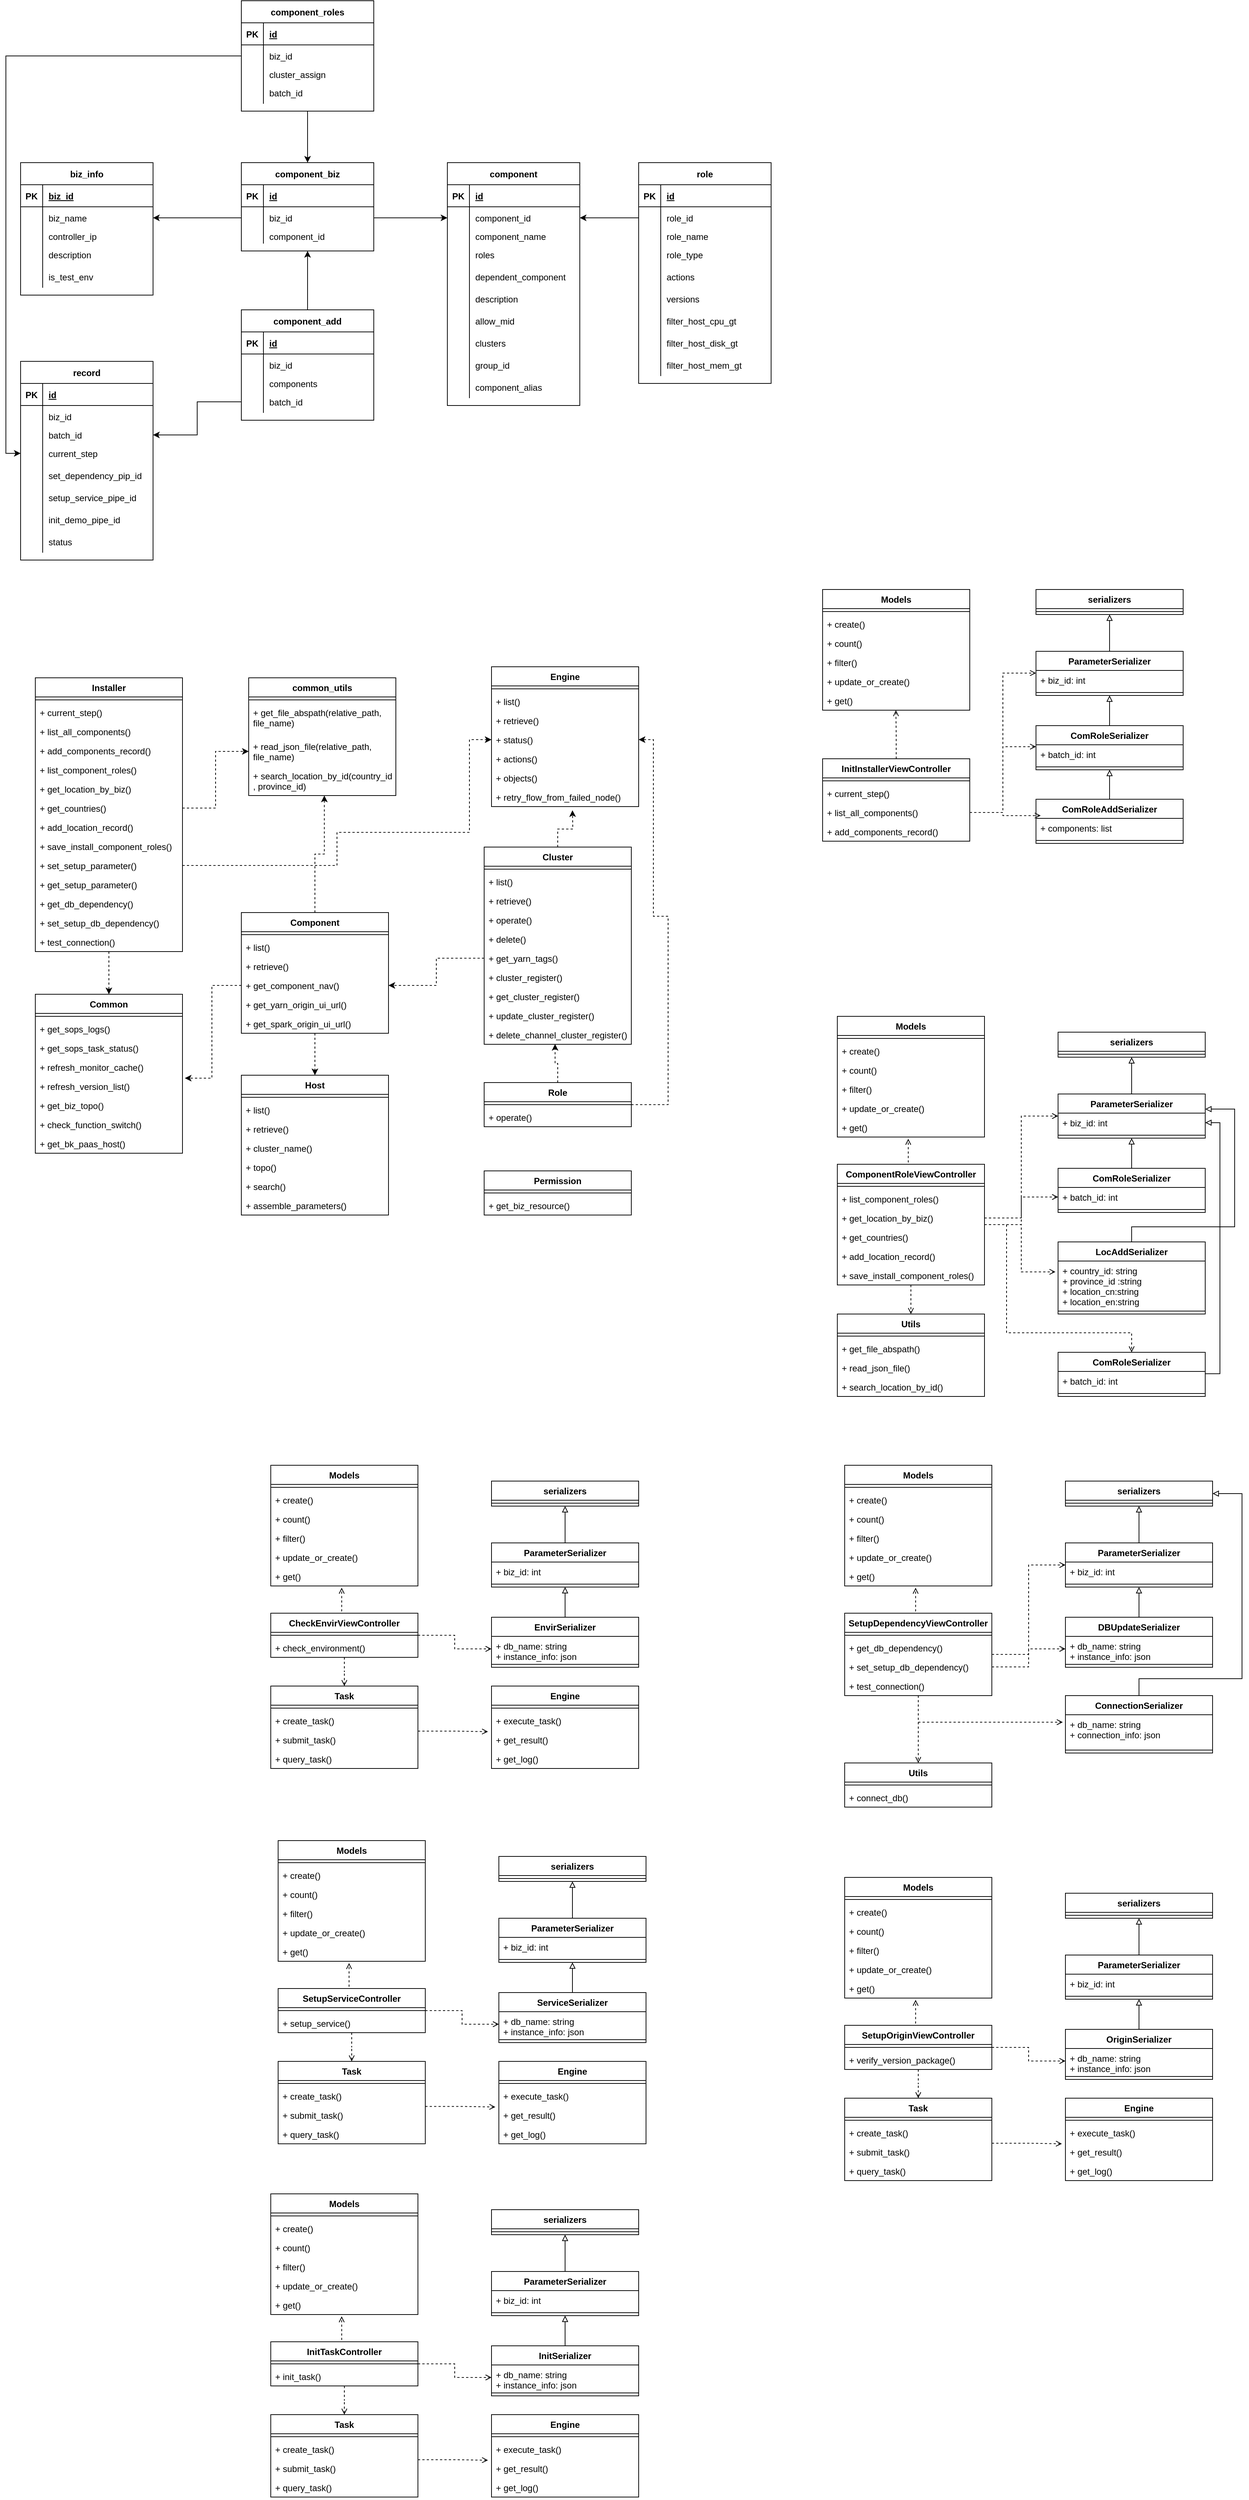 <mxfile version="15.2.9" type="github">
  <diagram id="WYA4zc-nZJhorUhWMdsY" name="Page-1">
    <mxGraphModel dx="1550" dy="2004" grid="1" gridSize="10" guides="1" tooltips="1" connect="1" arrows="1" fold="1" page="1" pageScale="1" pageWidth="827" pageHeight="1169" math="0" shadow="0">
      <root>
        <mxCell id="0" />
        <mxCell id="1" parent="0" />
        <mxCell id="HtPZfuvC8SmNHy6tAAI0-1" value="biz_info" style="shape=table;startSize=30;container=1;collapsible=1;childLayout=tableLayout;fixedRows=1;rowLines=0;fontStyle=1;align=center;resizeLast=1;" parent="1" vertex="1">
          <mxGeometry x="90" y="150" width="180" height="180" as="geometry">
            <mxRectangle x="100" y="150" width="80" height="30" as="alternateBounds" />
          </mxGeometry>
        </mxCell>
        <mxCell id="HtPZfuvC8SmNHy6tAAI0-2" value="" style="shape=partialRectangle;collapsible=0;dropTarget=0;pointerEvents=0;fillColor=none;top=0;left=0;bottom=1;right=0;points=[[0,0.5],[1,0.5]];portConstraint=eastwest;" parent="HtPZfuvC8SmNHy6tAAI0-1" vertex="1">
          <mxGeometry y="30" width="180" height="30" as="geometry" />
        </mxCell>
        <mxCell id="HtPZfuvC8SmNHy6tAAI0-3" value="PK" style="shape=partialRectangle;connectable=0;fillColor=none;top=0;left=0;bottom=0;right=0;fontStyle=1;overflow=hidden;" parent="HtPZfuvC8SmNHy6tAAI0-2" vertex="1">
          <mxGeometry width="30" height="30" as="geometry" />
        </mxCell>
        <mxCell id="HtPZfuvC8SmNHy6tAAI0-4" value="biz_id" style="shape=partialRectangle;connectable=0;fillColor=none;top=0;left=0;bottom=0;right=0;align=left;spacingLeft=6;fontStyle=5;overflow=hidden;" parent="HtPZfuvC8SmNHy6tAAI0-2" vertex="1">
          <mxGeometry x="30" width="150" height="30" as="geometry" />
        </mxCell>
        <mxCell id="HtPZfuvC8SmNHy6tAAI0-5" value="" style="shape=partialRectangle;collapsible=0;dropTarget=0;pointerEvents=0;fillColor=none;top=0;left=0;bottom=0;right=0;points=[[0,0.5],[1,0.5]];portConstraint=eastwest;" parent="HtPZfuvC8SmNHy6tAAI0-1" vertex="1">
          <mxGeometry y="60" width="180" height="30" as="geometry" />
        </mxCell>
        <mxCell id="HtPZfuvC8SmNHy6tAAI0-6" value="" style="shape=partialRectangle;connectable=0;fillColor=none;top=0;left=0;bottom=0;right=0;editable=1;overflow=hidden;" parent="HtPZfuvC8SmNHy6tAAI0-5" vertex="1">
          <mxGeometry width="30" height="30" as="geometry" />
        </mxCell>
        <mxCell id="HtPZfuvC8SmNHy6tAAI0-7" value="biz_name" style="shape=partialRectangle;connectable=0;fillColor=none;top=0;left=0;bottom=0;right=0;align=left;spacingLeft=6;overflow=hidden;" parent="HtPZfuvC8SmNHy6tAAI0-5" vertex="1">
          <mxGeometry x="30" width="150" height="30" as="geometry" />
        </mxCell>
        <mxCell id="HtPZfuvC8SmNHy6tAAI0-8" value="" style="shape=partialRectangle;collapsible=0;dropTarget=0;pointerEvents=0;fillColor=none;top=0;left=0;bottom=0;right=0;points=[[0,0.5],[1,0.5]];portConstraint=eastwest;" parent="HtPZfuvC8SmNHy6tAAI0-1" vertex="1">
          <mxGeometry y="90" width="180" height="20" as="geometry" />
        </mxCell>
        <mxCell id="HtPZfuvC8SmNHy6tAAI0-9" value="" style="shape=partialRectangle;connectable=0;fillColor=none;top=0;left=0;bottom=0;right=0;editable=1;overflow=hidden;" parent="HtPZfuvC8SmNHy6tAAI0-8" vertex="1">
          <mxGeometry width="30" height="20" as="geometry" />
        </mxCell>
        <mxCell id="HtPZfuvC8SmNHy6tAAI0-10" value="controller_ip" style="shape=partialRectangle;connectable=0;fillColor=none;top=0;left=0;bottom=0;right=0;align=left;spacingLeft=6;overflow=hidden;" parent="HtPZfuvC8SmNHy6tAAI0-8" vertex="1">
          <mxGeometry x="30" width="150" height="20" as="geometry" />
        </mxCell>
        <mxCell id="HtPZfuvC8SmNHy6tAAI0-11" value="" style="shape=partialRectangle;collapsible=0;dropTarget=0;pointerEvents=0;fillColor=none;top=0;left=0;bottom=0;right=0;points=[[0,0.5],[1,0.5]];portConstraint=eastwest;" parent="HtPZfuvC8SmNHy6tAAI0-1" vertex="1">
          <mxGeometry y="110" width="180" height="30" as="geometry" />
        </mxCell>
        <mxCell id="HtPZfuvC8SmNHy6tAAI0-12" value="" style="shape=partialRectangle;connectable=0;fillColor=none;top=0;left=0;bottom=0;right=0;editable=1;overflow=hidden;" parent="HtPZfuvC8SmNHy6tAAI0-11" vertex="1">
          <mxGeometry width="30" height="30" as="geometry" />
        </mxCell>
        <mxCell id="HtPZfuvC8SmNHy6tAAI0-13" value="description" style="shape=partialRectangle;connectable=0;fillColor=none;top=0;left=0;bottom=0;right=0;align=left;spacingLeft=6;overflow=hidden;" parent="HtPZfuvC8SmNHy6tAAI0-11" vertex="1">
          <mxGeometry x="30" width="150" height="30" as="geometry" />
        </mxCell>
        <mxCell id="HtPZfuvC8SmNHy6tAAI0-14" value="" style="shape=partialRectangle;collapsible=0;dropTarget=0;pointerEvents=0;fillColor=none;top=0;left=0;bottom=0;right=0;points=[[0,0.5],[1,0.5]];portConstraint=eastwest;" parent="HtPZfuvC8SmNHy6tAAI0-1" vertex="1">
          <mxGeometry y="140" width="180" height="30" as="geometry" />
        </mxCell>
        <mxCell id="HtPZfuvC8SmNHy6tAAI0-15" value="" style="shape=partialRectangle;connectable=0;fillColor=none;top=0;left=0;bottom=0;right=0;editable=1;overflow=hidden;" parent="HtPZfuvC8SmNHy6tAAI0-14" vertex="1">
          <mxGeometry width="30" height="30" as="geometry" />
        </mxCell>
        <mxCell id="HtPZfuvC8SmNHy6tAAI0-16" value="is_test_env" style="shape=partialRectangle;connectable=0;fillColor=none;top=0;left=0;bottom=0;right=0;align=left;spacingLeft=6;overflow=hidden;" parent="HtPZfuvC8SmNHy6tAAI0-14" vertex="1">
          <mxGeometry x="30" width="150" height="30" as="geometry" />
        </mxCell>
        <mxCell id="HtPZfuvC8SmNHy6tAAI0-23" value="component_biz" style="shape=table;startSize=30;container=1;collapsible=1;childLayout=tableLayout;fixedRows=1;rowLines=0;fontStyle=1;align=center;resizeLast=1;" parent="1" vertex="1">
          <mxGeometry x="390" y="150" width="180" height="120" as="geometry">
            <mxRectangle x="100" y="150" width="80" height="30" as="alternateBounds" />
          </mxGeometry>
        </mxCell>
        <mxCell id="HtPZfuvC8SmNHy6tAAI0-24" value="" style="shape=partialRectangle;collapsible=0;dropTarget=0;pointerEvents=0;fillColor=none;top=0;left=0;bottom=1;right=0;points=[[0,0.5],[1,0.5]];portConstraint=eastwest;" parent="HtPZfuvC8SmNHy6tAAI0-23" vertex="1">
          <mxGeometry y="30" width="180" height="30" as="geometry" />
        </mxCell>
        <mxCell id="HtPZfuvC8SmNHy6tAAI0-25" value="PK" style="shape=partialRectangle;connectable=0;fillColor=none;top=0;left=0;bottom=0;right=0;fontStyle=1;overflow=hidden;" parent="HtPZfuvC8SmNHy6tAAI0-24" vertex="1">
          <mxGeometry width="30" height="30" as="geometry" />
        </mxCell>
        <mxCell id="HtPZfuvC8SmNHy6tAAI0-26" value="id" style="shape=partialRectangle;connectable=0;fillColor=none;top=0;left=0;bottom=0;right=0;align=left;spacingLeft=6;fontStyle=5;overflow=hidden;" parent="HtPZfuvC8SmNHy6tAAI0-24" vertex="1">
          <mxGeometry x="30" width="150" height="30" as="geometry" />
        </mxCell>
        <mxCell id="HtPZfuvC8SmNHy6tAAI0-27" value="" style="shape=partialRectangle;collapsible=0;dropTarget=0;pointerEvents=0;fillColor=none;top=0;left=0;bottom=0;right=0;points=[[0,0.5],[1,0.5]];portConstraint=eastwest;" parent="HtPZfuvC8SmNHy6tAAI0-23" vertex="1">
          <mxGeometry y="60" width="180" height="30" as="geometry" />
        </mxCell>
        <mxCell id="HtPZfuvC8SmNHy6tAAI0-28" value="" style="shape=partialRectangle;connectable=0;fillColor=none;top=0;left=0;bottom=0;right=0;editable=1;overflow=hidden;" parent="HtPZfuvC8SmNHy6tAAI0-27" vertex="1">
          <mxGeometry width="30" height="30" as="geometry" />
        </mxCell>
        <mxCell id="HtPZfuvC8SmNHy6tAAI0-29" value="biz_id" style="shape=partialRectangle;connectable=0;fillColor=none;top=0;left=0;bottom=0;right=0;align=left;spacingLeft=6;overflow=hidden;" parent="HtPZfuvC8SmNHy6tAAI0-27" vertex="1">
          <mxGeometry x="30" width="150" height="30" as="geometry" />
        </mxCell>
        <mxCell id="HtPZfuvC8SmNHy6tAAI0-30" value="" style="shape=partialRectangle;collapsible=0;dropTarget=0;pointerEvents=0;fillColor=none;top=0;left=0;bottom=0;right=0;points=[[0,0.5],[1,0.5]];portConstraint=eastwest;" parent="HtPZfuvC8SmNHy6tAAI0-23" vertex="1">
          <mxGeometry y="90" width="180" height="20" as="geometry" />
        </mxCell>
        <mxCell id="HtPZfuvC8SmNHy6tAAI0-31" value="" style="shape=partialRectangle;connectable=0;fillColor=none;top=0;left=0;bottom=0;right=0;editable=1;overflow=hidden;" parent="HtPZfuvC8SmNHy6tAAI0-30" vertex="1">
          <mxGeometry width="30" height="20" as="geometry" />
        </mxCell>
        <mxCell id="HtPZfuvC8SmNHy6tAAI0-32" value="component_id" style="shape=partialRectangle;connectable=0;fillColor=none;top=0;left=0;bottom=0;right=0;align=left;spacingLeft=6;overflow=hidden;" parent="HtPZfuvC8SmNHy6tAAI0-30" vertex="1">
          <mxGeometry x="30" width="150" height="20" as="geometry" />
        </mxCell>
        <mxCell id="HtPZfuvC8SmNHy6tAAI0-39" value="component" style="shape=table;startSize=30;container=1;collapsible=1;childLayout=tableLayout;fixedRows=1;rowLines=0;fontStyle=1;align=center;resizeLast=1;" parent="1" vertex="1">
          <mxGeometry x="670" y="150" width="180" height="330" as="geometry">
            <mxRectangle x="100" y="150" width="80" height="30" as="alternateBounds" />
          </mxGeometry>
        </mxCell>
        <mxCell id="HtPZfuvC8SmNHy6tAAI0-40" value="" style="shape=partialRectangle;collapsible=0;dropTarget=0;pointerEvents=0;fillColor=none;top=0;left=0;bottom=1;right=0;points=[[0,0.5],[1,0.5]];portConstraint=eastwest;" parent="HtPZfuvC8SmNHy6tAAI0-39" vertex="1">
          <mxGeometry y="30" width="180" height="30" as="geometry" />
        </mxCell>
        <mxCell id="HtPZfuvC8SmNHy6tAAI0-41" value="PK" style="shape=partialRectangle;connectable=0;fillColor=none;top=0;left=0;bottom=0;right=0;fontStyle=1;overflow=hidden;" parent="HtPZfuvC8SmNHy6tAAI0-40" vertex="1">
          <mxGeometry width="30" height="30" as="geometry" />
        </mxCell>
        <mxCell id="HtPZfuvC8SmNHy6tAAI0-42" value="id" style="shape=partialRectangle;connectable=0;fillColor=none;top=0;left=0;bottom=0;right=0;align=left;spacingLeft=6;fontStyle=5;overflow=hidden;" parent="HtPZfuvC8SmNHy6tAAI0-40" vertex="1">
          <mxGeometry x="30" width="150" height="30" as="geometry" />
        </mxCell>
        <mxCell id="HtPZfuvC8SmNHy6tAAI0-43" value="" style="shape=partialRectangle;collapsible=0;dropTarget=0;pointerEvents=0;fillColor=none;top=0;left=0;bottom=0;right=0;points=[[0,0.5],[1,0.5]];portConstraint=eastwest;" parent="HtPZfuvC8SmNHy6tAAI0-39" vertex="1">
          <mxGeometry y="60" width="180" height="30" as="geometry" />
        </mxCell>
        <mxCell id="HtPZfuvC8SmNHy6tAAI0-44" value="" style="shape=partialRectangle;connectable=0;fillColor=none;top=0;left=0;bottom=0;right=0;editable=1;overflow=hidden;" parent="HtPZfuvC8SmNHy6tAAI0-43" vertex="1">
          <mxGeometry width="30" height="30" as="geometry" />
        </mxCell>
        <mxCell id="HtPZfuvC8SmNHy6tAAI0-45" value="component_id" style="shape=partialRectangle;connectable=0;fillColor=none;top=0;left=0;bottom=0;right=0;align=left;spacingLeft=6;overflow=hidden;" parent="HtPZfuvC8SmNHy6tAAI0-43" vertex="1">
          <mxGeometry x="30" width="150" height="30" as="geometry" />
        </mxCell>
        <mxCell id="HtPZfuvC8SmNHy6tAAI0-46" value="" style="shape=partialRectangle;collapsible=0;dropTarget=0;pointerEvents=0;fillColor=none;top=0;left=0;bottom=0;right=0;points=[[0,0.5],[1,0.5]];portConstraint=eastwest;" parent="HtPZfuvC8SmNHy6tAAI0-39" vertex="1">
          <mxGeometry y="90" width="180" height="20" as="geometry" />
        </mxCell>
        <mxCell id="HtPZfuvC8SmNHy6tAAI0-47" value="" style="shape=partialRectangle;connectable=0;fillColor=none;top=0;left=0;bottom=0;right=0;editable=1;overflow=hidden;" parent="HtPZfuvC8SmNHy6tAAI0-46" vertex="1">
          <mxGeometry width="30" height="20" as="geometry" />
        </mxCell>
        <mxCell id="HtPZfuvC8SmNHy6tAAI0-48" value="component_name" style="shape=partialRectangle;connectable=0;fillColor=none;top=0;left=0;bottom=0;right=0;align=left;spacingLeft=6;overflow=hidden;" parent="HtPZfuvC8SmNHy6tAAI0-46" vertex="1">
          <mxGeometry x="30" width="150" height="20" as="geometry" />
        </mxCell>
        <mxCell id="HtPZfuvC8SmNHy6tAAI0-49" value="" style="shape=partialRectangle;collapsible=0;dropTarget=0;pointerEvents=0;fillColor=none;top=0;left=0;bottom=0;right=0;points=[[0,0.5],[1,0.5]];portConstraint=eastwest;" parent="HtPZfuvC8SmNHy6tAAI0-39" vertex="1">
          <mxGeometry y="110" width="180" height="30" as="geometry" />
        </mxCell>
        <mxCell id="HtPZfuvC8SmNHy6tAAI0-50" value="" style="shape=partialRectangle;connectable=0;fillColor=none;top=0;left=0;bottom=0;right=0;editable=1;overflow=hidden;" parent="HtPZfuvC8SmNHy6tAAI0-49" vertex="1">
          <mxGeometry width="30" height="30" as="geometry" />
        </mxCell>
        <mxCell id="HtPZfuvC8SmNHy6tAAI0-51" value="roles" style="shape=partialRectangle;connectable=0;fillColor=none;top=0;left=0;bottom=0;right=0;align=left;spacingLeft=6;overflow=hidden;" parent="HtPZfuvC8SmNHy6tAAI0-49" vertex="1">
          <mxGeometry x="30" width="150" height="30" as="geometry" />
        </mxCell>
        <mxCell id="HtPZfuvC8SmNHy6tAAI0-52" value="" style="shape=partialRectangle;collapsible=0;dropTarget=0;pointerEvents=0;fillColor=none;top=0;left=0;bottom=0;right=0;points=[[0,0.5],[1,0.5]];portConstraint=eastwest;" parent="HtPZfuvC8SmNHy6tAAI0-39" vertex="1">
          <mxGeometry y="140" width="180" height="30" as="geometry" />
        </mxCell>
        <mxCell id="HtPZfuvC8SmNHy6tAAI0-53" value="" style="shape=partialRectangle;connectable=0;fillColor=none;top=0;left=0;bottom=0;right=0;editable=1;overflow=hidden;" parent="HtPZfuvC8SmNHy6tAAI0-52" vertex="1">
          <mxGeometry width="30" height="30" as="geometry" />
        </mxCell>
        <mxCell id="HtPZfuvC8SmNHy6tAAI0-54" value="dependent_component" style="shape=partialRectangle;connectable=0;fillColor=none;top=0;left=0;bottom=0;right=0;align=left;spacingLeft=6;overflow=hidden;" parent="HtPZfuvC8SmNHy6tAAI0-52" vertex="1">
          <mxGeometry x="30" width="150" height="30" as="geometry" />
        </mxCell>
        <mxCell id="ujdDaW9fOg80H7sL67eY-1" value="" style="shape=partialRectangle;collapsible=0;dropTarget=0;pointerEvents=0;fillColor=none;top=0;left=0;bottom=0;right=0;points=[[0,0.5],[1,0.5]];portConstraint=eastwest;" parent="HtPZfuvC8SmNHy6tAAI0-39" vertex="1">
          <mxGeometry y="170" width="180" height="30" as="geometry" />
        </mxCell>
        <mxCell id="ujdDaW9fOg80H7sL67eY-2" value="" style="shape=partialRectangle;connectable=0;fillColor=none;top=0;left=0;bottom=0;right=0;editable=1;overflow=hidden;" parent="ujdDaW9fOg80H7sL67eY-1" vertex="1">
          <mxGeometry width="30" height="30" as="geometry" />
        </mxCell>
        <mxCell id="ujdDaW9fOg80H7sL67eY-3" value="description" style="shape=partialRectangle;connectable=0;fillColor=none;top=0;left=0;bottom=0;right=0;align=left;spacingLeft=6;overflow=hidden;" parent="ujdDaW9fOg80H7sL67eY-1" vertex="1">
          <mxGeometry x="30" width="150" height="30" as="geometry" />
        </mxCell>
        <mxCell id="ujdDaW9fOg80H7sL67eY-4" value="" style="shape=partialRectangle;collapsible=0;dropTarget=0;pointerEvents=0;fillColor=none;top=0;left=0;bottom=0;right=0;points=[[0,0.5],[1,0.5]];portConstraint=eastwest;" parent="HtPZfuvC8SmNHy6tAAI0-39" vertex="1">
          <mxGeometry y="200" width="180" height="30" as="geometry" />
        </mxCell>
        <mxCell id="ujdDaW9fOg80H7sL67eY-5" value="" style="shape=partialRectangle;connectable=0;fillColor=none;top=0;left=0;bottom=0;right=0;editable=1;overflow=hidden;" parent="ujdDaW9fOg80H7sL67eY-4" vertex="1">
          <mxGeometry width="30" height="30" as="geometry" />
        </mxCell>
        <mxCell id="ujdDaW9fOg80H7sL67eY-6" value="allow_mid" style="shape=partialRectangle;connectable=0;fillColor=none;top=0;left=0;bottom=0;right=0;align=left;spacingLeft=6;overflow=hidden;" parent="ujdDaW9fOg80H7sL67eY-4" vertex="1">
          <mxGeometry x="30" width="150" height="30" as="geometry" />
        </mxCell>
        <mxCell id="ujdDaW9fOg80H7sL67eY-29" value="" style="shape=partialRectangle;collapsible=0;dropTarget=0;pointerEvents=0;fillColor=none;top=0;left=0;bottom=0;right=0;points=[[0,0.5],[1,0.5]];portConstraint=eastwest;" parent="HtPZfuvC8SmNHy6tAAI0-39" vertex="1">
          <mxGeometry y="230" width="180" height="30" as="geometry" />
        </mxCell>
        <mxCell id="ujdDaW9fOg80H7sL67eY-30" value="" style="shape=partialRectangle;connectable=0;fillColor=none;top=0;left=0;bottom=0;right=0;editable=1;overflow=hidden;" parent="ujdDaW9fOg80H7sL67eY-29" vertex="1">
          <mxGeometry width="30" height="30" as="geometry" />
        </mxCell>
        <mxCell id="ujdDaW9fOg80H7sL67eY-31" value="clusters" style="shape=partialRectangle;connectable=0;fillColor=none;top=0;left=0;bottom=0;right=0;align=left;spacingLeft=6;overflow=hidden;" parent="ujdDaW9fOg80H7sL67eY-29" vertex="1">
          <mxGeometry x="30" width="150" height="30" as="geometry" />
        </mxCell>
        <mxCell id="ujdDaW9fOg80H7sL67eY-32" value="" style="shape=partialRectangle;collapsible=0;dropTarget=0;pointerEvents=0;fillColor=none;top=0;left=0;bottom=0;right=0;points=[[0,0.5],[1,0.5]];portConstraint=eastwest;" parent="HtPZfuvC8SmNHy6tAAI0-39" vertex="1">
          <mxGeometry y="260" width="180" height="30" as="geometry" />
        </mxCell>
        <mxCell id="ujdDaW9fOg80H7sL67eY-33" value="" style="shape=partialRectangle;connectable=0;fillColor=none;top=0;left=0;bottom=0;right=0;editable=1;overflow=hidden;" parent="ujdDaW9fOg80H7sL67eY-32" vertex="1">
          <mxGeometry width="30" height="30" as="geometry" />
        </mxCell>
        <mxCell id="ujdDaW9fOg80H7sL67eY-34" value="group_id" style="shape=partialRectangle;connectable=0;fillColor=none;top=0;left=0;bottom=0;right=0;align=left;spacingLeft=6;overflow=hidden;" parent="ujdDaW9fOg80H7sL67eY-32" vertex="1">
          <mxGeometry x="30" width="150" height="30" as="geometry" />
        </mxCell>
        <mxCell id="ujdDaW9fOg80H7sL67eY-35" value="" style="shape=partialRectangle;collapsible=0;dropTarget=0;pointerEvents=0;fillColor=none;top=0;left=0;bottom=0;right=0;points=[[0,0.5],[1,0.5]];portConstraint=eastwest;" parent="HtPZfuvC8SmNHy6tAAI0-39" vertex="1">
          <mxGeometry y="290" width="180" height="30" as="geometry" />
        </mxCell>
        <mxCell id="ujdDaW9fOg80H7sL67eY-36" value="" style="shape=partialRectangle;connectable=0;fillColor=none;top=0;left=0;bottom=0;right=0;editable=1;overflow=hidden;" parent="ujdDaW9fOg80H7sL67eY-35" vertex="1">
          <mxGeometry width="30" height="30" as="geometry" />
        </mxCell>
        <mxCell id="ujdDaW9fOg80H7sL67eY-37" value="component_alias" style="shape=partialRectangle;connectable=0;fillColor=none;top=0;left=0;bottom=0;right=0;align=left;spacingLeft=6;overflow=hidden;" parent="ujdDaW9fOg80H7sL67eY-35" vertex="1">
          <mxGeometry x="30" width="150" height="30" as="geometry" />
        </mxCell>
        <mxCell id="ujdDaW9fOg80H7sL67eY-38" style="edgeStyle=orthogonalEdgeStyle;rounded=0;orthogonalLoop=1;jettySize=auto;html=1;exitX=1;exitY=0.5;exitDx=0;exitDy=0;entryX=0;entryY=0.5;entryDx=0;entryDy=0;" parent="1" source="HtPZfuvC8SmNHy6tAAI0-27" target="HtPZfuvC8SmNHy6tAAI0-43" edge="1">
          <mxGeometry relative="1" as="geometry" />
        </mxCell>
        <mxCell id="ujdDaW9fOg80H7sL67eY-39" style="edgeStyle=orthogonalEdgeStyle;rounded=0;orthogonalLoop=1;jettySize=auto;html=1;exitX=0;exitY=0.5;exitDx=0;exitDy=0;entryX=1;entryY=0.5;entryDx=0;entryDy=0;" parent="1" source="HtPZfuvC8SmNHy6tAAI0-27" target="HtPZfuvC8SmNHy6tAAI0-5" edge="1">
          <mxGeometry relative="1" as="geometry" />
        </mxCell>
        <mxCell id="ujdDaW9fOg80H7sL67eY-40" value="role" style="shape=table;startSize=30;container=1;collapsible=1;childLayout=tableLayout;fixedRows=1;rowLines=0;fontStyle=1;align=center;resizeLast=1;" parent="1" vertex="1">
          <mxGeometry x="930" y="150" width="180" height="300" as="geometry">
            <mxRectangle x="100" y="150" width="80" height="30" as="alternateBounds" />
          </mxGeometry>
        </mxCell>
        <mxCell id="ujdDaW9fOg80H7sL67eY-41" value="" style="shape=partialRectangle;collapsible=0;dropTarget=0;pointerEvents=0;fillColor=none;top=0;left=0;bottom=1;right=0;points=[[0,0.5],[1,0.5]];portConstraint=eastwest;" parent="ujdDaW9fOg80H7sL67eY-40" vertex="1">
          <mxGeometry y="30" width="180" height="30" as="geometry" />
        </mxCell>
        <mxCell id="ujdDaW9fOg80H7sL67eY-42" value="PK" style="shape=partialRectangle;connectable=0;fillColor=none;top=0;left=0;bottom=0;right=0;fontStyle=1;overflow=hidden;" parent="ujdDaW9fOg80H7sL67eY-41" vertex="1">
          <mxGeometry width="30" height="30" as="geometry" />
        </mxCell>
        <mxCell id="ujdDaW9fOg80H7sL67eY-43" value="id" style="shape=partialRectangle;connectable=0;fillColor=none;top=0;left=0;bottom=0;right=0;align=left;spacingLeft=6;fontStyle=5;overflow=hidden;" parent="ujdDaW9fOg80H7sL67eY-41" vertex="1">
          <mxGeometry x="30" width="150" height="30" as="geometry" />
        </mxCell>
        <mxCell id="ujdDaW9fOg80H7sL67eY-44" value="" style="shape=partialRectangle;collapsible=0;dropTarget=0;pointerEvents=0;fillColor=none;top=0;left=0;bottom=0;right=0;points=[[0,0.5],[1,0.5]];portConstraint=eastwest;" parent="ujdDaW9fOg80H7sL67eY-40" vertex="1">
          <mxGeometry y="60" width="180" height="30" as="geometry" />
        </mxCell>
        <mxCell id="ujdDaW9fOg80H7sL67eY-45" value="" style="shape=partialRectangle;connectable=0;fillColor=none;top=0;left=0;bottom=0;right=0;editable=1;overflow=hidden;" parent="ujdDaW9fOg80H7sL67eY-44" vertex="1">
          <mxGeometry width="30" height="30" as="geometry" />
        </mxCell>
        <mxCell id="ujdDaW9fOg80H7sL67eY-46" value="role_id" style="shape=partialRectangle;connectable=0;fillColor=none;top=0;left=0;bottom=0;right=0;align=left;spacingLeft=6;overflow=hidden;" parent="ujdDaW9fOg80H7sL67eY-44" vertex="1">
          <mxGeometry x="30" width="150" height="30" as="geometry" />
        </mxCell>
        <mxCell id="ujdDaW9fOg80H7sL67eY-47" value="" style="shape=partialRectangle;collapsible=0;dropTarget=0;pointerEvents=0;fillColor=none;top=0;left=0;bottom=0;right=0;points=[[0,0.5],[1,0.5]];portConstraint=eastwest;" parent="ujdDaW9fOg80H7sL67eY-40" vertex="1">
          <mxGeometry y="90" width="180" height="20" as="geometry" />
        </mxCell>
        <mxCell id="ujdDaW9fOg80H7sL67eY-48" value="" style="shape=partialRectangle;connectable=0;fillColor=none;top=0;left=0;bottom=0;right=0;editable=1;overflow=hidden;" parent="ujdDaW9fOg80H7sL67eY-47" vertex="1">
          <mxGeometry width="30" height="20" as="geometry" />
        </mxCell>
        <mxCell id="ujdDaW9fOg80H7sL67eY-49" value="role_name" style="shape=partialRectangle;connectable=0;fillColor=none;top=0;left=0;bottom=0;right=0;align=left;spacingLeft=6;overflow=hidden;" parent="ujdDaW9fOg80H7sL67eY-47" vertex="1">
          <mxGeometry x="30" width="150" height="20" as="geometry" />
        </mxCell>
        <mxCell id="ujdDaW9fOg80H7sL67eY-50" value="" style="shape=partialRectangle;collapsible=0;dropTarget=0;pointerEvents=0;fillColor=none;top=0;left=0;bottom=0;right=0;points=[[0,0.5],[1,0.5]];portConstraint=eastwest;" parent="ujdDaW9fOg80H7sL67eY-40" vertex="1">
          <mxGeometry y="110" width="180" height="30" as="geometry" />
        </mxCell>
        <mxCell id="ujdDaW9fOg80H7sL67eY-51" value="" style="shape=partialRectangle;connectable=0;fillColor=none;top=0;left=0;bottom=0;right=0;editable=1;overflow=hidden;" parent="ujdDaW9fOg80H7sL67eY-50" vertex="1">
          <mxGeometry width="30" height="30" as="geometry" />
        </mxCell>
        <mxCell id="ujdDaW9fOg80H7sL67eY-52" value="role_type" style="shape=partialRectangle;connectable=0;fillColor=none;top=0;left=0;bottom=0;right=0;align=left;spacingLeft=6;overflow=hidden;" parent="ujdDaW9fOg80H7sL67eY-50" vertex="1">
          <mxGeometry x="30" width="150" height="30" as="geometry" />
        </mxCell>
        <mxCell id="ujdDaW9fOg80H7sL67eY-53" value="" style="shape=partialRectangle;collapsible=0;dropTarget=0;pointerEvents=0;fillColor=none;top=0;left=0;bottom=0;right=0;points=[[0,0.5],[1,0.5]];portConstraint=eastwest;" parent="ujdDaW9fOg80H7sL67eY-40" vertex="1">
          <mxGeometry y="140" width="180" height="30" as="geometry" />
        </mxCell>
        <mxCell id="ujdDaW9fOg80H7sL67eY-54" value="" style="shape=partialRectangle;connectable=0;fillColor=none;top=0;left=0;bottom=0;right=0;editable=1;overflow=hidden;" parent="ujdDaW9fOg80H7sL67eY-53" vertex="1">
          <mxGeometry width="30" height="30" as="geometry" />
        </mxCell>
        <mxCell id="ujdDaW9fOg80H7sL67eY-55" value="actions" style="shape=partialRectangle;connectable=0;fillColor=none;top=0;left=0;bottom=0;right=0;align=left;spacingLeft=6;overflow=hidden;" parent="ujdDaW9fOg80H7sL67eY-53" vertex="1">
          <mxGeometry x="30" width="150" height="30" as="geometry" />
        </mxCell>
        <mxCell id="ujdDaW9fOg80H7sL67eY-56" value="" style="shape=partialRectangle;collapsible=0;dropTarget=0;pointerEvents=0;fillColor=none;top=0;left=0;bottom=0;right=0;points=[[0,0.5],[1,0.5]];portConstraint=eastwest;" parent="ujdDaW9fOg80H7sL67eY-40" vertex="1">
          <mxGeometry y="170" width="180" height="30" as="geometry" />
        </mxCell>
        <mxCell id="ujdDaW9fOg80H7sL67eY-57" value="" style="shape=partialRectangle;connectable=0;fillColor=none;top=0;left=0;bottom=0;right=0;editable=1;overflow=hidden;" parent="ujdDaW9fOg80H7sL67eY-56" vertex="1">
          <mxGeometry width="30" height="30" as="geometry" />
        </mxCell>
        <mxCell id="ujdDaW9fOg80H7sL67eY-58" value="versions" style="shape=partialRectangle;connectable=0;fillColor=none;top=0;left=0;bottom=0;right=0;align=left;spacingLeft=6;overflow=hidden;" parent="ujdDaW9fOg80H7sL67eY-56" vertex="1">
          <mxGeometry x="30" width="150" height="30" as="geometry" />
        </mxCell>
        <mxCell id="ujdDaW9fOg80H7sL67eY-59" value="" style="shape=partialRectangle;collapsible=0;dropTarget=0;pointerEvents=0;fillColor=none;top=0;left=0;bottom=0;right=0;points=[[0,0.5],[1,0.5]];portConstraint=eastwest;" parent="ujdDaW9fOg80H7sL67eY-40" vertex="1">
          <mxGeometry y="200" width="180" height="30" as="geometry" />
        </mxCell>
        <mxCell id="ujdDaW9fOg80H7sL67eY-60" value="" style="shape=partialRectangle;connectable=0;fillColor=none;top=0;left=0;bottom=0;right=0;editable=1;overflow=hidden;" parent="ujdDaW9fOg80H7sL67eY-59" vertex="1">
          <mxGeometry width="30" height="30" as="geometry" />
        </mxCell>
        <mxCell id="ujdDaW9fOg80H7sL67eY-61" value="filter_host_cpu_gt" style="shape=partialRectangle;connectable=0;fillColor=none;top=0;left=0;bottom=0;right=0;align=left;spacingLeft=6;overflow=hidden;" parent="ujdDaW9fOg80H7sL67eY-59" vertex="1">
          <mxGeometry x="30" width="150" height="30" as="geometry" />
        </mxCell>
        <mxCell id="ujdDaW9fOg80H7sL67eY-62" value="" style="shape=partialRectangle;collapsible=0;dropTarget=0;pointerEvents=0;fillColor=none;top=0;left=0;bottom=0;right=0;points=[[0,0.5],[1,0.5]];portConstraint=eastwest;" parent="ujdDaW9fOg80H7sL67eY-40" vertex="1">
          <mxGeometry y="230" width="180" height="30" as="geometry" />
        </mxCell>
        <mxCell id="ujdDaW9fOg80H7sL67eY-63" value="" style="shape=partialRectangle;connectable=0;fillColor=none;top=0;left=0;bottom=0;right=0;editable=1;overflow=hidden;" parent="ujdDaW9fOg80H7sL67eY-62" vertex="1">
          <mxGeometry width="30" height="30" as="geometry" />
        </mxCell>
        <mxCell id="ujdDaW9fOg80H7sL67eY-64" value="filter_host_disk_gt" style="shape=partialRectangle;connectable=0;fillColor=none;top=0;left=0;bottom=0;right=0;align=left;spacingLeft=6;overflow=hidden;" parent="ujdDaW9fOg80H7sL67eY-62" vertex="1">
          <mxGeometry x="30" width="150" height="30" as="geometry" />
        </mxCell>
        <mxCell id="ujdDaW9fOg80H7sL67eY-65" value="" style="shape=partialRectangle;collapsible=0;dropTarget=0;pointerEvents=0;fillColor=none;top=0;left=0;bottom=0;right=0;points=[[0,0.5],[1,0.5]];portConstraint=eastwest;" parent="ujdDaW9fOg80H7sL67eY-40" vertex="1">
          <mxGeometry y="260" width="180" height="30" as="geometry" />
        </mxCell>
        <mxCell id="ujdDaW9fOg80H7sL67eY-66" value="" style="shape=partialRectangle;connectable=0;fillColor=none;top=0;left=0;bottom=0;right=0;editable=1;overflow=hidden;" parent="ujdDaW9fOg80H7sL67eY-65" vertex="1">
          <mxGeometry width="30" height="30" as="geometry" />
        </mxCell>
        <mxCell id="ujdDaW9fOg80H7sL67eY-67" value="filter_host_mem_gt" style="shape=partialRectangle;connectable=0;fillColor=none;top=0;left=0;bottom=0;right=0;align=left;spacingLeft=6;overflow=hidden;" parent="ujdDaW9fOg80H7sL67eY-65" vertex="1">
          <mxGeometry x="30" width="150" height="30" as="geometry" />
        </mxCell>
        <mxCell id="ujdDaW9fOg80H7sL67eY-71" style="edgeStyle=orthogonalEdgeStyle;rounded=0;orthogonalLoop=1;jettySize=auto;html=1;exitX=0;exitY=0.5;exitDx=0;exitDy=0;entryX=1;entryY=0.5;entryDx=0;entryDy=0;" parent="1" source="ujdDaW9fOg80H7sL67eY-44" target="HtPZfuvC8SmNHy6tAAI0-43" edge="1">
          <mxGeometry relative="1" as="geometry" />
        </mxCell>
        <mxCell id="ujdDaW9fOg80H7sL67eY-103" style="edgeStyle=orthogonalEdgeStyle;rounded=0;orthogonalLoop=1;jettySize=auto;html=1;exitX=0.5;exitY=0;exitDx=0;exitDy=0;entryX=0.5;entryY=1;entryDx=0;entryDy=0;" parent="1" source="ujdDaW9fOg80H7sL67eY-72" target="HtPZfuvC8SmNHy6tAAI0-23" edge="1">
          <mxGeometry relative="1" as="geometry" />
        </mxCell>
        <mxCell id="ujdDaW9fOg80H7sL67eY-72" value="component_add" style="shape=table;startSize=30;container=1;collapsible=1;childLayout=tableLayout;fixedRows=1;rowLines=0;fontStyle=1;align=center;resizeLast=1;" parent="1" vertex="1">
          <mxGeometry x="390" y="350" width="180" height="150" as="geometry">
            <mxRectangle x="100" y="150" width="80" height="30" as="alternateBounds" />
          </mxGeometry>
        </mxCell>
        <mxCell id="ujdDaW9fOg80H7sL67eY-73" value="" style="shape=partialRectangle;collapsible=0;dropTarget=0;pointerEvents=0;fillColor=none;top=0;left=0;bottom=1;right=0;points=[[0,0.5],[1,0.5]];portConstraint=eastwest;" parent="ujdDaW9fOg80H7sL67eY-72" vertex="1">
          <mxGeometry y="30" width="180" height="30" as="geometry" />
        </mxCell>
        <mxCell id="ujdDaW9fOg80H7sL67eY-74" value="PK" style="shape=partialRectangle;connectable=0;fillColor=none;top=0;left=0;bottom=0;right=0;fontStyle=1;overflow=hidden;" parent="ujdDaW9fOg80H7sL67eY-73" vertex="1">
          <mxGeometry width="30" height="30" as="geometry" />
        </mxCell>
        <mxCell id="ujdDaW9fOg80H7sL67eY-75" value="id" style="shape=partialRectangle;connectable=0;fillColor=none;top=0;left=0;bottom=0;right=0;align=left;spacingLeft=6;fontStyle=5;overflow=hidden;" parent="ujdDaW9fOg80H7sL67eY-73" vertex="1">
          <mxGeometry x="30" width="150" height="30" as="geometry" />
        </mxCell>
        <mxCell id="ujdDaW9fOg80H7sL67eY-76" value="" style="shape=partialRectangle;collapsible=0;dropTarget=0;pointerEvents=0;fillColor=none;top=0;left=0;bottom=0;right=0;points=[[0,0.5],[1,0.5]];portConstraint=eastwest;" parent="ujdDaW9fOg80H7sL67eY-72" vertex="1">
          <mxGeometry y="60" width="180" height="30" as="geometry" />
        </mxCell>
        <mxCell id="ujdDaW9fOg80H7sL67eY-77" value="" style="shape=partialRectangle;connectable=0;fillColor=none;top=0;left=0;bottom=0;right=0;editable=1;overflow=hidden;" parent="ujdDaW9fOg80H7sL67eY-76" vertex="1">
          <mxGeometry width="30" height="30" as="geometry" />
        </mxCell>
        <mxCell id="ujdDaW9fOg80H7sL67eY-78" value="biz_id" style="shape=partialRectangle;connectable=0;fillColor=none;top=0;left=0;bottom=0;right=0;align=left;spacingLeft=6;overflow=hidden;" parent="ujdDaW9fOg80H7sL67eY-76" vertex="1">
          <mxGeometry x="30" width="150" height="30" as="geometry" />
        </mxCell>
        <mxCell id="ujdDaW9fOg80H7sL67eY-79" value="" style="shape=partialRectangle;collapsible=0;dropTarget=0;pointerEvents=0;fillColor=none;top=0;left=0;bottom=0;right=0;points=[[0,0.5],[1,0.5]];portConstraint=eastwest;" parent="ujdDaW9fOg80H7sL67eY-72" vertex="1">
          <mxGeometry y="90" width="180" height="20" as="geometry" />
        </mxCell>
        <mxCell id="ujdDaW9fOg80H7sL67eY-80" value="" style="shape=partialRectangle;connectable=0;fillColor=none;top=0;left=0;bottom=0;right=0;editable=1;overflow=hidden;" parent="ujdDaW9fOg80H7sL67eY-79" vertex="1">
          <mxGeometry width="30" height="20" as="geometry" />
        </mxCell>
        <mxCell id="ujdDaW9fOg80H7sL67eY-81" value="components" style="shape=partialRectangle;connectable=0;fillColor=none;top=0;left=0;bottom=0;right=0;align=left;spacingLeft=6;overflow=hidden;" parent="ujdDaW9fOg80H7sL67eY-79" vertex="1">
          <mxGeometry x="30" width="150" height="20" as="geometry" />
        </mxCell>
        <mxCell id="ujdDaW9fOg80H7sL67eY-82" value="" style="shape=partialRectangle;collapsible=0;dropTarget=0;pointerEvents=0;fillColor=none;top=0;left=0;bottom=0;right=0;points=[[0,0.5],[1,0.5]];portConstraint=eastwest;" parent="ujdDaW9fOg80H7sL67eY-72" vertex="1">
          <mxGeometry y="110" width="180" height="30" as="geometry" />
        </mxCell>
        <mxCell id="ujdDaW9fOg80H7sL67eY-83" value="" style="shape=partialRectangle;connectable=0;fillColor=none;top=0;left=0;bottom=0;right=0;editable=1;overflow=hidden;" parent="ujdDaW9fOg80H7sL67eY-82" vertex="1">
          <mxGeometry width="30" height="30" as="geometry" />
        </mxCell>
        <mxCell id="ujdDaW9fOg80H7sL67eY-84" value="batch_id" style="shape=partialRectangle;connectable=0;fillColor=none;top=0;left=0;bottom=0;right=0;align=left;spacingLeft=6;overflow=hidden;" parent="ujdDaW9fOg80H7sL67eY-82" vertex="1">
          <mxGeometry x="30" width="150" height="30" as="geometry" />
        </mxCell>
        <mxCell id="ujdDaW9fOg80H7sL67eY-104" value="record" style="shape=table;startSize=30;container=1;collapsible=1;childLayout=tableLayout;fixedRows=1;rowLines=0;fontStyle=1;align=center;resizeLast=1;" parent="1" vertex="1">
          <mxGeometry x="90" y="420" width="180" height="270" as="geometry">
            <mxRectangle x="100" y="150" width="80" height="30" as="alternateBounds" />
          </mxGeometry>
        </mxCell>
        <mxCell id="ujdDaW9fOg80H7sL67eY-105" value="" style="shape=partialRectangle;collapsible=0;dropTarget=0;pointerEvents=0;fillColor=none;top=0;left=0;bottom=1;right=0;points=[[0,0.5],[1,0.5]];portConstraint=eastwest;" parent="ujdDaW9fOg80H7sL67eY-104" vertex="1">
          <mxGeometry y="30" width="180" height="30" as="geometry" />
        </mxCell>
        <mxCell id="ujdDaW9fOg80H7sL67eY-106" value="PK" style="shape=partialRectangle;connectable=0;fillColor=none;top=0;left=0;bottom=0;right=0;fontStyle=1;overflow=hidden;" parent="ujdDaW9fOg80H7sL67eY-105" vertex="1">
          <mxGeometry width="30" height="30" as="geometry" />
        </mxCell>
        <mxCell id="ujdDaW9fOg80H7sL67eY-107" value="id" style="shape=partialRectangle;connectable=0;fillColor=none;top=0;left=0;bottom=0;right=0;align=left;spacingLeft=6;fontStyle=5;overflow=hidden;" parent="ujdDaW9fOg80H7sL67eY-105" vertex="1">
          <mxGeometry x="30" width="150" height="30" as="geometry" />
        </mxCell>
        <mxCell id="ujdDaW9fOg80H7sL67eY-108" value="" style="shape=partialRectangle;collapsible=0;dropTarget=0;pointerEvents=0;fillColor=none;top=0;left=0;bottom=0;right=0;points=[[0,0.5],[1,0.5]];portConstraint=eastwest;" parent="ujdDaW9fOg80H7sL67eY-104" vertex="1">
          <mxGeometry y="60" width="180" height="30" as="geometry" />
        </mxCell>
        <mxCell id="ujdDaW9fOg80H7sL67eY-109" value="" style="shape=partialRectangle;connectable=0;fillColor=none;top=0;left=0;bottom=0;right=0;editable=1;overflow=hidden;" parent="ujdDaW9fOg80H7sL67eY-108" vertex="1">
          <mxGeometry width="30" height="30" as="geometry" />
        </mxCell>
        <mxCell id="ujdDaW9fOg80H7sL67eY-110" value="biz_id" style="shape=partialRectangle;connectable=0;fillColor=none;top=0;left=0;bottom=0;right=0;align=left;spacingLeft=6;overflow=hidden;" parent="ujdDaW9fOg80H7sL67eY-108" vertex="1">
          <mxGeometry x="30" width="150" height="30" as="geometry" />
        </mxCell>
        <mxCell id="ujdDaW9fOg80H7sL67eY-111" value="" style="shape=partialRectangle;collapsible=0;dropTarget=0;pointerEvents=0;fillColor=none;top=0;left=0;bottom=0;right=0;points=[[0,0.5],[1,0.5]];portConstraint=eastwest;" parent="ujdDaW9fOg80H7sL67eY-104" vertex="1">
          <mxGeometry y="90" width="180" height="20" as="geometry" />
        </mxCell>
        <mxCell id="ujdDaW9fOg80H7sL67eY-112" value="" style="shape=partialRectangle;connectable=0;fillColor=none;top=0;left=0;bottom=0;right=0;editable=1;overflow=hidden;" parent="ujdDaW9fOg80H7sL67eY-111" vertex="1">
          <mxGeometry width="30" height="20" as="geometry" />
        </mxCell>
        <mxCell id="ujdDaW9fOg80H7sL67eY-113" value="batch_id" style="shape=partialRectangle;connectable=0;fillColor=none;top=0;left=0;bottom=0;right=0;align=left;spacingLeft=6;overflow=hidden;" parent="ujdDaW9fOg80H7sL67eY-111" vertex="1">
          <mxGeometry x="30" width="150" height="20" as="geometry" />
        </mxCell>
        <mxCell id="ujdDaW9fOg80H7sL67eY-114" value="" style="shape=partialRectangle;collapsible=0;dropTarget=0;pointerEvents=0;fillColor=none;top=0;left=0;bottom=0;right=0;points=[[0,0.5],[1,0.5]];portConstraint=eastwest;" parent="ujdDaW9fOg80H7sL67eY-104" vertex="1">
          <mxGeometry y="110" width="180" height="30" as="geometry" />
        </mxCell>
        <mxCell id="ujdDaW9fOg80H7sL67eY-115" value="" style="shape=partialRectangle;connectable=0;fillColor=none;top=0;left=0;bottom=0;right=0;editable=1;overflow=hidden;" parent="ujdDaW9fOg80H7sL67eY-114" vertex="1">
          <mxGeometry width="30" height="30" as="geometry" />
        </mxCell>
        <mxCell id="ujdDaW9fOg80H7sL67eY-116" value="current_step" style="shape=partialRectangle;connectable=0;fillColor=none;top=0;left=0;bottom=0;right=0;align=left;spacingLeft=6;overflow=hidden;" parent="ujdDaW9fOg80H7sL67eY-114" vertex="1">
          <mxGeometry x="30" width="150" height="30" as="geometry" />
        </mxCell>
        <mxCell id="ujdDaW9fOg80H7sL67eY-117" value="" style="shape=partialRectangle;collapsible=0;dropTarget=0;pointerEvents=0;fillColor=none;top=0;left=0;bottom=0;right=0;points=[[0,0.5],[1,0.5]];portConstraint=eastwest;" parent="ujdDaW9fOg80H7sL67eY-104" vertex="1">
          <mxGeometry y="140" width="180" height="30" as="geometry" />
        </mxCell>
        <mxCell id="ujdDaW9fOg80H7sL67eY-118" value="" style="shape=partialRectangle;connectable=0;fillColor=none;top=0;left=0;bottom=0;right=0;editable=1;overflow=hidden;" parent="ujdDaW9fOg80H7sL67eY-117" vertex="1">
          <mxGeometry width="30" height="30" as="geometry" />
        </mxCell>
        <mxCell id="ujdDaW9fOg80H7sL67eY-119" value="set_dependency_pip_id" style="shape=partialRectangle;connectable=0;fillColor=none;top=0;left=0;bottom=0;right=0;align=left;spacingLeft=6;overflow=hidden;" parent="ujdDaW9fOg80H7sL67eY-117" vertex="1">
          <mxGeometry x="30" width="150" height="30" as="geometry" />
        </mxCell>
        <mxCell id="ujdDaW9fOg80H7sL67eY-120" value="" style="shape=partialRectangle;collapsible=0;dropTarget=0;pointerEvents=0;fillColor=none;top=0;left=0;bottom=0;right=0;points=[[0,0.5],[1,0.5]];portConstraint=eastwest;" parent="ujdDaW9fOg80H7sL67eY-104" vertex="1">
          <mxGeometry y="170" width="180" height="30" as="geometry" />
        </mxCell>
        <mxCell id="ujdDaW9fOg80H7sL67eY-121" value="" style="shape=partialRectangle;connectable=0;fillColor=none;top=0;left=0;bottom=0;right=0;editable=1;overflow=hidden;" parent="ujdDaW9fOg80H7sL67eY-120" vertex="1">
          <mxGeometry width="30" height="30" as="geometry" />
        </mxCell>
        <mxCell id="ujdDaW9fOg80H7sL67eY-122" value="setup_service_pipe_id" style="shape=partialRectangle;connectable=0;fillColor=none;top=0;left=0;bottom=0;right=0;align=left;spacingLeft=6;overflow=hidden;" parent="ujdDaW9fOg80H7sL67eY-120" vertex="1">
          <mxGeometry x="30" width="150" height="30" as="geometry" />
        </mxCell>
        <mxCell id="ujdDaW9fOg80H7sL67eY-123" value="" style="shape=partialRectangle;collapsible=0;dropTarget=0;pointerEvents=0;fillColor=none;top=0;left=0;bottom=0;right=0;points=[[0,0.5],[1,0.5]];portConstraint=eastwest;" parent="ujdDaW9fOg80H7sL67eY-104" vertex="1">
          <mxGeometry y="200" width="180" height="30" as="geometry" />
        </mxCell>
        <mxCell id="ujdDaW9fOg80H7sL67eY-124" value="" style="shape=partialRectangle;connectable=0;fillColor=none;top=0;left=0;bottom=0;right=0;editable=1;overflow=hidden;" parent="ujdDaW9fOg80H7sL67eY-123" vertex="1">
          <mxGeometry width="30" height="30" as="geometry" />
        </mxCell>
        <mxCell id="ujdDaW9fOg80H7sL67eY-125" value="init_demo_pipe_id" style="shape=partialRectangle;connectable=0;fillColor=none;top=0;left=0;bottom=0;right=0;align=left;spacingLeft=6;overflow=hidden;" parent="ujdDaW9fOg80H7sL67eY-123" vertex="1">
          <mxGeometry x="30" width="150" height="30" as="geometry" />
        </mxCell>
        <mxCell id="ujdDaW9fOg80H7sL67eY-126" value="" style="shape=partialRectangle;collapsible=0;dropTarget=0;pointerEvents=0;fillColor=none;top=0;left=0;bottom=0;right=0;points=[[0,0.5],[1,0.5]];portConstraint=eastwest;" parent="ujdDaW9fOg80H7sL67eY-104" vertex="1">
          <mxGeometry y="230" width="180" height="30" as="geometry" />
        </mxCell>
        <mxCell id="ujdDaW9fOg80H7sL67eY-127" value="" style="shape=partialRectangle;connectable=0;fillColor=none;top=0;left=0;bottom=0;right=0;editable=1;overflow=hidden;" parent="ujdDaW9fOg80H7sL67eY-126" vertex="1">
          <mxGeometry width="30" height="30" as="geometry" />
        </mxCell>
        <mxCell id="ujdDaW9fOg80H7sL67eY-128" value="status" style="shape=partialRectangle;connectable=0;fillColor=none;top=0;left=0;bottom=0;right=0;align=left;spacingLeft=6;overflow=hidden;" parent="ujdDaW9fOg80H7sL67eY-126" vertex="1">
          <mxGeometry x="30" width="150" height="30" as="geometry" />
        </mxCell>
        <mxCell id="ujdDaW9fOg80H7sL67eY-129" style="edgeStyle=orthogonalEdgeStyle;rounded=0;orthogonalLoop=1;jettySize=auto;html=1;exitX=0;exitY=0.5;exitDx=0;exitDy=0;entryX=1;entryY=0.5;entryDx=0;entryDy=0;" parent="1" source="ujdDaW9fOg80H7sL67eY-82" target="ujdDaW9fOg80H7sL67eY-111" edge="1">
          <mxGeometry relative="1" as="geometry" />
        </mxCell>
        <mxCell id="ujdDaW9fOg80H7sL67eY-144" style="edgeStyle=orthogonalEdgeStyle;rounded=0;orthogonalLoop=1;jettySize=auto;html=1;exitX=0.5;exitY=1;exitDx=0;exitDy=0;entryX=0.5;entryY=0;entryDx=0;entryDy=0;" parent="1" source="ujdDaW9fOg80H7sL67eY-130" target="HtPZfuvC8SmNHy6tAAI0-23" edge="1">
          <mxGeometry relative="1" as="geometry" />
        </mxCell>
        <mxCell id="ujdDaW9fOg80H7sL67eY-130" value="component_roles" style="shape=table;startSize=30;container=1;collapsible=1;childLayout=tableLayout;fixedRows=1;rowLines=0;fontStyle=1;align=center;resizeLast=1;" parent="1" vertex="1">
          <mxGeometry x="390" y="-70" width="180" height="150" as="geometry">
            <mxRectangle x="100" y="150" width="80" height="30" as="alternateBounds" />
          </mxGeometry>
        </mxCell>
        <mxCell id="ujdDaW9fOg80H7sL67eY-131" value="" style="shape=partialRectangle;collapsible=0;dropTarget=0;pointerEvents=0;fillColor=none;top=0;left=0;bottom=1;right=0;points=[[0,0.5],[1,0.5]];portConstraint=eastwest;" parent="ujdDaW9fOg80H7sL67eY-130" vertex="1">
          <mxGeometry y="30" width="180" height="30" as="geometry" />
        </mxCell>
        <mxCell id="ujdDaW9fOg80H7sL67eY-132" value="PK" style="shape=partialRectangle;connectable=0;fillColor=none;top=0;left=0;bottom=0;right=0;fontStyle=1;overflow=hidden;" parent="ujdDaW9fOg80H7sL67eY-131" vertex="1">
          <mxGeometry width="30" height="30" as="geometry" />
        </mxCell>
        <mxCell id="ujdDaW9fOg80H7sL67eY-133" value="id" style="shape=partialRectangle;connectable=0;fillColor=none;top=0;left=0;bottom=0;right=0;align=left;spacingLeft=6;fontStyle=5;overflow=hidden;" parent="ujdDaW9fOg80H7sL67eY-131" vertex="1">
          <mxGeometry x="30" width="150" height="30" as="geometry" />
        </mxCell>
        <mxCell id="ujdDaW9fOg80H7sL67eY-134" value="" style="shape=partialRectangle;collapsible=0;dropTarget=0;pointerEvents=0;fillColor=none;top=0;left=0;bottom=0;right=0;points=[[0,0.5],[1,0.5]];portConstraint=eastwest;" parent="ujdDaW9fOg80H7sL67eY-130" vertex="1">
          <mxGeometry y="60" width="180" height="30" as="geometry" />
        </mxCell>
        <mxCell id="ujdDaW9fOg80H7sL67eY-135" value="" style="shape=partialRectangle;connectable=0;fillColor=none;top=0;left=0;bottom=0;right=0;editable=1;overflow=hidden;" parent="ujdDaW9fOg80H7sL67eY-134" vertex="1">
          <mxGeometry width="30" height="30" as="geometry" />
        </mxCell>
        <mxCell id="ujdDaW9fOg80H7sL67eY-136" value="biz_id" style="shape=partialRectangle;connectable=0;fillColor=none;top=0;left=0;bottom=0;right=0;align=left;spacingLeft=6;overflow=hidden;" parent="ujdDaW9fOg80H7sL67eY-134" vertex="1">
          <mxGeometry x="30" width="150" height="30" as="geometry" />
        </mxCell>
        <mxCell id="ujdDaW9fOg80H7sL67eY-137" value="" style="shape=partialRectangle;collapsible=0;dropTarget=0;pointerEvents=0;fillColor=none;top=0;left=0;bottom=0;right=0;points=[[0,0.5],[1,0.5]];portConstraint=eastwest;" parent="ujdDaW9fOg80H7sL67eY-130" vertex="1">
          <mxGeometry y="90" width="180" height="20" as="geometry" />
        </mxCell>
        <mxCell id="ujdDaW9fOg80H7sL67eY-138" value="" style="shape=partialRectangle;connectable=0;fillColor=none;top=0;left=0;bottom=0;right=0;editable=1;overflow=hidden;" parent="ujdDaW9fOg80H7sL67eY-137" vertex="1">
          <mxGeometry width="30" height="20" as="geometry" />
        </mxCell>
        <mxCell id="ujdDaW9fOg80H7sL67eY-139" value="cluster_assign" style="shape=partialRectangle;connectable=0;fillColor=none;top=0;left=0;bottom=0;right=0;align=left;spacingLeft=6;overflow=hidden;" parent="ujdDaW9fOg80H7sL67eY-137" vertex="1">
          <mxGeometry x="30" width="150" height="20" as="geometry" />
        </mxCell>
        <mxCell id="ujdDaW9fOg80H7sL67eY-140" value="" style="shape=partialRectangle;collapsible=0;dropTarget=0;pointerEvents=0;fillColor=none;top=0;left=0;bottom=0;right=0;points=[[0,0.5],[1,0.5]];portConstraint=eastwest;" parent="ujdDaW9fOg80H7sL67eY-130" vertex="1">
          <mxGeometry y="110" width="180" height="30" as="geometry" />
        </mxCell>
        <mxCell id="ujdDaW9fOg80H7sL67eY-141" value="" style="shape=partialRectangle;connectable=0;fillColor=none;top=0;left=0;bottom=0;right=0;editable=1;overflow=hidden;" parent="ujdDaW9fOg80H7sL67eY-140" vertex="1">
          <mxGeometry width="30" height="30" as="geometry" />
        </mxCell>
        <mxCell id="ujdDaW9fOg80H7sL67eY-142" value="batch_id" style="shape=partialRectangle;connectable=0;fillColor=none;top=0;left=0;bottom=0;right=0;align=left;spacingLeft=6;overflow=hidden;" parent="ujdDaW9fOg80H7sL67eY-140" vertex="1">
          <mxGeometry x="30" width="150" height="30" as="geometry" />
        </mxCell>
        <mxCell id="ujdDaW9fOg80H7sL67eY-145" style="edgeStyle=orthogonalEdgeStyle;rounded=0;orthogonalLoop=1;jettySize=auto;html=1;exitX=0;exitY=0.5;exitDx=0;exitDy=0;entryX=0;entryY=0.5;entryDx=0;entryDy=0;" parent="1" source="ujdDaW9fOg80H7sL67eY-134" target="ujdDaW9fOg80H7sL67eY-114" edge="1">
          <mxGeometry relative="1" as="geometry" />
        </mxCell>
        <mxCell id="ujdDaW9fOg80H7sL67eY-244" style="edgeStyle=orthogonalEdgeStyle;rounded=0;orthogonalLoop=1;jettySize=auto;html=1;entryX=0.5;entryY=0;entryDx=0;entryDy=0;dashed=1;" parent="1" source="ujdDaW9fOg80H7sL67eY-147" target="ujdDaW9fOg80H7sL67eY-194" edge="1">
          <mxGeometry relative="1" as="geometry" />
        </mxCell>
        <mxCell id="ujdDaW9fOg80H7sL67eY-147" value="Installer" style="swimlane;fontStyle=1;align=center;verticalAlign=top;childLayout=stackLayout;horizontal=1;startSize=26;horizontalStack=0;resizeParent=1;resizeParentMax=0;resizeLast=0;collapsible=1;marginBottom=0;" parent="1" vertex="1">
          <mxGeometry x="110" y="850" width="200" height="372" as="geometry" />
        </mxCell>
        <mxCell id="ujdDaW9fOg80H7sL67eY-149" value="" style="line;strokeWidth=1;fillColor=none;align=left;verticalAlign=middle;spacingTop=-1;spacingLeft=3;spacingRight=3;rotatable=0;labelPosition=right;points=[];portConstraint=eastwest;" parent="ujdDaW9fOg80H7sL67eY-147" vertex="1">
          <mxGeometry y="26" width="200" height="8" as="geometry" />
        </mxCell>
        <mxCell id="ujdDaW9fOg80H7sL67eY-150" value="+ current_step()" style="text;strokeColor=none;fillColor=none;align=left;verticalAlign=top;spacingLeft=4;spacingRight=4;overflow=hidden;rotatable=0;points=[[0,0.5],[1,0.5]];portConstraint=eastwest;" parent="ujdDaW9fOg80H7sL67eY-147" vertex="1">
          <mxGeometry y="34" width="200" height="26" as="geometry" />
        </mxCell>
        <mxCell id="ujdDaW9fOg80H7sL67eY-151" value="+ list_all_components()" style="text;strokeColor=none;fillColor=none;align=left;verticalAlign=top;spacingLeft=4;spacingRight=4;overflow=hidden;rotatable=0;points=[[0,0.5],[1,0.5]];portConstraint=eastwest;" parent="ujdDaW9fOg80H7sL67eY-147" vertex="1">
          <mxGeometry y="60" width="200" height="26" as="geometry" />
        </mxCell>
        <mxCell id="ujdDaW9fOg80H7sL67eY-152" value="+ add_components_record()" style="text;strokeColor=none;fillColor=none;align=left;verticalAlign=top;spacingLeft=4;spacingRight=4;overflow=hidden;rotatable=0;points=[[0,0.5],[1,0.5]];portConstraint=eastwest;" parent="ujdDaW9fOg80H7sL67eY-147" vertex="1">
          <mxGeometry y="86" width="200" height="26" as="geometry" />
        </mxCell>
        <mxCell id="ujdDaW9fOg80H7sL67eY-153" value="+ list_component_roles()" style="text;strokeColor=none;fillColor=none;align=left;verticalAlign=top;spacingLeft=4;spacingRight=4;overflow=hidden;rotatable=0;points=[[0,0.5],[1,0.5]];portConstraint=eastwest;" parent="ujdDaW9fOg80H7sL67eY-147" vertex="1">
          <mxGeometry y="112" width="200" height="26" as="geometry" />
        </mxCell>
        <mxCell id="ujdDaW9fOg80H7sL67eY-154" value="+ get_location_by_biz()" style="text;strokeColor=none;fillColor=none;align=left;verticalAlign=top;spacingLeft=4;spacingRight=4;overflow=hidden;rotatable=0;points=[[0,0.5],[1,0.5]];portConstraint=eastwest;" parent="ujdDaW9fOg80H7sL67eY-147" vertex="1">
          <mxGeometry y="138" width="200" height="26" as="geometry" />
        </mxCell>
        <mxCell id="ujdDaW9fOg80H7sL67eY-155" value="+ get_countries()" style="text;strokeColor=none;fillColor=none;align=left;verticalAlign=top;spacingLeft=4;spacingRight=4;overflow=hidden;rotatable=0;points=[[0,0.5],[1,0.5]];portConstraint=eastwest;" parent="ujdDaW9fOg80H7sL67eY-147" vertex="1">
          <mxGeometry y="164" width="200" height="26" as="geometry" />
        </mxCell>
        <mxCell id="ujdDaW9fOg80H7sL67eY-156" value="+ add_location_record()" style="text;strokeColor=none;fillColor=none;align=left;verticalAlign=top;spacingLeft=4;spacingRight=4;overflow=hidden;rotatable=0;points=[[0,0.5],[1,0.5]];portConstraint=eastwest;" parent="ujdDaW9fOg80H7sL67eY-147" vertex="1">
          <mxGeometry y="190" width="200" height="26" as="geometry" />
        </mxCell>
        <mxCell id="ujdDaW9fOg80H7sL67eY-157" value="+ save_install_component_roles()" style="text;strokeColor=none;fillColor=none;align=left;verticalAlign=top;spacingLeft=4;spacingRight=4;overflow=hidden;rotatable=0;points=[[0,0.5],[1,0.5]];portConstraint=eastwest;" parent="ujdDaW9fOg80H7sL67eY-147" vertex="1">
          <mxGeometry y="216" width="200" height="26" as="geometry" />
        </mxCell>
        <mxCell id="ujdDaW9fOg80H7sL67eY-158" value="+ set_setup_parameter()" style="text;strokeColor=none;fillColor=none;align=left;verticalAlign=top;spacingLeft=4;spacingRight=4;overflow=hidden;rotatable=0;points=[[0,0.5],[1,0.5]];portConstraint=eastwest;" parent="ujdDaW9fOg80H7sL67eY-147" vertex="1">
          <mxGeometry y="242" width="200" height="26" as="geometry" />
        </mxCell>
        <mxCell id="ujdDaW9fOg80H7sL67eY-159" value="+ get_setup_parameter()" style="text;strokeColor=none;fillColor=none;align=left;verticalAlign=top;spacingLeft=4;spacingRight=4;overflow=hidden;rotatable=0;points=[[0,0.5],[1,0.5]];portConstraint=eastwest;" parent="ujdDaW9fOg80H7sL67eY-147" vertex="1">
          <mxGeometry y="268" width="200" height="26" as="geometry" />
        </mxCell>
        <mxCell id="ujdDaW9fOg80H7sL67eY-160" value="+ get_db_dependency()" style="text;strokeColor=none;fillColor=none;align=left;verticalAlign=top;spacingLeft=4;spacingRight=4;overflow=hidden;rotatable=0;points=[[0,0.5],[1,0.5]];portConstraint=eastwest;" parent="ujdDaW9fOg80H7sL67eY-147" vertex="1">
          <mxGeometry y="294" width="200" height="26" as="geometry" />
        </mxCell>
        <mxCell id="ujdDaW9fOg80H7sL67eY-161" value="+ set_setup_db_dependency()" style="text;strokeColor=none;fillColor=none;align=left;verticalAlign=top;spacingLeft=4;spacingRight=4;overflow=hidden;rotatable=0;points=[[0,0.5],[1,0.5]];portConstraint=eastwest;" parent="ujdDaW9fOg80H7sL67eY-147" vertex="1">
          <mxGeometry y="320" width="200" height="26" as="geometry" />
        </mxCell>
        <mxCell id="ujdDaW9fOg80H7sL67eY-162" value="+ test_connection()" style="text;strokeColor=none;fillColor=none;align=left;verticalAlign=top;spacingLeft=4;spacingRight=4;overflow=hidden;rotatable=0;points=[[0,0.5],[1,0.5]];portConstraint=eastwest;" parent="ujdDaW9fOg80H7sL67eY-147" vertex="1">
          <mxGeometry y="346" width="200" height="26" as="geometry" />
        </mxCell>
        <mxCell id="ujdDaW9fOg80H7sL67eY-163" value="common_utils" style="swimlane;fontStyle=1;align=center;verticalAlign=top;childLayout=stackLayout;horizontal=1;startSize=26;horizontalStack=0;resizeParent=1;resizeParentMax=0;resizeLast=0;collapsible=1;marginBottom=0;" parent="1" vertex="1">
          <mxGeometry x="400" y="850" width="200" height="160" as="geometry" />
        </mxCell>
        <mxCell id="ujdDaW9fOg80H7sL67eY-164" value="" style="line;strokeWidth=1;fillColor=none;align=left;verticalAlign=middle;spacingTop=-1;spacingLeft=3;spacingRight=3;rotatable=0;labelPosition=right;points=[];portConstraint=eastwest;" parent="ujdDaW9fOg80H7sL67eY-163" vertex="1">
          <mxGeometry y="26" width="200" height="8" as="geometry" />
        </mxCell>
        <mxCell id="ujdDaW9fOg80H7sL67eY-165" value="+ get_file_abspath(relative_path, &#xa;file_name)" style="text;strokeColor=none;fillColor=none;align=left;verticalAlign=top;spacingLeft=4;spacingRight=4;overflow=hidden;rotatable=0;points=[[0,0.5],[1,0.5]];portConstraint=eastwest;" parent="ujdDaW9fOg80H7sL67eY-163" vertex="1">
          <mxGeometry y="34" width="200" height="46" as="geometry" />
        </mxCell>
        <mxCell id="ujdDaW9fOg80H7sL67eY-166" value="+ read_json_file(relative_path, &#xa;file_name)" style="text;strokeColor=none;fillColor=none;align=left;verticalAlign=top;spacingLeft=4;spacingRight=4;overflow=hidden;rotatable=0;points=[[0,0.5],[1,0.5]];portConstraint=eastwest;" parent="ujdDaW9fOg80H7sL67eY-163" vertex="1">
          <mxGeometry y="80" width="200" height="40" as="geometry" />
        </mxCell>
        <mxCell id="ujdDaW9fOg80H7sL67eY-167" value="+ search_location_by_id(country_id&#xa;, province_id)" style="text;strokeColor=none;fillColor=none;align=left;verticalAlign=top;spacingLeft=4;spacingRight=4;overflow=hidden;rotatable=0;points=[[0,0.5],[1,0.5]];portConstraint=eastwest;" parent="ujdDaW9fOg80H7sL67eY-163" vertex="1">
          <mxGeometry y="120" width="200" height="40" as="geometry" />
        </mxCell>
        <mxCell id="ujdDaW9fOg80H7sL67eY-178" style="edgeStyle=orthogonalEdgeStyle;rounded=0;orthogonalLoop=1;jettySize=auto;html=1;exitX=1;exitY=0.5;exitDx=0;exitDy=0;entryX=0;entryY=0.5;entryDx=0;entryDy=0;dashed=1;" parent="1" source="ujdDaW9fOg80H7sL67eY-155" target="ujdDaW9fOg80H7sL67eY-166" edge="1">
          <mxGeometry relative="1" as="geometry" />
        </mxCell>
        <mxCell id="ujdDaW9fOg80H7sL67eY-252" style="edgeStyle=orthogonalEdgeStyle;rounded=0;orthogonalLoop=1;jettySize=auto;html=1;dashed=1;" parent="1" source="ujdDaW9fOg80H7sL67eY-179" edge="1">
          <mxGeometry relative="1" as="geometry">
            <mxPoint x="840" y="1030" as="targetPoint" />
          </mxGeometry>
        </mxCell>
        <mxCell id="ujdDaW9fOg80H7sL67eY-179" value="Cluster" style="swimlane;fontStyle=1;align=center;verticalAlign=top;childLayout=stackLayout;horizontal=1;startSize=26;horizontalStack=0;resizeParent=1;resizeParentMax=0;resizeLast=0;collapsible=1;marginBottom=0;" parent="1" vertex="1">
          <mxGeometry x="720" y="1080" width="200" height="268" as="geometry" />
        </mxCell>
        <mxCell id="ujdDaW9fOg80H7sL67eY-180" value="" style="line;strokeWidth=1;fillColor=none;align=left;verticalAlign=middle;spacingTop=-1;spacingLeft=3;spacingRight=3;rotatable=0;labelPosition=right;points=[];portConstraint=eastwest;" parent="ujdDaW9fOg80H7sL67eY-179" vertex="1">
          <mxGeometry y="26" width="200" height="8" as="geometry" />
        </mxCell>
        <mxCell id="ujdDaW9fOg80H7sL67eY-181" value="+ list()" style="text;strokeColor=none;fillColor=none;align=left;verticalAlign=top;spacingLeft=4;spacingRight=4;overflow=hidden;rotatable=0;points=[[0,0.5],[1,0.5]];portConstraint=eastwest;" parent="ujdDaW9fOg80H7sL67eY-179" vertex="1">
          <mxGeometry y="34" width="200" height="26" as="geometry" />
        </mxCell>
        <mxCell id="ujdDaW9fOg80H7sL67eY-182" value="+ retrieve()" style="text;strokeColor=none;fillColor=none;align=left;verticalAlign=top;spacingLeft=4;spacingRight=4;overflow=hidden;rotatable=0;points=[[0,0.5],[1,0.5]];portConstraint=eastwest;" parent="ujdDaW9fOg80H7sL67eY-179" vertex="1">
          <mxGeometry y="60" width="200" height="26" as="geometry" />
        </mxCell>
        <mxCell id="ujdDaW9fOg80H7sL67eY-183" value="+ operate()" style="text;strokeColor=none;fillColor=none;align=left;verticalAlign=top;spacingLeft=4;spacingRight=4;overflow=hidden;rotatable=0;points=[[0,0.5],[1,0.5]];portConstraint=eastwest;" parent="ujdDaW9fOg80H7sL67eY-179" vertex="1">
          <mxGeometry y="86" width="200" height="26" as="geometry" />
        </mxCell>
        <mxCell id="ujdDaW9fOg80H7sL67eY-184" value="+ delete()" style="text;strokeColor=none;fillColor=none;align=left;verticalAlign=top;spacingLeft=4;spacingRight=4;overflow=hidden;rotatable=0;points=[[0,0.5],[1,0.5]];portConstraint=eastwest;" parent="ujdDaW9fOg80H7sL67eY-179" vertex="1">
          <mxGeometry y="112" width="200" height="26" as="geometry" />
        </mxCell>
        <mxCell id="ujdDaW9fOg80H7sL67eY-185" value="+ get_yarn_tags()" style="text;strokeColor=none;fillColor=none;align=left;verticalAlign=top;spacingLeft=4;spacingRight=4;overflow=hidden;rotatable=0;points=[[0,0.5],[1,0.5]];portConstraint=eastwest;" parent="ujdDaW9fOg80H7sL67eY-179" vertex="1">
          <mxGeometry y="138" width="200" height="26" as="geometry" />
        </mxCell>
        <mxCell id="ujdDaW9fOg80H7sL67eY-186" value="+ cluster_register()" style="text;strokeColor=none;fillColor=none;align=left;verticalAlign=top;spacingLeft=4;spacingRight=4;overflow=hidden;rotatable=0;points=[[0,0.5],[1,0.5]];portConstraint=eastwest;" parent="ujdDaW9fOg80H7sL67eY-179" vertex="1">
          <mxGeometry y="164" width="200" height="26" as="geometry" />
        </mxCell>
        <mxCell id="ujdDaW9fOg80H7sL67eY-187" value="+ get_cluster_register()" style="text;strokeColor=none;fillColor=none;align=left;verticalAlign=top;spacingLeft=4;spacingRight=4;overflow=hidden;rotatable=0;points=[[0,0.5],[1,0.5]];portConstraint=eastwest;" parent="ujdDaW9fOg80H7sL67eY-179" vertex="1">
          <mxGeometry y="190" width="200" height="26" as="geometry" />
        </mxCell>
        <mxCell id="ujdDaW9fOg80H7sL67eY-188" value="+ update_cluster_register()" style="text;strokeColor=none;fillColor=none;align=left;verticalAlign=top;spacingLeft=4;spacingRight=4;overflow=hidden;rotatable=0;points=[[0,0.5],[1,0.5]];portConstraint=eastwest;" parent="ujdDaW9fOg80H7sL67eY-179" vertex="1">
          <mxGeometry y="216" width="200" height="26" as="geometry" />
        </mxCell>
        <mxCell id="ujdDaW9fOg80H7sL67eY-189" value="+ delete_channel_cluster_register()" style="text;strokeColor=none;fillColor=none;align=left;verticalAlign=top;spacingLeft=4;spacingRight=4;overflow=hidden;rotatable=0;points=[[0,0.5],[1,0.5]];portConstraint=eastwest;" parent="ujdDaW9fOg80H7sL67eY-179" vertex="1">
          <mxGeometry y="242" width="200" height="26" as="geometry" />
        </mxCell>
        <mxCell id="ujdDaW9fOg80H7sL67eY-194" value="Common" style="swimlane;fontStyle=1;align=center;verticalAlign=top;childLayout=stackLayout;horizontal=1;startSize=26;horizontalStack=0;resizeParent=1;resizeParentMax=0;resizeLast=0;collapsible=1;marginBottom=0;" parent="1" vertex="1">
          <mxGeometry x="110" y="1280" width="200" height="216" as="geometry" />
        </mxCell>
        <mxCell id="ujdDaW9fOg80H7sL67eY-195" value="" style="line;strokeWidth=1;fillColor=none;align=left;verticalAlign=middle;spacingTop=-1;spacingLeft=3;spacingRight=3;rotatable=0;labelPosition=right;points=[];portConstraint=eastwest;" parent="ujdDaW9fOg80H7sL67eY-194" vertex="1">
          <mxGeometry y="26" width="200" height="8" as="geometry" />
        </mxCell>
        <mxCell id="ujdDaW9fOg80H7sL67eY-196" value="+ get_sops_logs()" style="text;strokeColor=none;fillColor=none;align=left;verticalAlign=top;spacingLeft=4;spacingRight=4;overflow=hidden;rotatable=0;points=[[0,0.5],[1,0.5]];portConstraint=eastwest;" parent="ujdDaW9fOg80H7sL67eY-194" vertex="1">
          <mxGeometry y="34" width="200" height="26" as="geometry" />
        </mxCell>
        <mxCell id="ujdDaW9fOg80H7sL67eY-197" value="+ get_sops_task_status()" style="text;strokeColor=none;fillColor=none;align=left;verticalAlign=top;spacingLeft=4;spacingRight=4;overflow=hidden;rotatable=0;points=[[0,0.5],[1,0.5]];portConstraint=eastwest;" parent="ujdDaW9fOg80H7sL67eY-194" vertex="1">
          <mxGeometry y="60" width="200" height="26" as="geometry" />
        </mxCell>
        <mxCell id="ujdDaW9fOg80H7sL67eY-198" value="+ refresh_monitor_cache()" style="text;strokeColor=none;fillColor=none;align=left;verticalAlign=top;spacingLeft=4;spacingRight=4;overflow=hidden;rotatable=0;points=[[0,0.5],[1,0.5]];portConstraint=eastwest;" parent="ujdDaW9fOg80H7sL67eY-194" vertex="1">
          <mxGeometry y="86" width="200" height="26" as="geometry" />
        </mxCell>
        <mxCell id="ujdDaW9fOg80H7sL67eY-199" value="+ refresh_version_list()" style="text;strokeColor=none;fillColor=none;align=left;verticalAlign=top;spacingLeft=4;spacingRight=4;overflow=hidden;rotatable=0;points=[[0,0.5],[1,0.5]];portConstraint=eastwest;" parent="ujdDaW9fOg80H7sL67eY-194" vertex="1">
          <mxGeometry y="112" width="200" height="26" as="geometry" />
        </mxCell>
        <mxCell id="ujdDaW9fOg80H7sL67eY-200" value="+ get_biz_topo()" style="text;strokeColor=none;fillColor=none;align=left;verticalAlign=top;spacingLeft=4;spacingRight=4;overflow=hidden;rotatable=0;points=[[0,0.5],[1,0.5]];portConstraint=eastwest;" parent="ujdDaW9fOg80H7sL67eY-194" vertex="1">
          <mxGeometry y="138" width="200" height="26" as="geometry" />
        </mxCell>
        <mxCell id="ujdDaW9fOg80H7sL67eY-201" value="+ check_function_switch()" style="text;strokeColor=none;fillColor=none;align=left;verticalAlign=top;spacingLeft=4;spacingRight=4;overflow=hidden;rotatable=0;points=[[0,0.5],[1,0.5]];portConstraint=eastwest;" parent="ujdDaW9fOg80H7sL67eY-194" vertex="1">
          <mxGeometry y="164" width="200" height="26" as="geometry" />
        </mxCell>
        <mxCell id="ujdDaW9fOg80H7sL67eY-202" value="+ get_bk_paas_host()" style="text;strokeColor=none;fillColor=none;align=left;verticalAlign=top;spacingLeft=4;spacingRight=4;overflow=hidden;rotatable=0;points=[[0,0.5],[1,0.5]];portConstraint=eastwest;" parent="ujdDaW9fOg80H7sL67eY-194" vertex="1">
          <mxGeometry y="190" width="200" height="26" as="geometry" />
        </mxCell>
        <mxCell id="ujdDaW9fOg80H7sL67eY-246" style="edgeStyle=orthogonalEdgeStyle;rounded=0;orthogonalLoop=1;jettySize=auto;html=1;dashed=1;" parent="1" source="ujdDaW9fOg80H7sL67eY-205" target="ujdDaW9fOg80H7sL67eY-223" edge="1">
          <mxGeometry relative="1" as="geometry" />
        </mxCell>
        <mxCell id="ujdDaW9fOg80H7sL67eY-247" style="edgeStyle=orthogonalEdgeStyle;rounded=0;orthogonalLoop=1;jettySize=auto;html=1;entryX=0.514;entryY=1;entryDx=0;entryDy=0;entryPerimeter=0;dashed=1;" parent="1" source="ujdDaW9fOg80H7sL67eY-205" target="ujdDaW9fOg80H7sL67eY-167" edge="1">
          <mxGeometry relative="1" as="geometry" />
        </mxCell>
        <mxCell id="ujdDaW9fOg80H7sL67eY-205" value="Component" style="swimlane;fontStyle=1;align=center;verticalAlign=top;childLayout=stackLayout;horizontal=1;startSize=26;horizontalStack=0;resizeParent=1;resizeParentMax=0;resizeLast=0;collapsible=1;marginBottom=0;" parent="1" vertex="1">
          <mxGeometry x="390" y="1169" width="200" height="164" as="geometry" />
        </mxCell>
        <mxCell id="ujdDaW9fOg80H7sL67eY-206" value="" style="line;strokeWidth=1;fillColor=none;align=left;verticalAlign=middle;spacingTop=-1;spacingLeft=3;spacingRight=3;rotatable=0;labelPosition=right;points=[];portConstraint=eastwest;" parent="ujdDaW9fOg80H7sL67eY-205" vertex="1">
          <mxGeometry y="26" width="200" height="8" as="geometry" />
        </mxCell>
        <mxCell id="ujdDaW9fOg80H7sL67eY-207" value="+ list()" style="text;strokeColor=none;fillColor=none;align=left;verticalAlign=top;spacingLeft=4;spacingRight=4;overflow=hidden;rotatable=0;points=[[0,0.5],[1,0.5]];portConstraint=eastwest;" parent="ujdDaW9fOg80H7sL67eY-205" vertex="1">
          <mxGeometry y="34" width="200" height="26" as="geometry" />
        </mxCell>
        <mxCell id="ujdDaW9fOg80H7sL67eY-208" value="+ retrieve()" style="text;strokeColor=none;fillColor=none;align=left;verticalAlign=top;spacingLeft=4;spacingRight=4;overflow=hidden;rotatable=0;points=[[0,0.5],[1,0.5]];portConstraint=eastwest;" parent="ujdDaW9fOg80H7sL67eY-205" vertex="1">
          <mxGeometry y="60" width="200" height="26" as="geometry" />
        </mxCell>
        <mxCell id="ujdDaW9fOg80H7sL67eY-209" value="+ get_component_nav()" style="text;strokeColor=none;fillColor=none;align=left;verticalAlign=top;spacingLeft=4;spacingRight=4;overflow=hidden;rotatable=0;points=[[0,0.5],[1,0.5]];portConstraint=eastwest;" parent="ujdDaW9fOg80H7sL67eY-205" vertex="1">
          <mxGeometry y="86" width="200" height="26" as="geometry" />
        </mxCell>
        <mxCell id="ujdDaW9fOg80H7sL67eY-210" value="+ get_yarn_origin_ui_url()" style="text;strokeColor=none;fillColor=none;align=left;verticalAlign=top;spacingLeft=4;spacingRight=4;overflow=hidden;rotatable=0;points=[[0,0.5],[1,0.5]];portConstraint=eastwest;" parent="ujdDaW9fOg80H7sL67eY-205" vertex="1">
          <mxGeometry y="112" width="200" height="26" as="geometry" />
        </mxCell>
        <mxCell id="ujdDaW9fOg80H7sL67eY-211" value="+ get_spark_origin_ui_url()" style="text;strokeColor=none;fillColor=none;align=left;verticalAlign=top;spacingLeft=4;spacingRight=4;overflow=hidden;rotatable=0;points=[[0,0.5],[1,0.5]];portConstraint=eastwest;" parent="ujdDaW9fOg80H7sL67eY-205" vertex="1">
          <mxGeometry y="138" width="200" height="26" as="geometry" />
        </mxCell>
        <mxCell id="ujdDaW9fOg80H7sL67eY-214" value="Engine" style="swimlane;fontStyle=1;align=center;verticalAlign=top;childLayout=stackLayout;horizontal=1;startSize=26;horizontalStack=0;resizeParent=1;resizeParentMax=0;resizeLast=0;collapsible=1;marginBottom=0;" parent="1" vertex="1">
          <mxGeometry x="730" y="835" width="200" height="190" as="geometry" />
        </mxCell>
        <mxCell id="ujdDaW9fOg80H7sL67eY-215" value="" style="line;strokeWidth=1;fillColor=none;align=left;verticalAlign=middle;spacingTop=-1;spacingLeft=3;spacingRight=3;rotatable=0;labelPosition=right;points=[];portConstraint=eastwest;" parent="ujdDaW9fOg80H7sL67eY-214" vertex="1">
          <mxGeometry y="26" width="200" height="8" as="geometry" />
        </mxCell>
        <mxCell id="ujdDaW9fOg80H7sL67eY-216" value="+ list()" style="text;strokeColor=none;fillColor=none;align=left;verticalAlign=top;spacingLeft=4;spacingRight=4;overflow=hidden;rotatable=0;points=[[0,0.5],[1,0.5]];portConstraint=eastwest;" parent="ujdDaW9fOg80H7sL67eY-214" vertex="1">
          <mxGeometry y="34" width="200" height="26" as="geometry" />
        </mxCell>
        <mxCell id="ujdDaW9fOg80H7sL67eY-217" value="+ retrieve()" style="text;strokeColor=none;fillColor=none;align=left;verticalAlign=top;spacingLeft=4;spacingRight=4;overflow=hidden;rotatable=0;points=[[0,0.5],[1,0.5]];portConstraint=eastwest;" parent="ujdDaW9fOg80H7sL67eY-214" vertex="1">
          <mxGeometry y="60" width="200" height="26" as="geometry" />
        </mxCell>
        <mxCell id="ujdDaW9fOg80H7sL67eY-218" value="+ status()" style="text;strokeColor=none;fillColor=none;align=left;verticalAlign=top;spacingLeft=4;spacingRight=4;overflow=hidden;rotatable=0;points=[[0,0.5],[1,0.5]];portConstraint=eastwest;" parent="ujdDaW9fOg80H7sL67eY-214" vertex="1">
          <mxGeometry y="86" width="200" height="26" as="geometry" />
        </mxCell>
        <mxCell id="ujdDaW9fOg80H7sL67eY-219" value="+ actions()" style="text;strokeColor=none;fillColor=none;align=left;verticalAlign=top;spacingLeft=4;spacingRight=4;overflow=hidden;rotatable=0;points=[[0,0.5],[1,0.5]];portConstraint=eastwest;" parent="ujdDaW9fOg80H7sL67eY-214" vertex="1">
          <mxGeometry y="112" width="200" height="26" as="geometry" />
        </mxCell>
        <mxCell id="ujdDaW9fOg80H7sL67eY-220" value="+ objects()" style="text;strokeColor=none;fillColor=none;align=left;verticalAlign=top;spacingLeft=4;spacingRight=4;overflow=hidden;rotatable=0;points=[[0,0.5],[1,0.5]];portConstraint=eastwest;" parent="ujdDaW9fOg80H7sL67eY-214" vertex="1">
          <mxGeometry y="138" width="200" height="26" as="geometry" />
        </mxCell>
        <mxCell id="ujdDaW9fOg80H7sL67eY-221" value="+ retry_flow_from_failed_node()" style="text;strokeColor=none;fillColor=none;align=left;verticalAlign=top;spacingLeft=4;spacingRight=4;overflow=hidden;rotatable=0;points=[[0,0.5],[1,0.5]];portConstraint=eastwest;" parent="ujdDaW9fOg80H7sL67eY-214" vertex="1">
          <mxGeometry y="164" width="200" height="26" as="geometry" />
        </mxCell>
        <mxCell id="ujdDaW9fOg80H7sL67eY-223" value="Host" style="swimlane;fontStyle=1;align=center;verticalAlign=top;childLayout=stackLayout;horizontal=1;startSize=26;horizontalStack=0;resizeParent=1;resizeParentMax=0;resizeLast=0;collapsible=1;marginBottom=0;" parent="1" vertex="1">
          <mxGeometry x="390" y="1390" width="200" height="190" as="geometry" />
        </mxCell>
        <mxCell id="ujdDaW9fOg80H7sL67eY-224" value="" style="line;strokeWidth=1;fillColor=none;align=left;verticalAlign=middle;spacingTop=-1;spacingLeft=3;spacingRight=3;rotatable=0;labelPosition=right;points=[];portConstraint=eastwest;" parent="ujdDaW9fOg80H7sL67eY-223" vertex="1">
          <mxGeometry y="26" width="200" height="8" as="geometry" />
        </mxCell>
        <mxCell id="ujdDaW9fOg80H7sL67eY-225" value="+ list()" style="text;strokeColor=none;fillColor=none;align=left;verticalAlign=top;spacingLeft=4;spacingRight=4;overflow=hidden;rotatable=0;points=[[0,0.5],[1,0.5]];portConstraint=eastwest;" parent="ujdDaW9fOg80H7sL67eY-223" vertex="1">
          <mxGeometry y="34" width="200" height="26" as="geometry" />
        </mxCell>
        <mxCell id="ujdDaW9fOg80H7sL67eY-226" value="+ retrieve()" style="text;strokeColor=none;fillColor=none;align=left;verticalAlign=top;spacingLeft=4;spacingRight=4;overflow=hidden;rotatable=0;points=[[0,0.5],[1,0.5]];portConstraint=eastwest;" parent="ujdDaW9fOg80H7sL67eY-223" vertex="1">
          <mxGeometry y="60" width="200" height="26" as="geometry" />
        </mxCell>
        <mxCell id="ujdDaW9fOg80H7sL67eY-227" value="+ cluster_name()" style="text;strokeColor=none;fillColor=none;align=left;verticalAlign=top;spacingLeft=4;spacingRight=4;overflow=hidden;rotatable=0;points=[[0,0.5],[1,0.5]];portConstraint=eastwest;" parent="ujdDaW9fOg80H7sL67eY-223" vertex="1">
          <mxGeometry y="86" width="200" height="26" as="geometry" />
        </mxCell>
        <mxCell id="ujdDaW9fOg80H7sL67eY-228" value="+ topo()" style="text;strokeColor=none;fillColor=none;align=left;verticalAlign=top;spacingLeft=4;spacingRight=4;overflow=hidden;rotatable=0;points=[[0,0.5],[1,0.5]];portConstraint=eastwest;" parent="ujdDaW9fOg80H7sL67eY-223" vertex="1">
          <mxGeometry y="112" width="200" height="26" as="geometry" />
        </mxCell>
        <mxCell id="ujdDaW9fOg80H7sL67eY-229" value="+ search()" style="text;strokeColor=none;fillColor=none;align=left;verticalAlign=top;spacingLeft=4;spacingRight=4;overflow=hidden;rotatable=0;points=[[0,0.5],[1,0.5]];portConstraint=eastwest;" parent="ujdDaW9fOg80H7sL67eY-223" vertex="1">
          <mxGeometry y="138" width="200" height="26" as="geometry" />
        </mxCell>
        <mxCell id="ujdDaW9fOg80H7sL67eY-230" value="+ assemble_parameters()" style="text;strokeColor=none;fillColor=none;align=left;verticalAlign=top;spacingLeft=4;spacingRight=4;overflow=hidden;rotatable=0;points=[[0,0.5],[1,0.5]];portConstraint=eastwest;" parent="ujdDaW9fOg80H7sL67eY-223" vertex="1">
          <mxGeometry y="164" width="200" height="26" as="geometry" />
        </mxCell>
        <mxCell id="ujdDaW9fOg80H7sL67eY-231" value="Permission" style="swimlane;fontStyle=1;align=center;verticalAlign=top;childLayout=stackLayout;horizontal=1;startSize=26;horizontalStack=0;resizeParent=1;resizeParentMax=0;resizeLast=0;collapsible=1;marginBottom=0;" parent="1" vertex="1">
          <mxGeometry x="720" y="1520" width="200" height="60" as="geometry" />
        </mxCell>
        <mxCell id="ujdDaW9fOg80H7sL67eY-232" value="" style="line;strokeWidth=1;fillColor=none;align=left;verticalAlign=middle;spacingTop=-1;spacingLeft=3;spacingRight=3;rotatable=0;labelPosition=right;points=[];portConstraint=eastwest;" parent="ujdDaW9fOg80H7sL67eY-231" vertex="1">
          <mxGeometry y="26" width="200" height="8" as="geometry" />
        </mxCell>
        <mxCell id="ujdDaW9fOg80H7sL67eY-233" value="+ get_biz_resource()" style="text;strokeColor=none;fillColor=none;align=left;verticalAlign=top;spacingLeft=4;spacingRight=4;overflow=hidden;rotatable=0;points=[[0,0.5],[1,0.5]];portConstraint=eastwest;" parent="ujdDaW9fOg80H7sL67eY-231" vertex="1">
          <mxGeometry y="34" width="200" height="26" as="geometry" />
        </mxCell>
        <mxCell id="ujdDaW9fOg80H7sL67eY-250" style="edgeStyle=orthogonalEdgeStyle;rounded=0;orthogonalLoop=1;jettySize=auto;html=1;exitX=0.5;exitY=0;exitDx=0;exitDy=0;entryX=0.482;entryY=0.985;entryDx=0;entryDy=0;entryPerimeter=0;dashed=1;" parent="1" source="ujdDaW9fOg80H7sL67eY-239" target="ujdDaW9fOg80H7sL67eY-189" edge="1">
          <mxGeometry relative="1" as="geometry" />
        </mxCell>
        <mxCell id="ujdDaW9fOg80H7sL67eY-253" style="edgeStyle=orthogonalEdgeStyle;rounded=0;orthogonalLoop=1;jettySize=auto;html=1;entryX=1;entryY=0.5;entryDx=0;entryDy=0;dashed=1;" parent="1" source="ujdDaW9fOg80H7sL67eY-239" target="ujdDaW9fOg80H7sL67eY-218" edge="1">
          <mxGeometry relative="1" as="geometry">
            <Array as="points">
              <mxPoint x="970" y="1430" />
              <mxPoint x="970" y="1174" />
              <mxPoint x="950" y="1174" />
              <mxPoint x="950" y="934" />
            </Array>
          </mxGeometry>
        </mxCell>
        <mxCell id="ujdDaW9fOg80H7sL67eY-239" value="Role" style="swimlane;fontStyle=1;align=center;verticalAlign=top;childLayout=stackLayout;horizontal=1;startSize=26;horizontalStack=0;resizeParent=1;resizeParentMax=0;resizeLast=0;collapsible=1;marginBottom=0;" parent="1" vertex="1">
          <mxGeometry x="720" y="1400" width="200" height="60" as="geometry" />
        </mxCell>
        <mxCell id="ujdDaW9fOg80H7sL67eY-240" value="" style="line;strokeWidth=1;fillColor=none;align=left;verticalAlign=middle;spacingTop=-1;spacingLeft=3;spacingRight=3;rotatable=0;labelPosition=right;points=[];portConstraint=eastwest;" parent="ujdDaW9fOg80H7sL67eY-239" vertex="1">
          <mxGeometry y="26" width="200" height="8" as="geometry" />
        </mxCell>
        <mxCell id="ujdDaW9fOg80H7sL67eY-241" value="+ operate()" style="text;strokeColor=none;fillColor=none;align=left;verticalAlign=top;spacingLeft=4;spacingRight=4;overflow=hidden;rotatable=0;points=[[0,0.5],[1,0.5]];portConstraint=eastwest;" parent="ujdDaW9fOg80H7sL67eY-239" vertex="1">
          <mxGeometry y="34" width="200" height="26" as="geometry" />
        </mxCell>
        <mxCell id="ujdDaW9fOg80H7sL67eY-243" style="edgeStyle=orthogonalEdgeStyle;rounded=0;orthogonalLoop=1;jettySize=auto;html=1;exitX=0;exitY=0.5;exitDx=0;exitDy=0;entryX=1;entryY=0.5;entryDx=0;entryDy=0;dashed=1;" parent="1" source="ujdDaW9fOg80H7sL67eY-185" target="ujdDaW9fOg80H7sL67eY-209" edge="1">
          <mxGeometry relative="1" as="geometry" />
        </mxCell>
        <mxCell id="ujdDaW9fOg80H7sL67eY-245" style="edgeStyle=orthogonalEdgeStyle;rounded=0;orthogonalLoop=1;jettySize=auto;html=1;exitX=0;exitY=0.5;exitDx=0;exitDy=0;entryX=1.016;entryY=0.077;entryDx=0;entryDy=0;entryPerimeter=0;dashed=1;" parent="1" source="ujdDaW9fOg80H7sL67eY-209" target="ujdDaW9fOg80H7sL67eY-199" edge="1">
          <mxGeometry relative="1" as="geometry" />
        </mxCell>
        <mxCell id="ujdDaW9fOg80H7sL67eY-249" style="edgeStyle=orthogonalEdgeStyle;rounded=0;orthogonalLoop=1;jettySize=auto;html=1;entryX=0;entryY=0.5;entryDx=0;entryDy=0;dashed=1;" parent="1" source="ujdDaW9fOg80H7sL67eY-158" target="ujdDaW9fOg80H7sL67eY-218" edge="1">
          <mxGeometry relative="1" as="geometry">
            <Array as="points">
              <mxPoint x="520" y="1105" />
              <mxPoint x="520" y="1060" />
              <mxPoint x="700" y="1060" />
              <mxPoint x="700" y="934" />
            </Array>
          </mxGeometry>
        </mxCell>
        <mxCell id="ujdDaW9fOg80H7sL67eY-315" style="edgeStyle=orthogonalEdgeStyle;rounded=0;orthogonalLoop=1;jettySize=auto;html=1;entryX=0.498;entryY=1;entryDx=0;entryDy=0;entryPerimeter=0;endArrow=open;endFill=0;dashed=1;" parent="1" source="ujdDaW9fOg80H7sL67eY-254" target="ujdDaW9fOg80H7sL67eY-314" edge="1">
          <mxGeometry relative="1" as="geometry" />
        </mxCell>
        <mxCell id="ujdDaW9fOg80H7sL67eY-254" value="InitInstallerViewController" style="swimlane;fontStyle=1;align=center;verticalAlign=top;childLayout=stackLayout;horizontal=1;startSize=26;horizontalStack=0;resizeParent=1;resizeParentMax=0;resizeLast=0;collapsible=1;marginBottom=0;" parent="1" vertex="1">
          <mxGeometry x="1180" y="960" width="200" height="112" as="geometry" />
        </mxCell>
        <mxCell id="ujdDaW9fOg80H7sL67eY-255" value="" style="line;strokeWidth=1;fillColor=none;align=left;verticalAlign=middle;spacingTop=-1;spacingLeft=3;spacingRight=3;rotatable=0;labelPosition=right;points=[];portConstraint=eastwest;" parent="ujdDaW9fOg80H7sL67eY-254" vertex="1">
          <mxGeometry y="26" width="200" height="8" as="geometry" />
        </mxCell>
        <mxCell id="ujdDaW9fOg80H7sL67eY-256" value="+ current_step()" style="text;strokeColor=none;fillColor=none;align=left;verticalAlign=top;spacingLeft=4;spacingRight=4;overflow=hidden;rotatable=0;points=[[0,0.5],[1,0.5]];portConstraint=eastwest;" parent="ujdDaW9fOg80H7sL67eY-254" vertex="1">
          <mxGeometry y="34" width="200" height="26" as="geometry" />
        </mxCell>
        <mxCell id="ujdDaW9fOg80H7sL67eY-257" value="+ list_all_components()" style="text;strokeColor=none;fillColor=none;align=left;verticalAlign=top;spacingLeft=4;spacingRight=4;overflow=hidden;rotatable=0;points=[[0,0.5],[1,0.5]];portConstraint=eastwest;" parent="ujdDaW9fOg80H7sL67eY-254" vertex="1">
          <mxGeometry y="60" width="200" height="26" as="geometry" />
        </mxCell>
        <mxCell id="ujdDaW9fOg80H7sL67eY-258" value="+ add_components_record()" style="text;strokeColor=none;fillColor=none;align=left;verticalAlign=top;spacingLeft=4;spacingRight=4;overflow=hidden;rotatable=0;points=[[0,0.5],[1,0.5]];portConstraint=eastwest;" parent="ujdDaW9fOg80H7sL67eY-254" vertex="1">
          <mxGeometry y="86" width="200" height="26" as="geometry" />
        </mxCell>
        <mxCell id="ujdDaW9fOg80H7sL67eY-285" value="serializers" style="swimlane;fontStyle=1;align=center;verticalAlign=top;childLayout=stackLayout;horizontal=1;startSize=26;horizontalStack=0;resizeParent=1;resizeParentMax=0;resizeLast=0;collapsible=1;marginBottom=0;" parent="1" vertex="1">
          <mxGeometry x="1470" y="730" width="200" height="34" as="geometry" />
        </mxCell>
        <mxCell id="ujdDaW9fOg80H7sL67eY-286" value="" style="line;strokeWidth=1;fillColor=none;align=left;verticalAlign=middle;spacingTop=-1;spacingLeft=3;spacingRight=3;rotatable=0;labelPosition=right;points=[];portConstraint=eastwest;" parent="ujdDaW9fOg80H7sL67eY-285" vertex="1">
          <mxGeometry y="26" width="200" height="8" as="geometry" />
        </mxCell>
        <mxCell id="ujdDaW9fOg80H7sL67eY-299" style="edgeStyle=orthogonalEdgeStyle;rounded=0;orthogonalLoop=1;jettySize=auto;html=1;exitX=0.5;exitY=0;exitDx=0;exitDy=0;entryX=0.5;entryY=1;entryDx=0;entryDy=0;endArrow=block;endFill=0;" parent="1" source="ujdDaW9fOg80H7sL67eY-295" target="ujdDaW9fOg80H7sL67eY-285" edge="1">
          <mxGeometry relative="1" as="geometry" />
        </mxCell>
        <mxCell id="ujdDaW9fOg80H7sL67eY-295" value="ParameterSerializer" style="swimlane;fontStyle=1;align=center;verticalAlign=top;childLayout=stackLayout;horizontal=1;startSize=26;horizontalStack=0;resizeParent=1;resizeParentMax=0;resizeLast=0;collapsible=1;marginBottom=0;" parent="1" vertex="1">
          <mxGeometry x="1470" y="814" width="200" height="60" as="geometry" />
        </mxCell>
        <mxCell id="ujdDaW9fOg80H7sL67eY-296" value="+ biz_id: int" style="text;strokeColor=none;fillColor=none;align=left;verticalAlign=top;spacingLeft=4;spacingRight=4;overflow=hidden;rotatable=0;points=[[0,0.5],[1,0.5]];portConstraint=eastwest;" parent="ujdDaW9fOg80H7sL67eY-295" vertex="1">
          <mxGeometry y="26" width="200" height="26" as="geometry" />
        </mxCell>
        <mxCell id="ujdDaW9fOg80H7sL67eY-297" value="" style="line;strokeWidth=1;fillColor=none;align=left;verticalAlign=middle;spacingTop=-1;spacingLeft=3;spacingRight=3;rotatable=0;labelPosition=right;points=[];portConstraint=eastwest;" parent="ujdDaW9fOg80H7sL67eY-295" vertex="1">
          <mxGeometry y="52" width="200" height="8" as="geometry" />
        </mxCell>
        <mxCell id="ujdDaW9fOg80H7sL67eY-303" style="edgeStyle=orthogonalEdgeStyle;rounded=0;orthogonalLoop=1;jettySize=auto;html=1;exitX=0.5;exitY=0;exitDx=0;exitDy=0;entryX=0.5;entryY=1;entryDx=0;entryDy=0;endArrow=block;endFill=0;" parent="1" source="ujdDaW9fOg80H7sL67eY-300" target="ujdDaW9fOg80H7sL67eY-295" edge="1">
          <mxGeometry relative="1" as="geometry" />
        </mxCell>
        <mxCell id="ujdDaW9fOg80H7sL67eY-300" value="ComRoleSerializer" style="swimlane;fontStyle=1;align=center;verticalAlign=top;childLayout=stackLayout;horizontal=1;startSize=26;horizontalStack=0;resizeParent=1;resizeParentMax=0;resizeLast=0;collapsible=1;marginBottom=0;" parent="1" vertex="1">
          <mxGeometry x="1470" y="915" width="200" height="60" as="geometry" />
        </mxCell>
        <mxCell id="ujdDaW9fOg80H7sL67eY-301" value="+ batch_id: int" style="text;strokeColor=none;fillColor=none;align=left;verticalAlign=top;spacingLeft=4;spacingRight=4;overflow=hidden;rotatable=0;points=[[0,0.5],[1,0.5]];portConstraint=eastwest;" parent="ujdDaW9fOg80H7sL67eY-300" vertex="1">
          <mxGeometry y="26" width="200" height="26" as="geometry" />
        </mxCell>
        <mxCell id="ujdDaW9fOg80H7sL67eY-302" value="" style="line;strokeWidth=1;fillColor=none;align=left;verticalAlign=middle;spacingTop=-1;spacingLeft=3;spacingRight=3;rotatable=0;labelPosition=right;points=[];portConstraint=eastwest;" parent="ujdDaW9fOg80H7sL67eY-300" vertex="1">
          <mxGeometry y="52" width="200" height="8" as="geometry" />
        </mxCell>
        <mxCell id="ujdDaW9fOg80H7sL67eY-307" style="edgeStyle=orthogonalEdgeStyle;rounded=0;orthogonalLoop=1;jettySize=auto;html=1;exitX=0.5;exitY=0;exitDx=0;exitDy=0;entryX=0.5;entryY=1;entryDx=0;entryDy=0;entryPerimeter=0;endArrow=block;endFill=0;" parent="1" source="ujdDaW9fOg80H7sL67eY-304" target="ujdDaW9fOg80H7sL67eY-302" edge="1">
          <mxGeometry relative="1" as="geometry" />
        </mxCell>
        <mxCell id="ujdDaW9fOg80H7sL67eY-304" value="ComRoleAddSerializer" style="swimlane;fontStyle=1;align=center;verticalAlign=top;childLayout=stackLayout;horizontal=1;startSize=26;horizontalStack=0;resizeParent=1;resizeParentMax=0;resizeLast=0;collapsible=1;marginBottom=0;" parent="1" vertex="1">
          <mxGeometry x="1470" y="1015" width="200" height="60" as="geometry" />
        </mxCell>
        <mxCell id="ujdDaW9fOg80H7sL67eY-305" value="+ components: list" style="text;strokeColor=none;fillColor=none;align=left;verticalAlign=top;spacingLeft=4;spacingRight=4;overflow=hidden;rotatable=0;points=[[0,0.5],[1,0.5]];portConstraint=eastwest;" parent="ujdDaW9fOg80H7sL67eY-304" vertex="1">
          <mxGeometry y="26" width="200" height="26" as="geometry" />
        </mxCell>
        <mxCell id="ujdDaW9fOg80H7sL67eY-306" value="" style="line;strokeWidth=1;fillColor=none;align=left;verticalAlign=middle;spacingTop=-1;spacingLeft=3;spacingRight=3;rotatable=0;labelPosition=right;points=[];portConstraint=eastwest;" parent="ujdDaW9fOg80H7sL67eY-304" vertex="1">
          <mxGeometry y="52" width="200" height="8" as="geometry" />
        </mxCell>
        <mxCell id="ujdDaW9fOg80H7sL67eY-308" value="Models" style="swimlane;fontStyle=1;align=center;verticalAlign=top;childLayout=stackLayout;horizontal=1;startSize=26;horizontalStack=0;resizeParent=1;resizeParentMax=0;resizeLast=0;collapsible=1;marginBottom=0;" parent="1" vertex="1">
          <mxGeometry x="1180" y="730" width="200" height="164" as="geometry" />
        </mxCell>
        <mxCell id="ujdDaW9fOg80H7sL67eY-309" value="" style="line;strokeWidth=1;fillColor=none;align=left;verticalAlign=middle;spacingTop=-1;spacingLeft=3;spacingRight=3;rotatable=0;labelPosition=right;points=[];portConstraint=eastwest;" parent="ujdDaW9fOg80H7sL67eY-308" vertex="1">
          <mxGeometry y="26" width="200" height="8" as="geometry" />
        </mxCell>
        <mxCell id="ujdDaW9fOg80H7sL67eY-310" value="+ create()" style="text;strokeColor=none;fillColor=none;align=left;verticalAlign=top;spacingLeft=4;spacingRight=4;overflow=hidden;rotatable=0;points=[[0,0.5],[1,0.5]];portConstraint=eastwest;" parent="ujdDaW9fOg80H7sL67eY-308" vertex="1">
          <mxGeometry y="34" width="200" height="26" as="geometry" />
        </mxCell>
        <mxCell id="ujdDaW9fOg80H7sL67eY-311" value="+ count()" style="text;strokeColor=none;fillColor=none;align=left;verticalAlign=top;spacingLeft=4;spacingRight=4;overflow=hidden;rotatable=0;points=[[0,0.5],[1,0.5]];portConstraint=eastwest;" parent="ujdDaW9fOg80H7sL67eY-308" vertex="1">
          <mxGeometry y="60" width="200" height="26" as="geometry" />
        </mxCell>
        <mxCell id="ujdDaW9fOg80H7sL67eY-312" value="+ filter()" style="text;strokeColor=none;fillColor=none;align=left;verticalAlign=top;spacingLeft=4;spacingRight=4;overflow=hidden;rotatable=0;points=[[0,0.5],[1,0.5]];portConstraint=eastwest;" parent="ujdDaW9fOg80H7sL67eY-308" vertex="1">
          <mxGeometry y="86" width="200" height="26" as="geometry" />
        </mxCell>
        <mxCell id="ujdDaW9fOg80H7sL67eY-313" value="+ update_or_create()" style="text;strokeColor=none;fillColor=none;align=left;verticalAlign=top;spacingLeft=4;spacingRight=4;overflow=hidden;rotatable=0;points=[[0,0.5],[1,0.5]];portConstraint=eastwest;" parent="ujdDaW9fOg80H7sL67eY-308" vertex="1">
          <mxGeometry y="112" width="200" height="26" as="geometry" />
        </mxCell>
        <mxCell id="ujdDaW9fOg80H7sL67eY-314" value="+ get()" style="text;strokeColor=none;fillColor=none;align=left;verticalAlign=top;spacingLeft=4;spacingRight=4;overflow=hidden;rotatable=0;points=[[0,0.5],[1,0.5]];portConstraint=eastwest;" parent="ujdDaW9fOg80H7sL67eY-308" vertex="1">
          <mxGeometry y="138" width="200" height="26" as="geometry" />
        </mxCell>
        <mxCell id="ujdDaW9fOg80H7sL67eY-316" style="edgeStyle=orthogonalEdgeStyle;rounded=0;orthogonalLoop=1;jettySize=auto;html=1;exitX=1;exitY=0.5;exitDx=0;exitDy=0;entryX=0.032;entryY=0.37;entryDx=0;entryDy=0;entryPerimeter=0;endArrow=open;endFill=0;dashed=1;" parent="1" source="ujdDaW9fOg80H7sL67eY-257" target="ujdDaW9fOg80H7sL67eY-304" edge="1">
          <mxGeometry relative="1" as="geometry" />
        </mxCell>
        <mxCell id="ujdDaW9fOg80H7sL67eY-317" style="edgeStyle=orthogonalEdgeStyle;rounded=0;orthogonalLoop=1;jettySize=auto;html=1;entryX=0;entryY=0.1;entryDx=0;entryDy=0;entryPerimeter=0;endArrow=open;endFill=0;dashed=1;" parent="1" source="ujdDaW9fOg80H7sL67eY-257" target="ujdDaW9fOg80H7sL67eY-301" edge="1">
          <mxGeometry relative="1" as="geometry" />
        </mxCell>
        <mxCell id="ujdDaW9fOg80H7sL67eY-318" style="edgeStyle=orthogonalEdgeStyle;rounded=0;orthogonalLoop=1;jettySize=auto;html=1;entryX=0;entryY=0.138;entryDx=0;entryDy=0;entryPerimeter=0;endArrow=open;endFill=0;dashed=1;" parent="1" source="ujdDaW9fOg80H7sL67eY-257" target="ujdDaW9fOg80H7sL67eY-296" edge="1">
          <mxGeometry relative="1" as="geometry" />
        </mxCell>
        <mxCell id="ujdDaW9fOg80H7sL67eY-362" style="edgeStyle=orthogonalEdgeStyle;rounded=0;orthogonalLoop=1;jettySize=auto;html=1;exitX=0.5;exitY=0;exitDx=0;exitDy=0;entryX=0.482;entryY=1.092;entryDx=0;entryDy=0;entryPerimeter=0;dashed=1;endArrow=open;endFill=0;" parent="1" source="ujdDaW9fOg80H7sL67eY-319" target="ujdDaW9fOg80H7sL67eY-353" edge="1">
          <mxGeometry relative="1" as="geometry" />
        </mxCell>
        <mxCell id="ujdDaW9fOg80H7sL67eY-363" style="edgeStyle=orthogonalEdgeStyle;rounded=0;orthogonalLoop=1;jettySize=auto;html=1;entryX=0.5;entryY=0;entryDx=0;entryDy=0;dashed=1;endArrow=open;endFill=0;" parent="1" source="ujdDaW9fOg80H7sL67eY-319" target="ujdDaW9fOg80H7sL67eY-326" edge="1">
          <mxGeometry relative="1" as="geometry" />
        </mxCell>
        <mxCell id="ujdDaW9fOg80H7sL67eY-365" style="edgeStyle=orthogonalEdgeStyle;rounded=0;orthogonalLoop=1;jettySize=auto;html=1;dashed=1;endArrow=open;endFill=0;" parent="1" source="ujdDaW9fOg80H7sL67eY-319" target="ujdDaW9fOg80H7sL67eY-341" edge="1">
          <mxGeometry relative="1" as="geometry" />
        </mxCell>
        <mxCell id="ujdDaW9fOg80H7sL67eY-366" style="edgeStyle=orthogonalEdgeStyle;rounded=0;orthogonalLoop=1;jettySize=auto;html=1;entryX=-0.018;entryY=0.23;entryDx=0;entryDy=0;entryPerimeter=0;dashed=1;endArrow=open;endFill=0;" parent="1" source="ujdDaW9fOg80H7sL67eY-319" target="ujdDaW9fOg80H7sL67eY-345" edge="1">
          <mxGeometry relative="1" as="geometry" />
        </mxCell>
        <mxCell id="ujdDaW9fOg80H7sL67eY-367" style="edgeStyle=orthogonalEdgeStyle;rounded=0;orthogonalLoop=1;jettySize=auto;html=1;entryX=0.5;entryY=0;entryDx=0;entryDy=0;dashed=1;endArrow=open;endFill=0;" parent="1" source="ujdDaW9fOg80H7sL67eY-319" target="ujdDaW9fOg80H7sL67eY-356" edge="1">
          <mxGeometry relative="1" as="geometry">
            <Array as="points">
              <mxPoint x="1430" y="1593" />
              <mxPoint x="1430" y="1740" />
              <mxPoint x="1600" y="1740" />
            </Array>
          </mxGeometry>
        </mxCell>
        <mxCell id="ujdDaW9fOg80H7sL67eY-319" value="ComponentRoleViewController" style="swimlane;fontStyle=1;align=center;verticalAlign=top;childLayout=stackLayout;horizontal=1;startSize=26;horizontalStack=0;resizeParent=1;resizeParentMax=0;resizeLast=0;collapsible=1;marginBottom=0;" parent="1" vertex="1">
          <mxGeometry x="1200" y="1511" width="200" height="164" as="geometry" />
        </mxCell>
        <mxCell id="ujdDaW9fOg80H7sL67eY-320" value="" style="line;strokeWidth=1;fillColor=none;align=left;verticalAlign=middle;spacingTop=-1;spacingLeft=3;spacingRight=3;rotatable=0;labelPosition=right;points=[];portConstraint=eastwest;" parent="ujdDaW9fOg80H7sL67eY-319" vertex="1">
          <mxGeometry y="26" width="200" height="8" as="geometry" />
        </mxCell>
        <mxCell id="ujdDaW9fOg80H7sL67eY-321" value="+ list_component_roles()" style="text;strokeColor=none;fillColor=none;align=left;verticalAlign=top;spacingLeft=4;spacingRight=4;overflow=hidden;rotatable=0;points=[[0,0.5],[1,0.5]];portConstraint=eastwest;" parent="ujdDaW9fOg80H7sL67eY-319" vertex="1">
          <mxGeometry y="34" width="200" height="26" as="geometry" />
        </mxCell>
        <mxCell id="ujdDaW9fOg80H7sL67eY-322" value="+ get_location_by_biz()" style="text;strokeColor=none;fillColor=none;align=left;verticalAlign=top;spacingLeft=4;spacingRight=4;overflow=hidden;rotatable=0;points=[[0,0.5],[1,0.5]];portConstraint=eastwest;" parent="ujdDaW9fOg80H7sL67eY-319" vertex="1">
          <mxGeometry y="60" width="200" height="26" as="geometry" />
        </mxCell>
        <mxCell id="ujdDaW9fOg80H7sL67eY-323" value="+ get_countries()" style="text;strokeColor=none;fillColor=none;align=left;verticalAlign=top;spacingLeft=4;spacingRight=4;overflow=hidden;rotatable=0;points=[[0,0.5],[1,0.5]];portConstraint=eastwest;" parent="ujdDaW9fOg80H7sL67eY-319" vertex="1">
          <mxGeometry y="86" width="200" height="26" as="geometry" />
        </mxCell>
        <mxCell id="ujdDaW9fOg80H7sL67eY-324" value="+ add_location_record()" style="text;strokeColor=none;fillColor=none;align=left;verticalAlign=top;spacingLeft=4;spacingRight=4;overflow=hidden;rotatable=0;points=[[0,0.5],[1,0.5]];portConstraint=eastwest;" parent="ujdDaW9fOg80H7sL67eY-319" vertex="1">
          <mxGeometry y="112" width="200" height="26" as="geometry" />
        </mxCell>
        <mxCell id="ujdDaW9fOg80H7sL67eY-325" value="+ save_install_component_roles()" style="text;strokeColor=none;fillColor=none;align=left;verticalAlign=top;spacingLeft=4;spacingRight=4;overflow=hidden;rotatable=0;points=[[0,0.5],[1,0.5]];portConstraint=eastwest;" parent="ujdDaW9fOg80H7sL67eY-319" vertex="1">
          <mxGeometry y="138" width="200" height="26" as="geometry" />
        </mxCell>
        <mxCell id="ujdDaW9fOg80H7sL67eY-326" value="Utils" style="swimlane;fontStyle=1;align=center;verticalAlign=top;childLayout=stackLayout;horizontal=1;startSize=26;horizontalStack=0;resizeParent=1;resizeParentMax=0;resizeLast=0;collapsible=1;marginBottom=0;" parent="1" vertex="1">
          <mxGeometry x="1200" y="1714.5" width="200" height="112" as="geometry" />
        </mxCell>
        <mxCell id="ujdDaW9fOg80H7sL67eY-327" value="" style="line;strokeWidth=1;fillColor=none;align=left;verticalAlign=middle;spacingTop=-1;spacingLeft=3;spacingRight=3;rotatable=0;labelPosition=right;points=[];portConstraint=eastwest;" parent="ujdDaW9fOg80H7sL67eY-326" vertex="1">
          <mxGeometry y="26" width="200" height="8" as="geometry" />
        </mxCell>
        <mxCell id="ujdDaW9fOg80H7sL67eY-328" value="+ get_file_abspath()" style="text;strokeColor=none;fillColor=none;align=left;verticalAlign=top;spacingLeft=4;spacingRight=4;overflow=hidden;rotatable=0;points=[[0,0.5],[1,0.5]];portConstraint=eastwest;" parent="ujdDaW9fOg80H7sL67eY-326" vertex="1">
          <mxGeometry y="34" width="200" height="26" as="geometry" />
        </mxCell>
        <mxCell id="ujdDaW9fOg80H7sL67eY-329" value="+ read_json_file()" style="text;strokeColor=none;fillColor=none;align=left;verticalAlign=top;spacingLeft=4;spacingRight=4;overflow=hidden;rotatable=0;points=[[0,0.5],[1,0.5]];portConstraint=eastwest;" parent="ujdDaW9fOg80H7sL67eY-326" vertex="1">
          <mxGeometry y="60" width="200" height="26" as="geometry" />
        </mxCell>
        <mxCell id="ujdDaW9fOg80H7sL67eY-330" value="+ search_location_by_id()" style="text;strokeColor=none;fillColor=none;align=left;verticalAlign=top;spacingLeft=4;spacingRight=4;overflow=hidden;rotatable=0;points=[[0,0.5],[1,0.5]];portConstraint=eastwest;" parent="ujdDaW9fOg80H7sL67eY-326" vertex="1">
          <mxGeometry y="86" width="200" height="26" as="geometry" />
        </mxCell>
        <mxCell id="ujdDaW9fOg80H7sL67eY-333" value="serializers" style="swimlane;fontStyle=1;align=center;verticalAlign=top;childLayout=stackLayout;horizontal=1;startSize=26;horizontalStack=0;resizeParent=1;resizeParentMax=0;resizeLast=0;collapsible=1;marginBottom=0;" parent="1" vertex="1">
          <mxGeometry x="1500" y="1331.5" width="200" height="34" as="geometry" />
        </mxCell>
        <mxCell id="ujdDaW9fOg80H7sL67eY-334" value="" style="line;strokeWidth=1;fillColor=none;align=left;verticalAlign=middle;spacingTop=-1;spacingLeft=3;spacingRight=3;rotatable=0;labelPosition=right;points=[];portConstraint=eastwest;" parent="ujdDaW9fOg80H7sL67eY-333" vertex="1">
          <mxGeometry y="26" width="200" height="8" as="geometry" />
        </mxCell>
        <mxCell id="ujdDaW9fOg80H7sL67eY-335" style="edgeStyle=orthogonalEdgeStyle;rounded=0;orthogonalLoop=1;jettySize=auto;html=1;exitX=0.5;exitY=0;exitDx=0;exitDy=0;entryX=0.5;entryY=1;entryDx=0;entryDy=0;endArrow=block;endFill=0;" parent="1" source="ujdDaW9fOg80H7sL67eY-336" target="ujdDaW9fOg80H7sL67eY-333" edge="1">
          <mxGeometry relative="1" as="geometry" />
        </mxCell>
        <mxCell id="ujdDaW9fOg80H7sL67eY-336" value="ParameterSerializer" style="swimlane;fontStyle=1;align=center;verticalAlign=top;childLayout=stackLayout;horizontal=1;startSize=26;horizontalStack=0;resizeParent=1;resizeParentMax=0;resizeLast=0;collapsible=1;marginBottom=0;" parent="1" vertex="1">
          <mxGeometry x="1500" y="1415.5" width="200" height="60" as="geometry" />
        </mxCell>
        <mxCell id="ujdDaW9fOg80H7sL67eY-337" value="+ biz_id: int" style="text;strokeColor=none;fillColor=none;align=left;verticalAlign=top;spacingLeft=4;spacingRight=4;overflow=hidden;rotatable=0;points=[[0,0.5],[1,0.5]];portConstraint=eastwest;" parent="ujdDaW9fOg80H7sL67eY-336" vertex="1">
          <mxGeometry y="26" width="200" height="26" as="geometry" />
        </mxCell>
        <mxCell id="ujdDaW9fOg80H7sL67eY-338" value="" style="line;strokeWidth=1;fillColor=none;align=left;verticalAlign=middle;spacingTop=-1;spacingLeft=3;spacingRight=3;rotatable=0;labelPosition=right;points=[];portConstraint=eastwest;" parent="ujdDaW9fOg80H7sL67eY-336" vertex="1">
          <mxGeometry y="52" width="200" height="8" as="geometry" />
        </mxCell>
        <mxCell id="ujdDaW9fOg80H7sL67eY-339" style="edgeStyle=orthogonalEdgeStyle;rounded=0;orthogonalLoop=1;jettySize=auto;html=1;exitX=0.5;exitY=0;exitDx=0;exitDy=0;entryX=0.5;entryY=1;entryDx=0;entryDy=0;endArrow=block;endFill=0;" parent="1" source="ujdDaW9fOg80H7sL67eY-340" target="ujdDaW9fOg80H7sL67eY-336" edge="1">
          <mxGeometry relative="1" as="geometry" />
        </mxCell>
        <mxCell id="ujdDaW9fOg80H7sL67eY-340" value="ComRoleSerializer" style="swimlane;fontStyle=1;align=center;verticalAlign=top;childLayout=stackLayout;horizontal=1;startSize=26;horizontalStack=0;resizeParent=1;resizeParentMax=0;resizeLast=0;collapsible=1;marginBottom=0;" parent="1" vertex="1">
          <mxGeometry x="1500" y="1516.5" width="200" height="60" as="geometry" />
        </mxCell>
        <mxCell id="ujdDaW9fOg80H7sL67eY-341" value="+ batch_id: int" style="text;strokeColor=none;fillColor=none;align=left;verticalAlign=top;spacingLeft=4;spacingRight=4;overflow=hidden;rotatable=0;points=[[0,0.5],[1,0.5]];portConstraint=eastwest;" parent="ujdDaW9fOg80H7sL67eY-340" vertex="1">
          <mxGeometry y="26" width="200" height="26" as="geometry" />
        </mxCell>
        <mxCell id="ujdDaW9fOg80H7sL67eY-342" value="" style="line;strokeWidth=1;fillColor=none;align=left;verticalAlign=middle;spacingTop=-1;spacingLeft=3;spacingRight=3;rotatable=0;labelPosition=right;points=[];portConstraint=eastwest;" parent="ujdDaW9fOg80H7sL67eY-340" vertex="1">
          <mxGeometry y="52" width="200" height="8" as="geometry" />
        </mxCell>
        <mxCell id="ujdDaW9fOg80H7sL67eY-343" style="edgeStyle=orthogonalEdgeStyle;rounded=0;orthogonalLoop=1;jettySize=auto;html=1;exitX=0.5;exitY=0;exitDx=0;exitDy=0;endArrow=block;endFill=0;entryX=1;entryY=0.342;entryDx=0;entryDy=0;entryPerimeter=0;" parent="1" source="ujdDaW9fOg80H7sL67eY-344" target="ujdDaW9fOg80H7sL67eY-336" edge="1">
          <mxGeometry relative="1" as="geometry">
            <mxPoint x="1706" y="1436" as="targetPoint" />
            <Array as="points">
              <mxPoint x="1600" y="1596" />
              <mxPoint x="1740" y="1596" />
              <mxPoint x="1740" y="1436" />
            </Array>
          </mxGeometry>
        </mxCell>
        <mxCell id="ujdDaW9fOg80H7sL67eY-344" value="LocAddSerializer" style="swimlane;fontStyle=1;align=center;verticalAlign=top;childLayout=stackLayout;horizontal=1;startSize=26;horizontalStack=0;resizeParent=1;resizeParentMax=0;resizeLast=0;collapsible=1;marginBottom=0;" parent="1" vertex="1">
          <mxGeometry x="1500" y="1616.5" width="200" height="98" as="geometry" />
        </mxCell>
        <mxCell id="ujdDaW9fOg80H7sL67eY-345" value="+ country_id: string&#xa;+ province_id :string&#xa;+ location_cn:string&#xa;+ location_en:string" style="text;strokeColor=none;fillColor=none;align=left;verticalAlign=top;spacingLeft=4;spacingRight=4;overflow=hidden;rotatable=0;points=[[0,0.5],[1,0.5]];portConstraint=eastwest;" parent="ujdDaW9fOg80H7sL67eY-344" vertex="1">
          <mxGeometry y="26" width="200" height="64" as="geometry" />
        </mxCell>
        <mxCell id="ujdDaW9fOg80H7sL67eY-346" value="" style="line;strokeWidth=1;fillColor=none;align=left;verticalAlign=middle;spacingTop=-1;spacingLeft=3;spacingRight=3;rotatable=0;labelPosition=right;points=[];portConstraint=eastwest;" parent="ujdDaW9fOg80H7sL67eY-344" vertex="1">
          <mxGeometry y="90" width="200" height="8" as="geometry" />
        </mxCell>
        <mxCell id="ujdDaW9fOg80H7sL67eY-347" value="Models" style="swimlane;fontStyle=1;align=center;verticalAlign=top;childLayout=stackLayout;horizontal=1;startSize=26;horizontalStack=0;resizeParent=1;resizeParentMax=0;resizeLast=0;collapsible=1;marginBottom=0;" parent="1" vertex="1">
          <mxGeometry x="1200" y="1310" width="200" height="164" as="geometry" />
        </mxCell>
        <mxCell id="ujdDaW9fOg80H7sL67eY-348" value="" style="line;strokeWidth=1;fillColor=none;align=left;verticalAlign=middle;spacingTop=-1;spacingLeft=3;spacingRight=3;rotatable=0;labelPosition=right;points=[];portConstraint=eastwest;" parent="ujdDaW9fOg80H7sL67eY-347" vertex="1">
          <mxGeometry y="26" width="200" height="8" as="geometry" />
        </mxCell>
        <mxCell id="ujdDaW9fOg80H7sL67eY-349" value="+ create()" style="text;strokeColor=none;fillColor=none;align=left;verticalAlign=top;spacingLeft=4;spacingRight=4;overflow=hidden;rotatable=0;points=[[0,0.5],[1,0.5]];portConstraint=eastwest;" parent="ujdDaW9fOg80H7sL67eY-347" vertex="1">
          <mxGeometry y="34" width="200" height="26" as="geometry" />
        </mxCell>
        <mxCell id="ujdDaW9fOg80H7sL67eY-350" value="+ count()" style="text;strokeColor=none;fillColor=none;align=left;verticalAlign=top;spacingLeft=4;spacingRight=4;overflow=hidden;rotatable=0;points=[[0,0.5],[1,0.5]];portConstraint=eastwest;" parent="ujdDaW9fOg80H7sL67eY-347" vertex="1">
          <mxGeometry y="60" width="200" height="26" as="geometry" />
        </mxCell>
        <mxCell id="ujdDaW9fOg80H7sL67eY-351" value="+ filter()" style="text;strokeColor=none;fillColor=none;align=left;verticalAlign=top;spacingLeft=4;spacingRight=4;overflow=hidden;rotatable=0;points=[[0,0.5],[1,0.5]];portConstraint=eastwest;" parent="ujdDaW9fOg80H7sL67eY-347" vertex="1">
          <mxGeometry y="86" width="200" height="26" as="geometry" />
        </mxCell>
        <mxCell id="ujdDaW9fOg80H7sL67eY-352" value="+ update_or_create()" style="text;strokeColor=none;fillColor=none;align=left;verticalAlign=top;spacingLeft=4;spacingRight=4;overflow=hidden;rotatable=0;points=[[0,0.5],[1,0.5]];portConstraint=eastwest;" parent="ujdDaW9fOg80H7sL67eY-347" vertex="1">
          <mxGeometry y="112" width="200" height="26" as="geometry" />
        </mxCell>
        <mxCell id="ujdDaW9fOg80H7sL67eY-353" value="+ get()" style="text;strokeColor=none;fillColor=none;align=left;verticalAlign=top;spacingLeft=4;spacingRight=4;overflow=hidden;rotatable=0;points=[[0,0.5],[1,0.5]];portConstraint=eastwest;" parent="ujdDaW9fOg80H7sL67eY-347" vertex="1">
          <mxGeometry y="138" width="200" height="26" as="geometry" />
        </mxCell>
        <mxCell id="ujdDaW9fOg80H7sL67eY-356" value="ComRoleSerializer" style="swimlane;fontStyle=1;align=center;verticalAlign=top;childLayout=stackLayout;horizontal=1;startSize=26;horizontalStack=0;resizeParent=1;resizeParentMax=0;resizeLast=0;collapsible=1;marginBottom=0;" parent="1" vertex="1">
          <mxGeometry x="1500" y="1766.5" width="200" height="60" as="geometry" />
        </mxCell>
        <mxCell id="ujdDaW9fOg80H7sL67eY-357" value="+ batch_id: int" style="text;strokeColor=none;fillColor=none;align=left;verticalAlign=top;spacingLeft=4;spacingRight=4;overflow=hidden;rotatable=0;points=[[0,0.5],[1,0.5]];portConstraint=eastwest;" parent="ujdDaW9fOg80H7sL67eY-356" vertex="1">
          <mxGeometry y="26" width="200" height="26" as="geometry" />
        </mxCell>
        <mxCell id="ujdDaW9fOg80H7sL67eY-358" value="" style="line;strokeWidth=1;fillColor=none;align=left;verticalAlign=middle;spacingTop=-1;spacingLeft=3;spacingRight=3;rotatable=0;labelPosition=right;points=[];portConstraint=eastwest;" parent="ujdDaW9fOg80H7sL67eY-356" vertex="1">
          <mxGeometry y="52" width="200" height="8" as="geometry" />
        </mxCell>
        <mxCell id="ujdDaW9fOg80H7sL67eY-361" style="edgeStyle=orthogonalEdgeStyle;rounded=0;orthogonalLoop=1;jettySize=auto;html=1;exitX=1.002;exitY=0.119;exitDx=0;exitDy=0;entryX=1;entryY=0.5;entryDx=0;entryDy=0;endArrow=block;endFill=0;exitPerimeter=0;" parent="1" source="ujdDaW9fOg80H7sL67eY-357" target="ujdDaW9fOg80H7sL67eY-337" edge="1">
          <mxGeometry relative="1" as="geometry">
            <mxPoint x="1610" y="1526.5" as="sourcePoint" />
            <mxPoint x="1610" y="1485.5" as="targetPoint" />
          </mxGeometry>
        </mxCell>
        <mxCell id="ujdDaW9fOg80H7sL67eY-364" style="edgeStyle=orthogonalEdgeStyle;rounded=0;orthogonalLoop=1;jettySize=auto;html=1;exitX=1;exitY=0.5;exitDx=0;exitDy=0;entryX=0;entryY=0.5;entryDx=0;entryDy=0;dashed=1;endArrow=open;endFill=0;" parent="1" source="ujdDaW9fOg80H7sL67eY-322" target="ujdDaW9fOg80H7sL67eY-336" edge="1">
          <mxGeometry relative="1" as="geometry" />
        </mxCell>
        <mxCell id="WYl98xJiu3r6x-xH9Nji-1" style="edgeStyle=orthogonalEdgeStyle;rounded=0;orthogonalLoop=1;jettySize=auto;html=1;exitX=0.5;exitY=0;exitDx=0;exitDy=0;entryX=0.482;entryY=1.092;entryDx=0;entryDy=0;entryPerimeter=0;dashed=1;endArrow=open;endFill=0;" edge="1" parent="1" source="WYl98xJiu3r6x-xH9Nji-6" target="WYl98xJiu3r6x-xH9Nji-38">
          <mxGeometry relative="1" as="geometry" />
        </mxCell>
        <mxCell id="WYl98xJiu3r6x-xH9Nji-2" style="edgeStyle=orthogonalEdgeStyle;rounded=0;orthogonalLoop=1;jettySize=auto;html=1;entryX=0.5;entryY=0;entryDx=0;entryDy=0;dashed=1;endArrow=open;endFill=0;" edge="1" parent="1" source="WYl98xJiu3r6x-xH9Nji-6" target="WYl98xJiu3r6x-xH9Nji-13">
          <mxGeometry relative="1" as="geometry" />
        </mxCell>
        <mxCell id="WYl98xJiu3r6x-xH9Nji-3" style="edgeStyle=orthogonalEdgeStyle;rounded=0;orthogonalLoop=1;jettySize=auto;html=1;dashed=1;endArrow=open;endFill=0;" edge="1" parent="1" source="WYl98xJiu3r6x-xH9Nji-6" target="WYl98xJiu3r6x-xH9Nji-26">
          <mxGeometry relative="1" as="geometry" />
        </mxCell>
        <mxCell id="WYl98xJiu3r6x-xH9Nji-4" style="edgeStyle=orthogonalEdgeStyle;rounded=0;orthogonalLoop=1;jettySize=auto;html=1;entryX=-0.018;entryY=0.23;entryDx=0;entryDy=0;entryPerimeter=0;dashed=1;endArrow=open;endFill=0;" edge="1" parent="1" source="WYl98xJiu3r6x-xH9Nji-6" target="WYl98xJiu3r6x-xH9Nji-30">
          <mxGeometry relative="1" as="geometry" />
        </mxCell>
        <mxCell id="WYl98xJiu3r6x-xH9Nji-6" value="SetupDependencyViewController" style="swimlane;fontStyle=1;align=center;verticalAlign=top;childLayout=stackLayout;horizontal=1;startSize=26;horizontalStack=0;resizeParent=1;resizeParentMax=0;resizeLast=0;collapsible=1;marginBottom=0;" vertex="1" parent="1">
          <mxGeometry x="1210" y="2121" width="200" height="112" as="geometry" />
        </mxCell>
        <mxCell id="WYl98xJiu3r6x-xH9Nji-7" value="" style="line;strokeWidth=1;fillColor=none;align=left;verticalAlign=middle;spacingTop=-1;spacingLeft=3;spacingRight=3;rotatable=0;labelPosition=right;points=[];portConstraint=eastwest;" vertex="1" parent="WYl98xJiu3r6x-xH9Nji-6">
          <mxGeometry y="26" width="200" height="8" as="geometry" />
        </mxCell>
        <mxCell id="WYl98xJiu3r6x-xH9Nji-8" value="+ get_db_dependency()" style="text;strokeColor=none;fillColor=none;align=left;verticalAlign=top;spacingLeft=4;spacingRight=4;overflow=hidden;rotatable=0;points=[[0,0.5],[1,0.5]];portConstraint=eastwest;" vertex="1" parent="WYl98xJiu3r6x-xH9Nji-6">
          <mxGeometry y="34" width="200" height="26" as="geometry" />
        </mxCell>
        <mxCell id="WYl98xJiu3r6x-xH9Nji-9" value="+ set_setup_db_dependency()" style="text;strokeColor=none;fillColor=none;align=left;verticalAlign=top;spacingLeft=4;spacingRight=4;overflow=hidden;rotatable=0;points=[[0,0.5],[1,0.5]];portConstraint=eastwest;" vertex="1" parent="WYl98xJiu3r6x-xH9Nji-6">
          <mxGeometry y="60" width="200" height="26" as="geometry" />
        </mxCell>
        <mxCell id="WYl98xJiu3r6x-xH9Nji-10" value="+ test_connection()" style="text;strokeColor=none;fillColor=none;align=left;verticalAlign=top;spacingLeft=4;spacingRight=4;overflow=hidden;rotatable=0;points=[[0,0.5],[1,0.5]];portConstraint=eastwest;" vertex="1" parent="WYl98xJiu3r6x-xH9Nji-6">
          <mxGeometry y="86" width="200" height="26" as="geometry" />
        </mxCell>
        <mxCell id="WYl98xJiu3r6x-xH9Nji-13" value="Utils" style="swimlane;fontStyle=1;align=center;verticalAlign=top;childLayout=stackLayout;horizontal=1;startSize=26;horizontalStack=0;resizeParent=1;resizeParentMax=0;resizeLast=0;collapsible=1;marginBottom=0;" vertex="1" parent="1">
          <mxGeometry x="1210" y="2324.5" width="200" height="60" as="geometry" />
        </mxCell>
        <mxCell id="WYl98xJiu3r6x-xH9Nji-14" value="" style="line;strokeWidth=1;fillColor=none;align=left;verticalAlign=middle;spacingTop=-1;spacingLeft=3;spacingRight=3;rotatable=0;labelPosition=right;points=[];portConstraint=eastwest;" vertex="1" parent="WYl98xJiu3r6x-xH9Nji-13">
          <mxGeometry y="26" width="200" height="8" as="geometry" />
        </mxCell>
        <mxCell id="WYl98xJiu3r6x-xH9Nji-15" value="+ connect_db()" style="text;strokeColor=none;fillColor=none;align=left;verticalAlign=top;spacingLeft=4;spacingRight=4;overflow=hidden;rotatable=0;points=[[0,0.5],[1,0.5]];portConstraint=eastwest;" vertex="1" parent="WYl98xJiu3r6x-xH9Nji-13">
          <mxGeometry y="34" width="200" height="26" as="geometry" />
        </mxCell>
        <mxCell id="WYl98xJiu3r6x-xH9Nji-18" value="serializers" style="swimlane;fontStyle=1;align=center;verticalAlign=top;childLayout=stackLayout;horizontal=1;startSize=26;horizontalStack=0;resizeParent=1;resizeParentMax=0;resizeLast=0;collapsible=1;marginBottom=0;" vertex="1" parent="1">
          <mxGeometry x="1510" y="1941.5" width="200" height="34" as="geometry" />
        </mxCell>
        <mxCell id="WYl98xJiu3r6x-xH9Nji-19" value="" style="line;strokeWidth=1;fillColor=none;align=left;verticalAlign=middle;spacingTop=-1;spacingLeft=3;spacingRight=3;rotatable=0;labelPosition=right;points=[];portConstraint=eastwest;" vertex="1" parent="WYl98xJiu3r6x-xH9Nji-18">
          <mxGeometry y="26" width="200" height="8" as="geometry" />
        </mxCell>
        <mxCell id="WYl98xJiu3r6x-xH9Nji-20" style="edgeStyle=orthogonalEdgeStyle;rounded=0;orthogonalLoop=1;jettySize=auto;html=1;exitX=0.5;exitY=0;exitDx=0;exitDy=0;entryX=0.5;entryY=1;entryDx=0;entryDy=0;endArrow=block;endFill=0;" edge="1" parent="1" source="WYl98xJiu3r6x-xH9Nji-21" target="WYl98xJiu3r6x-xH9Nji-18">
          <mxGeometry relative="1" as="geometry" />
        </mxCell>
        <mxCell id="WYl98xJiu3r6x-xH9Nji-21" value="ParameterSerializer" style="swimlane;fontStyle=1;align=center;verticalAlign=top;childLayout=stackLayout;horizontal=1;startSize=26;horizontalStack=0;resizeParent=1;resizeParentMax=0;resizeLast=0;collapsible=1;marginBottom=0;" vertex="1" parent="1">
          <mxGeometry x="1510" y="2025.5" width="200" height="60" as="geometry" />
        </mxCell>
        <mxCell id="WYl98xJiu3r6x-xH9Nji-22" value="+ biz_id: int" style="text;strokeColor=none;fillColor=none;align=left;verticalAlign=top;spacingLeft=4;spacingRight=4;overflow=hidden;rotatable=0;points=[[0,0.5],[1,0.5]];portConstraint=eastwest;" vertex="1" parent="WYl98xJiu3r6x-xH9Nji-21">
          <mxGeometry y="26" width="200" height="26" as="geometry" />
        </mxCell>
        <mxCell id="WYl98xJiu3r6x-xH9Nji-23" value="" style="line;strokeWidth=1;fillColor=none;align=left;verticalAlign=middle;spacingTop=-1;spacingLeft=3;spacingRight=3;rotatable=0;labelPosition=right;points=[];portConstraint=eastwest;" vertex="1" parent="WYl98xJiu3r6x-xH9Nji-21">
          <mxGeometry y="52" width="200" height="8" as="geometry" />
        </mxCell>
        <mxCell id="WYl98xJiu3r6x-xH9Nji-24" style="edgeStyle=orthogonalEdgeStyle;rounded=0;orthogonalLoop=1;jettySize=auto;html=1;exitX=0.5;exitY=0;exitDx=0;exitDy=0;entryX=0.5;entryY=1;entryDx=0;entryDy=0;endArrow=block;endFill=0;" edge="1" parent="1" source="WYl98xJiu3r6x-xH9Nji-25" target="WYl98xJiu3r6x-xH9Nji-21">
          <mxGeometry relative="1" as="geometry" />
        </mxCell>
        <mxCell id="WYl98xJiu3r6x-xH9Nji-25" value="DBUpdateSerializer" style="swimlane;fontStyle=1;align=center;verticalAlign=top;childLayout=stackLayout;horizontal=1;startSize=26;horizontalStack=0;resizeParent=1;resizeParentMax=0;resizeLast=0;collapsible=1;marginBottom=0;" vertex="1" parent="1">
          <mxGeometry x="1510" y="2126.5" width="200" height="68" as="geometry" />
        </mxCell>
        <mxCell id="WYl98xJiu3r6x-xH9Nji-26" value="+ db_name: string&#xa;+ instance_info: json" style="text;strokeColor=none;fillColor=none;align=left;verticalAlign=top;spacingLeft=4;spacingRight=4;overflow=hidden;rotatable=0;points=[[0,0.5],[1,0.5]];portConstraint=eastwest;" vertex="1" parent="WYl98xJiu3r6x-xH9Nji-25">
          <mxGeometry y="26" width="200" height="34" as="geometry" />
        </mxCell>
        <mxCell id="WYl98xJiu3r6x-xH9Nji-27" value="" style="line;strokeWidth=1;fillColor=none;align=left;verticalAlign=middle;spacingTop=-1;spacingLeft=3;spacingRight=3;rotatable=0;labelPosition=right;points=[];portConstraint=eastwest;" vertex="1" parent="WYl98xJiu3r6x-xH9Nji-25">
          <mxGeometry y="60" width="200" height="8" as="geometry" />
        </mxCell>
        <mxCell id="WYl98xJiu3r6x-xH9Nji-28" style="edgeStyle=orthogonalEdgeStyle;rounded=0;orthogonalLoop=1;jettySize=auto;html=1;exitX=0.5;exitY=0;exitDx=0;exitDy=0;endArrow=block;endFill=0;entryX=1;entryY=0.5;entryDx=0;entryDy=0;" edge="1" parent="1" source="WYl98xJiu3r6x-xH9Nji-29" target="WYl98xJiu3r6x-xH9Nji-18">
          <mxGeometry relative="1" as="geometry">
            <mxPoint x="1716" y="2046" as="targetPoint" />
            <Array as="points">
              <mxPoint x="1610" y="2210" />
              <mxPoint x="1750" y="2210" />
              <mxPoint x="1750" y="1959" />
            </Array>
          </mxGeometry>
        </mxCell>
        <mxCell id="WYl98xJiu3r6x-xH9Nji-29" value="ConnectionSerializer" style="swimlane;fontStyle=1;align=center;verticalAlign=top;childLayout=stackLayout;horizontal=1;startSize=26;horizontalStack=0;resizeParent=1;resizeParentMax=0;resizeLast=0;collapsible=1;marginBottom=0;" vertex="1" parent="1">
          <mxGeometry x="1510" y="2233" width="200" height="78" as="geometry" />
        </mxCell>
        <mxCell id="WYl98xJiu3r6x-xH9Nji-30" value="+ db_name: string&#xa;+ connection_info: json" style="text;strokeColor=none;fillColor=none;align=left;verticalAlign=top;spacingLeft=4;spacingRight=4;overflow=hidden;rotatable=0;points=[[0,0.5],[1,0.5]];portConstraint=eastwest;" vertex="1" parent="WYl98xJiu3r6x-xH9Nji-29">
          <mxGeometry y="26" width="200" height="44" as="geometry" />
        </mxCell>
        <mxCell id="WYl98xJiu3r6x-xH9Nji-31" value="" style="line;strokeWidth=1;fillColor=none;align=left;verticalAlign=middle;spacingTop=-1;spacingLeft=3;spacingRight=3;rotatable=0;labelPosition=right;points=[];portConstraint=eastwest;" vertex="1" parent="WYl98xJiu3r6x-xH9Nji-29">
          <mxGeometry y="70" width="200" height="8" as="geometry" />
        </mxCell>
        <mxCell id="WYl98xJiu3r6x-xH9Nji-32" value="Models" style="swimlane;fontStyle=1;align=center;verticalAlign=top;childLayout=stackLayout;horizontal=1;startSize=26;horizontalStack=0;resizeParent=1;resizeParentMax=0;resizeLast=0;collapsible=1;marginBottom=0;" vertex="1" parent="1">
          <mxGeometry x="1210" y="1920" width="200" height="164" as="geometry" />
        </mxCell>
        <mxCell id="WYl98xJiu3r6x-xH9Nji-33" value="" style="line;strokeWidth=1;fillColor=none;align=left;verticalAlign=middle;spacingTop=-1;spacingLeft=3;spacingRight=3;rotatable=0;labelPosition=right;points=[];portConstraint=eastwest;" vertex="1" parent="WYl98xJiu3r6x-xH9Nji-32">
          <mxGeometry y="26" width="200" height="8" as="geometry" />
        </mxCell>
        <mxCell id="WYl98xJiu3r6x-xH9Nji-34" value="+ create()" style="text;strokeColor=none;fillColor=none;align=left;verticalAlign=top;spacingLeft=4;spacingRight=4;overflow=hidden;rotatable=0;points=[[0,0.5],[1,0.5]];portConstraint=eastwest;" vertex="1" parent="WYl98xJiu3r6x-xH9Nji-32">
          <mxGeometry y="34" width="200" height="26" as="geometry" />
        </mxCell>
        <mxCell id="WYl98xJiu3r6x-xH9Nji-35" value="+ count()" style="text;strokeColor=none;fillColor=none;align=left;verticalAlign=top;spacingLeft=4;spacingRight=4;overflow=hidden;rotatable=0;points=[[0,0.5],[1,0.5]];portConstraint=eastwest;" vertex="1" parent="WYl98xJiu3r6x-xH9Nji-32">
          <mxGeometry y="60" width="200" height="26" as="geometry" />
        </mxCell>
        <mxCell id="WYl98xJiu3r6x-xH9Nji-36" value="+ filter()" style="text;strokeColor=none;fillColor=none;align=left;verticalAlign=top;spacingLeft=4;spacingRight=4;overflow=hidden;rotatable=0;points=[[0,0.5],[1,0.5]];portConstraint=eastwest;" vertex="1" parent="WYl98xJiu3r6x-xH9Nji-32">
          <mxGeometry y="86" width="200" height="26" as="geometry" />
        </mxCell>
        <mxCell id="WYl98xJiu3r6x-xH9Nji-37" value="+ update_or_create()" style="text;strokeColor=none;fillColor=none;align=left;verticalAlign=top;spacingLeft=4;spacingRight=4;overflow=hidden;rotatable=0;points=[[0,0.5],[1,0.5]];portConstraint=eastwest;" vertex="1" parent="WYl98xJiu3r6x-xH9Nji-32">
          <mxGeometry y="112" width="200" height="26" as="geometry" />
        </mxCell>
        <mxCell id="WYl98xJiu3r6x-xH9Nji-38" value="+ get()" style="text;strokeColor=none;fillColor=none;align=left;verticalAlign=top;spacingLeft=4;spacingRight=4;overflow=hidden;rotatable=0;points=[[0,0.5],[1,0.5]];portConstraint=eastwest;" vertex="1" parent="WYl98xJiu3r6x-xH9Nji-32">
          <mxGeometry y="138" width="200" height="26" as="geometry" />
        </mxCell>
        <mxCell id="WYl98xJiu3r6x-xH9Nji-43" style="edgeStyle=orthogonalEdgeStyle;rounded=0;orthogonalLoop=1;jettySize=auto;html=1;exitX=1;exitY=0.5;exitDx=0;exitDy=0;entryX=0;entryY=0.5;entryDx=0;entryDy=0;dashed=1;endArrow=open;endFill=0;" edge="1" parent="1" source="WYl98xJiu3r6x-xH9Nji-9" target="WYl98xJiu3r6x-xH9Nji-21">
          <mxGeometry relative="1" as="geometry" />
        </mxCell>
        <mxCell id="WYl98xJiu3r6x-xH9Nji-47" style="edgeStyle=orthogonalEdgeStyle;rounded=0;orthogonalLoop=1;jettySize=auto;html=1;exitX=0.5;exitY=0;exitDx=0;exitDy=0;entryX=0.482;entryY=1.092;entryDx=0;entryDy=0;entryPerimeter=0;dashed=1;endArrow=open;endFill=0;" edge="1" parent="1" source="WYl98xJiu3r6x-xH9Nji-51" target="WYl98xJiu3r6x-xH9Nji-79">
          <mxGeometry relative="1" as="geometry" />
        </mxCell>
        <mxCell id="WYl98xJiu3r6x-xH9Nji-48" style="edgeStyle=orthogonalEdgeStyle;rounded=0;orthogonalLoop=1;jettySize=auto;html=1;entryX=0.5;entryY=0;entryDx=0;entryDy=0;dashed=1;endArrow=open;endFill=0;" edge="1" parent="1" source="WYl98xJiu3r6x-xH9Nji-51" target="WYl98xJiu3r6x-xH9Nji-56">
          <mxGeometry relative="1" as="geometry" />
        </mxCell>
        <mxCell id="WYl98xJiu3r6x-xH9Nji-49" style="edgeStyle=orthogonalEdgeStyle;rounded=0;orthogonalLoop=1;jettySize=auto;html=1;dashed=1;endArrow=open;endFill=0;" edge="1" parent="1" source="WYl98xJiu3r6x-xH9Nji-51" target="WYl98xJiu3r6x-xH9Nji-67">
          <mxGeometry relative="1" as="geometry" />
        </mxCell>
        <mxCell id="WYl98xJiu3r6x-xH9Nji-51" value="SetupOriginViewController" style="swimlane;fontStyle=1;align=center;verticalAlign=top;childLayout=stackLayout;horizontal=1;startSize=26;horizontalStack=0;resizeParent=1;resizeParentMax=0;resizeLast=0;collapsible=1;marginBottom=0;" vertex="1" parent="1">
          <mxGeometry x="1210" y="2681" width="200" height="60" as="geometry" />
        </mxCell>
        <mxCell id="WYl98xJiu3r6x-xH9Nji-52" value="" style="line;strokeWidth=1;fillColor=none;align=left;verticalAlign=middle;spacingTop=-1;spacingLeft=3;spacingRight=3;rotatable=0;labelPosition=right;points=[];portConstraint=eastwest;" vertex="1" parent="WYl98xJiu3r6x-xH9Nji-51">
          <mxGeometry y="26" width="200" height="8" as="geometry" />
        </mxCell>
        <mxCell id="WYl98xJiu3r6x-xH9Nji-53" value="+ verify_version_package()" style="text;strokeColor=none;fillColor=none;align=left;verticalAlign=top;spacingLeft=4;spacingRight=4;overflow=hidden;rotatable=0;points=[[0,0.5],[1,0.5]];portConstraint=eastwest;" vertex="1" parent="WYl98xJiu3r6x-xH9Nji-51">
          <mxGeometry y="34" width="200" height="26" as="geometry" />
        </mxCell>
        <mxCell id="WYl98xJiu3r6x-xH9Nji-56" value="Task" style="swimlane;fontStyle=1;align=center;verticalAlign=top;childLayout=stackLayout;horizontal=1;startSize=26;horizontalStack=0;resizeParent=1;resizeParentMax=0;resizeLast=0;collapsible=1;marginBottom=0;" vertex="1" parent="1">
          <mxGeometry x="1210" y="2780" width="200" height="112" as="geometry" />
        </mxCell>
        <mxCell id="WYl98xJiu3r6x-xH9Nji-57" value="" style="line;strokeWidth=1;fillColor=none;align=left;verticalAlign=middle;spacingTop=-1;spacingLeft=3;spacingRight=3;rotatable=0;labelPosition=right;points=[];portConstraint=eastwest;" vertex="1" parent="WYl98xJiu3r6x-xH9Nji-56">
          <mxGeometry y="26" width="200" height="8" as="geometry" />
        </mxCell>
        <mxCell id="WYl98xJiu3r6x-xH9Nji-58" value="+ create_task()" style="text;strokeColor=none;fillColor=none;align=left;verticalAlign=top;spacingLeft=4;spacingRight=4;overflow=hidden;rotatable=0;points=[[0,0.5],[1,0.5]];portConstraint=eastwest;" vertex="1" parent="WYl98xJiu3r6x-xH9Nji-56">
          <mxGeometry y="34" width="200" height="26" as="geometry" />
        </mxCell>
        <mxCell id="WYl98xJiu3r6x-xH9Nji-81" value="+ submit_task()" style="text;strokeColor=none;fillColor=none;align=left;verticalAlign=top;spacingLeft=4;spacingRight=4;overflow=hidden;rotatable=0;points=[[0,0.5],[1,0.5]];portConstraint=eastwest;" vertex="1" parent="WYl98xJiu3r6x-xH9Nji-56">
          <mxGeometry y="60" width="200" height="26" as="geometry" />
        </mxCell>
        <mxCell id="WYl98xJiu3r6x-xH9Nji-82" value="+ query_task()" style="text;strokeColor=none;fillColor=none;align=left;verticalAlign=top;spacingLeft=4;spacingRight=4;overflow=hidden;rotatable=0;points=[[0,0.5],[1,0.5]];portConstraint=eastwest;" vertex="1" parent="WYl98xJiu3r6x-xH9Nji-56">
          <mxGeometry y="86" width="200" height="26" as="geometry" />
        </mxCell>
        <mxCell id="WYl98xJiu3r6x-xH9Nji-59" value="serializers" style="swimlane;fontStyle=1;align=center;verticalAlign=top;childLayout=stackLayout;horizontal=1;startSize=26;horizontalStack=0;resizeParent=1;resizeParentMax=0;resizeLast=0;collapsible=1;marginBottom=0;" vertex="1" parent="1">
          <mxGeometry x="1510" y="2501.5" width="200" height="34" as="geometry" />
        </mxCell>
        <mxCell id="WYl98xJiu3r6x-xH9Nji-60" value="" style="line;strokeWidth=1;fillColor=none;align=left;verticalAlign=middle;spacingTop=-1;spacingLeft=3;spacingRight=3;rotatable=0;labelPosition=right;points=[];portConstraint=eastwest;" vertex="1" parent="WYl98xJiu3r6x-xH9Nji-59">
          <mxGeometry y="26" width="200" height="8" as="geometry" />
        </mxCell>
        <mxCell id="WYl98xJiu3r6x-xH9Nji-61" style="edgeStyle=orthogonalEdgeStyle;rounded=0;orthogonalLoop=1;jettySize=auto;html=1;exitX=0.5;exitY=0;exitDx=0;exitDy=0;entryX=0.5;entryY=1;entryDx=0;entryDy=0;endArrow=block;endFill=0;" edge="1" parent="1" source="WYl98xJiu3r6x-xH9Nji-62" target="WYl98xJiu3r6x-xH9Nji-59">
          <mxGeometry relative="1" as="geometry" />
        </mxCell>
        <mxCell id="WYl98xJiu3r6x-xH9Nji-62" value="ParameterSerializer" style="swimlane;fontStyle=1;align=center;verticalAlign=top;childLayout=stackLayout;horizontal=1;startSize=26;horizontalStack=0;resizeParent=1;resizeParentMax=0;resizeLast=0;collapsible=1;marginBottom=0;" vertex="1" parent="1">
          <mxGeometry x="1510" y="2585.5" width="200" height="60" as="geometry" />
        </mxCell>
        <mxCell id="WYl98xJiu3r6x-xH9Nji-63" value="+ biz_id: int" style="text;strokeColor=none;fillColor=none;align=left;verticalAlign=top;spacingLeft=4;spacingRight=4;overflow=hidden;rotatable=0;points=[[0,0.5],[1,0.5]];portConstraint=eastwest;" vertex="1" parent="WYl98xJiu3r6x-xH9Nji-62">
          <mxGeometry y="26" width="200" height="26" as="geometry" />
        </mxCell>
        <mxCell id="WYl98xJiu3r6x-xH9Nji-64" value="" style="line;strokeWidth=1;fillColor=none;align=left;verticalAlign=middle;spacingTop=-1;spacingLeft=3;spacingRight=3;rotatable=0;labelPosition=right;points=[];portConstraint=eastwest;" vertex="1" parent="WYl98xJiu3r6x-xH9Nji-62">
          <mxGeometry y="52" width="200" height="8" as="geometry" />
        </mxCell>
        <mxCell id="WYl98xJiu3r6x-xH9Nji-65" style="edgeStyle=orthogonalEdgeStyle;rounded=0;orthogonalLoop=1;jettySize=auto;html=1;exitX=0.5;exitY=0;exitDx=0;exitDy=0;entryX=0.5;entryY=1;entryDx=0;entryDy=0;endArrow=block;endFill=0;" edge="1" parent="1" source="WYl98xJiu3r6x-xH9Nji-66" target="WYl98xJiu3r6x-xH9Nji-62">
          <mxGeometry relative="1" as="geometry" />
        </mxCell>
        <mxCell id="WYl98xJiu3r6x-xH9Nji-66" value="OriginSerializer" style="swimlane;fontStyle=1;align=center;verticalAlign=top;childLayout=stackLayout;horizontal=1;startSize=26;horizontalStack=0;resizeParent=1;resizeParentMax=0;resizeLast=0;collapsible=1;marginBottom=0;" vertex="1" parent="1">
          <mxGeometry x="1510" y="2686.5" width="200" height="68" as="geometry" />
        </mxCell>
        <mxCell id="WYl98xJiu3r6x-xH9Nji-67" value="+ db_name: string&#xa;+ instance_info: json" style="text;strokeColor=none;fillColor=none;align=left;verticalAlign=top;spacingLeft=4;spacingRight=4;overflow=hidden;rotatable=0;points=[[0,0.5],[1,0.5]];portConstraint=eastwest;" vertex="1" parent="WYl98xJiu3r6x-xH9Nji-66">
          <mxGeometry y="26" width="200" height="34" as="geometry" />
        </mxCell>
        <mxCell id="WYl98xJiu3r6x-xH9Nji-68" value="" style="line;strokeWidth=1;fillColor=none;align=left;verticalAlign=middle;spacingTop=-1;spacingLeft=3;spacingRight=3;rotatable=0;labelPosition=right;points=[];portConstraint=eastwest;" vertex="1" parent="WYl98xJiu3r6x-xH9Nji-66">
          <mxGeometry y="60" width="200" height="8" as="geometry" />
        </mxCell>
        <mxCell id="WYl98xJiu3r6x-xH9Nji-73" value="Models" style="swimlane;fontStyle=1;align=center;verticalAlign=top;childLayout=stackLayout;horizontal=1;startSize=26;horizontalStack=0;resizeParent=1;resizeParentMax=0;resizeLast=0;collapsible=1;marginBottom=0;" vertex="1" parent="1">
          <mxGeometry x="1210" y="2480" width="200" height="164" as="geometry" />
        </mxCell>
        <mxCell id="WYl98xJiu3r6x-xH9Nji-74" value="" style="line;strokeWidth=1;fillColor=none;align=left;verticalAlign=middle;spacingTop=-1;spacingLeft=3;spacingRight=3;rotatable=0;labelPosition=right;points=[];portConstraint=eastwest;" vertex="1" parent="WYl98xJiu3r6x-xH9Nji-73">
          <mxGeometry y="26" width="200" height="8" as="geometry" />
        </mxCell>
        <mxCell id="WYl98xJiu3r6x-xH9Nji-75" value="+ create()" style="text;strokeColor=none;fillColor=none;align=left;verticalAlign=top;spacingLeft=4;spacingRight=4;overflow=hidden;rotatable=0;points=[[0,0.5],[1,0.5]];portConstraint=eastwest;" vertex="1" parent="WYl98xJiu3r6x-xH9Nji-73">
          <mxGeometry y="34" width="200" height="26" as="geometry" />
        </mxCell>
        <mxCell id="WYl98xJiu3r6x-xH9Nji-76" value="+ count()" style="text;strokeColor=none;fillColor=none;align=left;verticalAlign=top;spacingLeft=4;spacingRight=4;overflow=hidden;rotatable=0;points=[[0,0.5],[1,0.5]];portConstraint=eastwest;" vertex="1" parent="WYl98xJiu3r6x-xH9Nji-73">
          <mxGeometry y="60" width="200" height="26" as="geometry" />
        </mxCell>
        <mxCell id="WYl98xJiu3r6x-xH9Nji-77" value="+ filter()" style="text;strokeColor=none;fillColor=none;align=left;verticalAlign=top;spacingLeft=4;spacingRight=4;overflow=hidden;rotatable=0;points=[[0,0.5],[1,0.5]];portConstraint=eastwest;" vertex="1" parent="WYl98xJiu3r6x-xH9Nji-73">
          <mxGeometry y="86" width="200" height="26" as="geometry" />
        </mxCell>
        <mxCell id="WYl98xJiu3r6x-xH9Nji-78" value="+ update_or_create()" style="text;strokeColor=none;fillColor=none;align=left;verticalAlign=top;spacingLeft=4;spacingRight=4;overflow=hidden;rotatable=0;points=[[0,0.5],[1,0.5]];portConstraint=eastwest;" vertex="1" parent="WYl98xJiu3r6x-xH9Nji-73">
          <mxGeometry y="112" width="200" height="26" as="geometry" />
        </mxCell>
        <mxCell id="WYl98xJiu3r6x-xH9Nji-79" value="+ get()" style="text;strokeColor=none;fillColor=none;align=left;verticalAlign=top;spacingLeft=4;spacingRight=4;overflow=hidden;rotatable=0;points=[[0,0.5],[1,0.5]];portConstraint=eastwest;" vertex="1" parent="WYl98xJiu3r6x-xH9Nji-73">
          <mxGeometry y="138" width="200" height="26" as="geometry" />
        </mxCell>
        <mxCell id="WYl98xJiu3r6x-xH9Nji-83" value="Engine" style="swimlane;fontStyle=1;align=center;verticalAlign=top;childLayout=stackLayout;horizontal=1;startSize=26;horizontalStack=0;resizeParent=1;resizeParentMax=0;resizeLast=0;collapsible=1;marginBottom=0;" vertex="1" parent="1">
          <mxGeometry x="1510" y="2780" width="200" height="112" as="geometry" />
        </mxCell>
        <mxCell id="WYl98xJiu3r6x-xH9Nji-84" value="" style="line;strokeWidth=1;fillColor=none;align=left;verticalAlign=middle;spacingTop=-1;spacingLeft=3;spacingRight=3;rotatable=0;labelPosition=right;points=[];portConstraint=eastwest;" vertex="1" parent="WYl98xJiu3r6x-xH9Nji-83">
          <mxGeometry y="26" width="200" height="8" as="geometry" />
        </mxCell>
        <mxCell id="WYl98xJiu3r6x-xH9Nji-85" value="+ execute_task()" style="text;strokeColor=none;fillColor=none;align=left;verticalAlign=top;spacingLeft=4;spacingRight=4;overflow=hidden;rotatable=0;points=[[0,0.5],[1,0.5]];portConstraint=eastwest;" vertex="1" parent="WYl98xJiu3r6x-xH9Nji-83">
          <mxGeometry y="34" width="200" height="26" as="geometry" />
        </mxCell>
        <mxCell id="WYl98xJiu3r6x-xH9Nji-86" value="+ get_result()" style="text;strokeColor=none;fillColor=none;align=left;verticalAlign=top;spacingLeft=4;spacingRight=4;overflow=hidden;rotatable=0;points=[[0,0.5],[1,0.5]];portConstraint=eastwest;" vertex="1" parent="WYl98xJiu3r6x-xH9Nji-83">
          <mxGeometry y="60" width="200" height="26" as="geometry" />
        </mxCell>
        <mxCell id="WYl98xJiu3r6x-xH9Nji-87" value="+ get_log()" style="text;strokeColor=none;fillColor=none;align=left;verticalAlign=top;spacingLeft=4;spacingRight=4;overflow=hidden;rotatable=0;points=[[0,0.5],[1,0.5]];portConstraint=eastwest;" vertex="1" parent="WYl98xJiu3r6x-xH9Nji-83">
          <mxGeometry y="86" width="200" height="26" as="geometry" />
        </mxCell>
        <mxCell id="WYl98xJiu3r6x-xH9Nji-88" style="edgeStyle=orthogonalEdgeStyle;rounded=0;orthogonalLoop=1;jettySize=auto;html=1;dashed=1;endArrow=open;endFill=0;exitX=1;exitY=0.046;exitDx=0;exitDy=0;exitPerimeter=0;entryX=-0.024;entryY=1.077;entryDx=0;entryDy=0;entryPerimeter=0;" edge="1" parent="1" source="WYl98xJiu3r6x-xH9Nji-81" target="WYl98xJiu3r6x-xH9Nji-85">
          <mxGeometry relative="1" as="geometry">
            <mxPoint x="1420" y="2721" as="sourcePoint" />
            <mxPoint x="1520" y="2739.5" as="targetPoint" />
          </mxGeometry>
        </mxCell>
        <mxCell id="WYl98xJiu3r6x-xH9Nji-89" style="edgeStyle=orthogonalEdgeStyle;rounded=0;orthogonalLoop=1;jettySize=auto;html=1;exitX=0.5;exitY=0;exitDx=0;exitDy=0;entryX=0.482;entryY=1.092;entryDx=0;entryDy=0;entryPerimeter=0;dashed=1;endArrow=open;endFill=0;" edge="1" parent="1" source="WYl98xJiu3r6x-xH9Nji-92" target="WYl98xJiu3r6x-xH9Nji-116">
          <mxGeometry relative="1" as="geometry" />
        </mxCell>
        <mxCell id="WYl98xJiu3r6x-xH9Nji-90" style="edgeStyle=orthogonalEdgeStyle;rounded=0;orthogonalLoop=1;jettySize=auto;html=1;entryX=0.5;entryY=0;entryDx=0;entryDy=0;dashed=1;endArrow=open;endFill=0;" edge="1" parent="1" source="WYl98xJiu3r6x-xH9Nji-92" target="WYl98xJiu3r6x-xH9Nji-95">
          <mxGeometry relative="1" as="geometry" />
        </mxCell>
        <mxCell id="WYl98xJiu3r6x-xH9Nji-91" style="edgeStyle=orthogonalEdgeStyle;rounded=0;orthogonalLoop=1;jettySize=auto;html=1;dashed=1;endArrow=open;endFill=0;" edge="1" parent="1" source="WYl98xJiu3r6x-xH9Nji-92" target="WYl98xJiu3r6x-xH9Nji-108">
          <mxGeometry relative="1" as="geometry" />
        </mxCell>
        <mxCell id="WYl98xJiu3r6x-xH9Nji-92" value="CheckEnvirViewController" style="swimlane;fontStyle=1;align=center;verticalAlign=top;childLayout=stackLayout;horizontal=1;startSize=26;horizontalStack=0;resizeParent=1;resizeParentMax=0;resizeLast=0;collapsible=1;marginBottom=0;" vertex="1" parent="1">
          <mxGeometry x="430" y="2121" width="200" height="60" as="geometry" />
        </mxCell>
        <mxCell id="WYl98xJiu3r6x-xH9Nji-93" value="" style="line;strokeWidth=1;fillColor=none;align=left;verticalAlign=middle;spacingTop=-1;spacingLeft=3;spacingRight=3;rotatable=0;labelPosition=right;points=[];portConstraint=eastwest;" vertex="1" parent="WYl98xJiu3r6x-xH9Nji-92">
          <mxGeometry y="26" width="200" height="8" as="geometry" />
        </mxCell>
        <mxCell id="WYl98xJiu3r6x-xH9Nji-94" value="+ check_environment()" style="text;strokeColor=none;fillColor=none;align=left;verticalAlign=top;spacingLeft=4;spacingRight=4;overflow=hidden;rotatable=0;points=[[0,0.5],[1,0.5]];portConstraint=eastwest;" vertex="1" parent="WYl98xJiu3r6x-xH9Nji-92">
          <mxGeometry y="34" width="200" height="26" as="geometry" />
        </mxCell>
        <mxCell id="WYl98xJiu3r6x-xH9Nji-95" value="Task" style="swimlane;fontStyle=1;align=center;verticalAlign=top;childLayout=stackLayout;horizontal=1;startSize=26;horizontalStack=0;resizeParent=1;resizeParentMax=0;resizeLast=0;collapsible=1;marginBottom=0;" vertex="1" parent="1">
          <mxGeometry x="430" y="2220" width="200" height="112" as="geometry" />
        </mxCell>
        <mxCell id="WYl98xJiu3r6x-xH9Nji-96" value="" style="line;strokeWidth=1;fillColor=none;align=left;verticalAlign=middle;spacingTop=-1;spacingLeft=3;spacingRight=3;rotatable=0;labelPosition=right;points=[];portConstraint=eastwest;" vertex="1" parent="WYl98xJiu3r6x-xH9Nji-95">
          <mxGeometry y="26" width="200" height="8" as="geometry" />
        </mxCell>
        <mxCell id="WYl98xJiu3r6x-xH9Nji-97" value="+ create_task()" style="text;strokeColor=none;fillColor=none;align=left;verticalAlign=top;spacingLeft=4;spacingRight=4;overflow=hidden;rotatable=0;points=[[0,0.5],[1,0.5]];portConstraint=eastwest;" vertex="1" parent="WYl98xJiu3r6x-xH9Nji-95">
          <mxGeometry y="34" width="200" height="26" as="geometry" />
        </mxCell>
        <mxCell id="WYl98xJiu3r6x-xH9Nji-98" value="+ submit_task()" style="text;strokeColor=none;fillColor=none;align=left;verticalAlign=top;spacingLeft=4;spacingRight=4;overflow=hidden;rotatable=0;points=[[0,0.5],[1,0.5]];portConstraint=eastwest;" vertex="1" parent="WYl98xJiu3r6x-xH9Nji-95">
          <mxGeometry y="60" width="200" height="26" as="geometry" />
        </mxCell>
        <mxCell id="WYl98xJiu3r6x-xH9Nji-99" value="+ query_task()" style="text;strokeColor=none;fillColor=none;align=left;verticalAlign=top;spacingLeft=4;spacingRight=4;overflow=hidden;rotatable=0;points=[[0,0.5],[1,0.5]];portConstraint=eastwest;" vertex="1" parent="WYl98xJiu3r6x-xH9Nji-95">
          <mxGeometry y="86" width="200" height="26" as="geometry" />
        </mxCell>
        <mxCell id="WYl98xJiu3r6x-xH9Nji-100" value="serializers" style="swimlane;fontStyle=1;align=center;verticalAlign=top;childLayout=stackLayout;horizontal=1;startSize=26;horizontalStack=0;resizeParent=1;resizeParentMax=0;resizeLast=0;collapsible=1;marginBottom=0;" vertex="1" parent="1">
          <mxGeometry x="730" y="1941.5" width="200" height="34" as="geometry" />
        </mxCell>
        <mxCell id="WYl98xJiu3r6x-xH9Nji-101" value="" style="line;strokeWidth=1;fillColor=none;align=left;verticalAlign=middle;spacingTop=-1;spacingLeft=3;spacingRight=3;rotatable=0;labelPosition=right;points=[];portConstraint=eastwest;" vertex="1" parent="WYl98xJiu3r6x-xH9Nji-100">
          <mxGeometry y="26" width="200" height="8" as="geometry" />
        </mxCell>
        <mxCell id="WYl98xJiu3r6x-xH9Nji-102" style="edgeStyle=orthogonalEdgeStyle;rounded=0;orthogonalLoop=1;jettySize=auto;html=1;exitX=0.5;exitY=0;exitDx=0;exitDy=0;entryX=0.5;entryY=1;entryDx=0;entryDy=0;endArrow=block;endFill=0;" edge="1" parent="1" source="WYl98xJiu3r6x-xH9Nji-103" target="WYl98xJiu3r6x-xH9Nji-100">
          <mxGeometry relative="1" as="geometry" />
        </mxCell>
        <mxCell id="WYl98xJiu3r6x-xH9Nji-103" value="ParameterSerializer" style="swimlane;fontStyle=1;align=center;verticalAlign=top;childLayout=stackLayout;horizontal=1;startSize=26;horizontalStack=0;resizeParent=1;resizeParentMax=0;resizeLast=0;collapsible=1;marginBottom=0;" vertex="1" parent="1">
          <mxGeometry x="730" y="2025.5" width="200" height="60" as="geometry" />
        </mxCell>
        <mxCell id="WYl98xJiu3r6x-xH9Nji-104" value="+ biz_id: int" style="text;strokeColor=none;fillColor=none;align=left;verticalAlign=top;spacingLeft=4;spacingRight=4;overflow=hidden;rotatable=0;points=[[0,0.5],[1,0.5]];portConstraint=eastwest;" vertex="1" parent="WYl98xJiu3r6x-xH9Nji-103">
          <mxGeometry y="26" width="200" height="26" as="geometry" />
        </mxCell>
        <mxCell id="WYl98xJiu3r6x-xH9Nji-105" value="" style="line;strokeWidth=1;fillColor=none;align=left;verticalAlign=middle;spacingTop=-1;spacingLeft=3;spacingRight=3;rotatable=0;labelPosition=right;points=[];portConstraint=eastwest;" vertex="1" parent="WYl98xJiu3r6x-xH9Nji-103">
          <mxGeometry y="52" width="200" height="8" as="geometry" />
        </mxCell>
        <mxCell id="WYl98xJiu3r6x-xH9Nji-106" style="edgeStyle=orthogonalEdgeStyle;rounded=0;orthogonalLoop=1;jettySize=auto;html=1;exitX=0.5;exitY=0;exitDx=0;exitDy=0;entryX=0.5;entryY=1;entryDx=0;entryDy=0;endArrow=block;endFill=0;" edge="1" parent="1" source="WYl98xJiu3r6x-xH9Nji-107" target="WYl98xJiu3r6x-xH9Nji-103">
          <mxGeometry relative="1" as="geometry" />
        </mxCell>
        <mxCell id="WYl98xJiu3r6x-xH9Nji-107" value="EnvirSerializer" style="swimlane;fontStyle=1;align=center;verticalAlign=top;childLayout=stackLayout;horizontal=1;startSize=26;horizontalStack=0;resizeParent=1;resizeParentMax=0;resizeLast=0;collapsible=1;marginBottom=0;" vertex="1" parent="1">
          <mxGeometry x="730" y="2126.5" width="200" height="68" as="geometry" />
        </mxCell>
        <mxCell id="WYl98xJiu3r6x-xH9Nji-108" value="+ db_name: string&#xa;+ instance_info: json" style="text;strokeColor=none;fillColor=none;align=left;verticalAlign=top;spacingLeft=4;spacingRight=4;overflow=hidden;rotatable=0;points=[[0,0.5],[1,0.5]];portConstraint=eastwest;" vertex="1" parent="WYl98xJiu3r6x-xH9Nji-107">
          <mxGeometry y="26" width="200" height="34" as="geometry" />
        </mxCell>
        <mxCell id="WYl98xJiu3r6x-xH9Nji-109" value="" style="line;strokeWidth=1;fillColor=none;align=left;verticalAlign=middle;spacingTop=-1;spacingLeft=3;spacingRight=3;rotatable=0;labelPosition=right;points=[];portConstraint=eastwest;" vertex="1" parent="WYl98xJiu3r6x-xH9Nji-107">
          <mxGeometry y="60" width="200" height="8" as="geometry" />
        </mxCell>
        <mxCell id="WYl98xJiu3r6x-xH9Nji-110" value="Models" style="swimlane;fontStyle=1;align=center;verticalAlign=top;childLayout=stackLayout;horizontal=1;startSize=26;horizontalStack=0;resizeParent=1;resizeParentMax=0;resizeLast=0;collapsible=1;marginBottom=0;" vertex="1" parent="1">
          <mxGeometry x="430" y="1920" width="200" height="164" as="geometry" />
        </mxCell>
        <mxCell id="WYl98xJiu3r6x-xH9Nji-111" value="" style="line;strokeWidth=1;fillColor=none;align=left;verticalAlign=middle;spacingTop=-1;spacingLeft=3;spacingRight=3;rotatable=0;labelPosition=right;points=[];portConstraint=eastwest;" vertex="1" parent="WYl98xJiu3r6x-xH9Nji-110">
          <mxGeometry y="26" width="200" height="8" as="geometry" />
        </mxCell>
        <mxCell id="WYl98xJiu3r6x-xH9Nji-112" value="+ create()" style="text;strokeColor=none;fillColor=none;align=left;verticalAlign=top;spacingLeft=4;spacingRight=4;overflow=hidden;rotatable=0;points=[[0,0.5],[1,0.5]];portConstraint=eastwest;" vertex="1" parent="WYl98xJiu3r6x-xH9Nji-110">
          <mxGeometry y="34" width="200" height="26" as="geometry" />
        </mxCell>
        <mxCell id="WYl98xJiu3r6x-xH9Nji-113" value="+ count()" style="text;strokeColor=none;fillColor=none;align=left;verticalAlign=top;spacingLeft=4;spacingRight=4;overflow=hidden;rotatable=0;points=[[0,0.5],[1,0.5]];portConstraint=eastwest;" vertex="1" parent="WYl98xJiu3r6x-xH9Nji-110">
          <mxGeometry y="60" width="200" height="26" as="geometry" />
        </mxCell>
        <mxCell id="WYl98xJiu3r6x-xH9Nji-114" value="+ filter()" style="text;strokeColor=none;fillColor=none;align=left;verticalAlign=top;spacingLeft=4;spacingRight=4;overflow=hidden;rotatable=0;points=[[0,0.5],[1,0.5]];portConstraint=eastwest;" vertex="1" parent="WYl98xJiu3r6x-xH9Nji-110">
          <mxGeometry y="86" width="200" height="26" as="geometry" />
        </mxCell>
        <mxCell id="WYl98xJiu3r6x-xH9Nji-115" value="+ update_or_create()" style="text;strokeColor=none;fillColor=none;align=left;verticalAlign=top;spacingLeft=4;spacingRight=4;overflow=hidden;rotatable=0;points=[[0,0.5],[1,0.5]];portConstraint=eastwest;" vertex="1" parent="WYl98xJiu3r6x-xH9Nji-110">
          <mxGeometry y="112" width="200" height="26" as="geometry" />
        </mxCell>
        <mxCell id="WYl98xJiu3r6x-xH9Nji-116" value="+ get()" style="text;strokeColor=none;fillColor=none;align=left;verticalAlign=top;spacingLeft=4;spacingRight=4;overflow=hidden;rotatable=0;points=[[0,0.5],[1,0.5]];portConstraint=eastwest;" vertex="1" parent="WYl98xJiu3r6x-xH9Nji-110">
          <mxGeometry y="138" width="200" height="26" as="geometry" />
        </mxCell>
        <mxCell id="WYl98xJiu3r6x-xH9Nji-117" value="Engine" style="swimlane;fontStyle=1;align=center;verticalAlign=top;childLayout=stackLayout;horizontal=1;startSize=26;horizontalStack=0;resizeParent=1;resizeParentMax=0;resizeLast=0;collapsible=1;marginBottom=0;" vertex="1" parent="1">
          <mxGeometry x="730" y="2220" width="200" height="112" as="geometry" />
        </mxCell>
        <mxCell id="WYl98xJiu3r6x-xH9Nji-118" value="" style="line;strokeWidth=1;fillColor=none;align=left;verticalAlign=middle;spacingTop=-1;spacingLeft=3;spacingRight=3;rotatable=0;labelPosition=right;points=[];portConstraint=eastwest;" vertex="1" parent="WYl98xJiu3r6x-xH9Nji-117">
          <mxGeometry y="26" width="200" height="8" as="geometry" />
        </mxCell>
        <mxCell id="WYl98xJiu3r6x-xH9Nji-119" value="+ execute_task()" style="text;strokeColor=none;fillColor=none;align=left;verticalAlign=top;spacingLeft=4;spacingRight=4;overflow=hidden;rotatable=0;points=[[0,0.5],[1,0.5]];portConstraint=eastwest;" vertex="1" parent="WYl98xJiu3r6x-xH9Nji-117">
          <mxGeometry y="34" width="200" height="26" as="geometry" />
        </mxCell>
        <mxCell id="WYl98xJiu3r6x-xH9Nji-120" value="+ get_result()" style="text;strokeColor=none;fillColor=none;align=left;verticalAlign=top;spacingLeft=4;spacingRight=4;overflow=hidden;rotatable=0;points=[[0,0.5],[1,0.5]];portConstraint=eastwest;" vertex="1" parent="WYl98xJiu3r6x-xH9Nji-117">
          <mxGeometry y="60" width="200" height="26" as="geometry" />
        </mxCell>
        <mxCell id="WYl98xJiu3r6x-xH9Nji-121" value="+ get_log()" style="text;strokeColor=none;fillColor=none;align=left;verticalAlign=top;spacingLeft=4;spacingRight=4;overflow=hidden;rotatable=0;points=[[0,0.5],[1,0.5]];portConstraint=eastwest;" vertex="1" parent="WYl98xJiu3r6x-xH9Nji-117">
          <mxGeometry y="86" width="200" height="26" as="geometry" />
        </mxCell>
        <mxCell id="WYl98xJiu3r6x-xH9Nji-122" style="edgeStyle=orthogonalEdgeStyle;rounded=0;orthogonalLoop=1;jettySize=auto;html=1;dashed=1;endArrow=open;endFill=0;exitX=1;exitY=0.046;exitDx=0;exitDy=0;exitPerimeter=0;entryX=-0.024;entryY=1.077;entryDx=0;entryDy=0;entryPerimeter=0;" edge="1" parent="1" source="WYl98xJiu3r6x-xH9Nji-98" target="WYl98xJiu3r6x-xH9Nji-119">
          <mxGeometry relative="1" as="geometry">
            <mxPoint x="640" y="2161" as="sourcePoint" />
            <mxPoint x="740" y="2179.5" as="targetPoint" />
          </mxGeometry>
        </mxCell>
        <mxCell id="WYl98xJiu3r6x-xH9Nji-123" style="edgeStyle=orthogonalEdgeStyle;rounded=0;orthogonalLoop=1;jettySize=auto;html=1;exitX=0.5;exitY=0;exitDx=0;exitDy=0;entryX=0.482;entryY=1.092;entryDx=0;entryDy=0;entryPerimeter=0;dashed=1;endArrow=open;endFill=0;" edge="1" parent="1" source="WYl98xJiu3r6x-xH9Nji-126" target="WYl98xJiu3r6x-xH9Nji-150">
          <mxGeometry relative="1" as="geometry" />
        </mxCell>
        <mxCell id="WYl98xJiu3r6x-xH9Nji-124" style="edgeStyle=orthogonalEdgeStyle;rounded=0;orthogonalLoop=1;jettySize=auto;html=1;entryX=0.5;entryY=0;entryDx=0;entryDy=0;dashed=1;endArrow=open;endFill=0;" edge="1" parent="1" source="WYl98xJiu3r6x-xH9Nji-126" target="WYl98xJiu3r6x-xH9Nji-129">
          <mxGeometry relative="1" as="geometry" />
        </mxCell>
        <mxCell id="WYl98xJiu3r6x-xH9Nji-125" style="edgeStyle=orthogonalEdgeStyle;rounded=0;orthogonalLoop=1;jettySize=auto;html=1;dashed=1;endArrow=open;endFill=0;" edge="1" parent="1" source="WYl98xJiu3r6x-xH9Nji-126" target="WYl98xJiu3r6x-xH9Nji-142">
          <mxGeometry relative="1" as="geometry" />
        </mxCell>
        <mxCell id="WYl98xJiu3r6x-xH9Nji-126" value="SetupServiceController" style="swimlane;fontStyle=1;align=center;verticalAlign=top;childLayout=stackLayout;horizontal=1;startSize=26;horizontalStack=0;resizeParent=1;resizeParentMax=0;resizeLast=0;collapsible=1;marginBottom=0;" vertex="1" parent="1">
          <mxGeometry x="440" y="2631" width="200" height="60" as="geometry" />
        </mxCell>
        <mxCell id="WYl98xJiu3r6x-xH9Nji-127" value="" style="line;strokeWidth=1;fillColor=none;align=left;verticalAlign=middle;spacingTop=-1;spacingLeft=3;spacingRight=3;rotatable=0;labelPosition=right;points=[];portConstraint=eastwest;" vertex="1" parent="WYl98xJiu3r6x-xH9Nji-126">
          <mxGeometry y="26" width="200" height="8" as="geometry" />
        </mxCell>
        <mxCell id="WYl98xJiu3r6x-xH9Nji-128" value="+ setup_service()" style="text;strokeColor=none;fillColor=none;align=left;verticalAlign=top;spacingLeft=4;spacingRight=4;overflow=hidden;rotatable=0;points=[[0,0.5],[1,0.5]];portConstraint=eastwest;" vertex="1" parent="WYl98xJiu3r6x-xH9Nji-126">
          <mxGeometry y="34" width="200" height="26" as="geometry" />
        </mxCell>
        <mxCell id="WYl98xJiu3r6x-xH9Nji-129" value="Task" style="swimlane;fontStyle=1;align=center;verticalAlign=top;childLayout=stackLayout;horizontal=1;startSize=26;horizontalStack=0;resizeParent=1;resizeParentMax=0;resizeLast=0;collapsible=1;marginBottom=0;" vertex="1" parent="1">
          <mxGeometry x="440" y="2730" width="200" height="112" as="geometry" />
        </mxCell>
        <mxCell id="WYl98xJiu3r6x-xH9Nji-130" value="" style="line;strokeWidth=1;fillColor=none;align=left;verticalAlign=middle;spacingTop=-1;spacingLeft=3;spacingRight=3;rotatable=0;labelPosition=right;points=[];portConstraint=eastwest;" vertex="1" parent="WYl98xJiu3r6x-xH9Nji-129">
          <mxGeometry y="26" width="200" height="8" as="geometry" />
        </mxCell>
        <mxCell id="WYl98xJiu3r6x-xH9Nji-131" value="+ create_task()" style="text;strokeColor=none;fillColor=none;align=left;verticalAlign=top;spacingLeft=4;spacingRight=4;overflow=hidden;rotatable=0;points=[[0,0.5],[1,0.5]];portConstraint=eastwest;" vertex="1" parent="WYl98xJiu3r6x-xH9Nji-129">
          <mxGeometry y="34" width="200" height="26" as="geometry" />
        </mxCell>
        <mxCell id="WYl98xJiu3r6x-xH9Nji-132" value="+ submit_task()" style="text;strokeColor=none;fillColor=none;align=left;verticalAlign=top;spacingLeft=4;spacingRight=4;overflow=hidden;rotatable=0;points=[[0,0.5],[1,0.5]];portConstraint=eastwest;" vertex="1" parent="WYl98xJiu3r6x-xH9Nji-129">
          <mxGeometry y="60" width="200" height="26" as="geometry" />
        </mxCell>
        <mxCell id="WYl98xJiu3r6x-xH9Nji-133" value="+ query_task()" style="text;strokeColor=none;fillColor=none;align=left;verticalAlign=top;spacingLeft=4;spacingRight=4;overflow=hidden;rotatable=0;points=[[0,0.5],[1,0.5]];portConstraint=eastwest;" vertex="1" parent="WYl98xJiu3r6x-xH9Nji-129">
          <mxGeometry y="86" width="200" height="26" as="geometry" />
        </mxCell>
        <mxCell id="WYl98xJiu3r6x-xH9Nji-134" value="serializers" style="swimlane;fontStyle=1;align=center;verticalAlign=top;childLayout=stackLayout;horizontal=1;startSize=26;horizontalStack=0;resizeParent=1;resizeParentMax=0;resizeLast=0;collapsible=1;marginBottom=0;" vertex="1" parent="1">
          <mxGeometry x="740" y="2451.5" width="200" height="34" as="geometry" />
        </mxCell>
        <mxCell id="WYl98xJiu3r6x-xH9Nji-135" value="" style="line;strokeWidth=1;fillColor=none;align=left;verticalAlign=middle;spacingTop=-1;spacingLeft=3;spacingRight=3;rotatable=0;labelPosition=right;points=[];portConstraint=eastwest;" vertex="1" parent="WYl98xJiu3r6x-xH9Nji-134">
          <mxGeometry y="26" width="200" height="8" as="geometry" />
        </mxCell>
        <mxCell id="WYl98xJiu3r6x-xH9Nji-136" style="edgeStyle=orthogonalEdgeStyle;rounded=0;orthogonalLoop=1;jettySize=auto;html=1;exitX=0.5;exitY=0;exitDx=0;exitDy=0;entryX=0.5;entryY=1;entryDx=0;entryDy=0;endArrow=block;endFill=0;" edge="1" parent="1" source="WYl98xJiu3r6x-xH9Nji-137" target="WYl98xJiu3r6x-xH9Nji-134">
          <mxGeometry relative="1" as="geometry" />
        </mxCell>
        <mxCell id="WYl98xJiu3r6x-xH9Nji-137" value="ParameterSerializer" style="swimlane;fontStyle=1;align=center;verticalAlign=top;childLayout=stackLayout;horizontal=1;startSize=26;horizontalStack=0;resizeParent=1;resizeParentMax=0;resizeLast=0;collapsible=1;marginBottom=0;" vertex="1" parent="1">
          <mxGeometry x="740" y="2535.5" width="200" height="60" as="geometry" />
        </mxCell>
        <mxCell id="WYl98xJiu3r6x-xH9Nji-138" value="+ biz_id: int" style="text;strokeColor=none;fillColor=none;align=left;verticalAlign=top;spacingLeft=4;spacingRight=4;overflow=hidden;rotatable=0;points=[[0,0.5],[1,0.5]];portConstraint=eastwest;" vertex="1" parent="WYl98xJiu3r6x-xH9Nji-137">
          <mxGeometry y="26" width="200" height="26" as="geometry" />
        </mxCell>
        <mxCell id="WYl98xJiu3r6x-xH9Nji-139" value="" style="line;strokeWidth=1;fillColor=none;align=left;verticalAlign=middle;spacingTop=-1;spacingLeft=3;spacingRight=3;rotatable=0;labelPosition=right;points=[];portConstraint=eastwest;" vertex="1" parent="WYl98xJiu3r6x-xH9Nji-137">
          <mxGeometry y="52" width="200" height="8" as="geometry" />
        </mxCell>
        <mxCell id="WYl98xJiu3r6x-xH9Nji-140" style="edgeStyle=orthogonalEdgeStyle;rounded=0;orthogonalLoop=1;jettySize=auto;html=1;exitX=0.5;exitY=0;exitDx=0;exitDy=0;entryX=0.5;entryY=1;entryDx=0;entryDy=0;endArrow=block;endFill=0;" edge="1" parent="1" source="WYl98xJiu3r6x-xH9Nji-141" target="WYl98xJiu3r6x-xH9Nji-137">
          <mxGeometry relative="1" as="geometry" />
        </mxCell>
        <mxCell id="WYl98xJiu3r6x-xH9Nji-141" value="ServiceSerializer" style="swimlane;fontStyle=1;align=center;verticalAlign=top;childLayout=stackLayout;horizontal=1;startSize=26;horizontalStack=0;resizeParent=1;resizeParentMax=0;resizeLast=0;collapsible=1;marginBottom=0;" vertex="1" parent="1">
          <mxGeometry x="740" y="2636.5" width="200" height="68" as="geometry" />
        </mxCell>
        <mxCell id="WYl98xJiu3r6x-xH9Nji-142" value="+ db_name: string&#xa;+ instance_info: json" style="text;strokeColor=none;fillColor=none;align=left;verticalAlign=top;spacingLeft=4;spacingRight=4;overflow=hidden;rotatable=0;points=[[0,0.5],[1,0.5]];portConstraint=eastwest;" vertex="1" parent="WYl98xJiu3r6x-xH9Nji-141">
          <mxGeometry y="26" width="200" height="34" as="geometry" />
        </mxCell>
        <mxCell id="WYl98xJiu3r6x-xH9Nji-143" value="" style="line;strokeWidth=1;fillColor=none;align=left;verticalAlign=middle;spacingTop=-1;spacingLeft=3;spacingRight=3;rotatable=0;labelPosition=right;points=[];portConstraint=eastwest;" vertex="1" parent="WYl98xJiu3r6x-xH9Nji-141">
          <mxGeometry y="60" width="200" height="8" as="geometry" />
        </mxCell>
        <mxCell id="WYl98xJiu3r6x-xH9Nji-144" value="Models" style="swimlane;fontStyle=1;align=center;verticalAlign=top;childLayout=stackLayout;horizontal=1;startSize=26;horizontalStack=0;resizeParent=1;resizeParentMax=0;resizeLast=0;collapsible=1;marginBottom=0;" vertex="1" parent="1">
          <mxGeometry x="440" y="2430" width="200" height="164" as="geometry" />
        </mxCell>
        <mxCell id="WYl98xJiu3r6x-xH9Nji-145" value="" style="line;strokeWidth=1;fillColor=none;align=left;verticalAlign=middle;spacingTop=-1;spacingLeft=3;spacingRight=3;rotatable=0;labelPosition=right;points=[];portConstraint=eastwest;" vertex="1" parent="WYl98xJiu3r6x-xH9Nji-144">
          <mxGeometry y="26" width="200" height="8" as="geometry" />
        </mxCell>
        <mxCell id="WYl98xJiu3r6x-xH9Nji-146" value="+ create()" style="text;strokeColor=none;fillColor=none;align=left;verticalAlign=top;spacingLeft=4;spacingRight=4;overflow=hidden;rotatable=0;points=[[0,0.5],[1,0.5]];portConstraint=eastwest;" vertex="1" parent="WYl98xJiu3r6x-xH9Nji-144">
          <mxGeometry y="34" width="200" height="26" as="geometry" />
        </mxCell>
        <mxCell id="WYl98xJiu3r6x-xH9Nji-147" value="+ count()" style="text;strokeColor=none;fillColor=none;align=left;verticalAlign=top;spacingLeft=4;spacingRight=4;overflow=hidden;rotatable=0;points=[[0,0.5],[1,0.5]];portConstraint=eastwest;" vertex="1" parent="WYl98xJiu3r6x-xH9Nji-144">
          <mxGeometry y="60" width="200" height="26" as="geometry" />
        </mxCell>
        <mxCell id="WYl98xJiu3r6x-xH9Nji-148" value="+ filter()" style="text;strokeColor=none;fillColor=none;align=left;verticalAlign=top;spacingLeft=4;spacingRight=4;overflow=hidden;rotatable=0;points=[[0,0.5],[1,0.5]];portConstraint=eastwest;" vertex="1" parent="WYl98xJiu3r6x-xH9Nji-144">
          <mxGeometry y="86" width="200" height="26" as="geometry" />
        </mxCell>
        <mxCell id="WYl98xJiu3r6x-xH9Nji-149" value="+ update_or_create()" style="text;strokeColor=none;fillColor=none;align=left;verticalAlign=top;spacingLeft=4;spacingRight=4;overflow=hidden;rotatable=0;points=[[0,0.5],[1,0.5]];portConstraint=eastwest;" vertex="1" parent="WYl98xJiu3r6x-xH9Nji-144">
          <mxGeometry y="112" width="200" height="26" as="geometry" />
        </mxCell>
        <mxCell id="WYl98xJiu3r6x-xH9Nji-150" value="+ get()" style="text;strokeColor=none;fillColor=none;align=left;verticalAlign=top;spacingLeft=4;spacingRight=4;overflow=hidden;rotatable=0;points=[[0,0.5],[1,0.5]];portConstraint=eastwest;" vertex="1" parent="WYl98xJiu3r6x-xH9Nji-144">
          <mxGeometry y="138" width="200" height="26" as="geometry" />
        </mxCell>
        <mxCell id="WYl98xJiu3r6x-xH9Nji-151" value="Engine" style="swimlane;fontStyle=1;align=center;verticalAlign=top;childLayout=stackLayout;horizontal=1;startSize=26;horizontalStack=0;resizeParent=1;resizeParentMax=0;resizeLast=0;collapsible=1;marginBottom=0;" vertex="1" parent="1">
          <mxGeometry x="740" y="2730" width="200" height="112" as="geometry" />
        </mxCell>
        <mxCell id="WYl98xJiu3r6x-xH9Nji-152" value="" style="line;strokeWidth=1;fillColor=none;align=left;verticalAlign=middle;spacingTop=-1;spacingLeft=3;spacingRight=3;rotatable=0;labelPosition=right;points=[];portConstraint=eastwest;" vertex="1" parent="WYl98xJiu3r6x-xH9Nji-151">
          <mxGeometry y="26" width="200" height="8" as="geometry" />
        </mxCell>
        <mxCell id="WYl98xJiu3r6x-xH9Nji-153" value="+ execute_task()" style="text;strokeColor=none;fillColor=none;align=left;verticalAlign=top;spacingLeft=4;spacingRight=4;overflow=hidden;rotatable=0;points=[[0,0.5],[1,0.5]];portConstraint=eastwest;" vertex="1" parent="WYl98xJiu3r6x-xH9Nji-151">
          <mxGeometry y="34" width="200" height="26" as="geometry" />
        </mxCell>
        <mxCell id="WYl98xJiu3r6x-xH9Nji-154" value="+ get_result()" style="text;strokeColor=none;fillColor=none;align=left;verticalAlign=top;spacingLeft=4;spacingRight=4;overflow=hidden;rotatable=0;points=[[0,0.5],[1,0.5]];portConstraint=eastwest;" vertex="1" parent="WYl98xJiu3r6x-xH9Nji-151">
          <mxGeometry y="60" width="200" height="26" as="geometry" />
        </mxCell>
        <mxCell id="WYl98xJiu3r6x-xH9Nji-155" value="+ get_log()" style="text;strokeColor=none;fillColor=none;align=left;verticalAlign=top;spacingLeft=4;spacingRight=4;overflow=hidden;rotatable=0;points=[[0,0.5],[1,0.5]];portConstraint=eastwest;" vertex="1" parent="WYl98xJiu3r6x-xH9Nji-151">
          <mxGeometry y="86" width="200" height="26" as="geometry" />
        </mxCell>
        <mxCell id="WYl98xJiu3r6x-xH9Nji-156" style="edgeStyle=orthogonalEdgeStyle;rounded=0;orthogonalLoop=1;jettySize=auto;html=1;dashed=1;endArrow=open;endFill=0;exitX=1;exitY=0.046;exitDx=0;exitDy=0;exitPerimeter=0;entryX=-0.024;entryY=1.077;entryDx=0;entryDy=0;entryPerimeter=0;" edge="1" parent="1" source="WYl98xJiu3r6x-xH9Nji-132" target="WYl98xJiu3r6x-xH9Nji-153">
          <mxGeometry relative="1" as="geometry">
            <mxPoint x="650" y="2671" as="sourcePoint" />
            <mxPoint x="750" y="2689.5" as="targetPoint" />
          </mxGeometry>
        </mxCell>
        <mxCell id="WYl98xJiu3r6x-xH9Nji-157" style="edgeStyle=orthogonalEdgeStyle;rounded=0;orthogonalLoop=1;jettySize=auto;html=1;exitX=0.5;exitY=0;exitDx=0;exitDy=0;entryX=0.482;entryY=1.092;entryDx=0;entryDy=0;entryPerimeter=0;dashed=1;endArrow=open;endFill=0;" edge="1" parent="1" source="WYl98xJiu3r6x-xH9Nji-160" target="WYl98xJiu3r6x-xH9Nji-184">
          <mxGeometry relative="1" as="geometry" />
        </mxCell>
        <mxCell id="WYl98xJiu3r6x-xH9Nji-158" style="edgeStyle=orthogonalEdgeStyle;rounded=0;orthogonalLoop=1;jettySize=auto;html=1;entryX=0.5;entryY=0;entryDx=0;entryDy=0;dashed=1;endArrow=open;endFill=0;" edge="1" parent="1" source="WYl98xJiu3r6x-xH9Nji-160" target="WYl98xJiu3r6x-xH9Nji-163">
          <mxGeometry relative="1" as="geometry" />
        </mxCell>
        <mxCell id="WYl98xJiu3r6x-xH9Nji-159" style="edgeStyle=orthogonalEdgeStyle;rounded=0;orthogonalLoop=1;jettySize=auto;html=1;dashed=1;endArrow=open;endFill=0;" edge="1" parent="1" source="WYl98xJiu3r6x-xH9Nji-160" target="WYl98xJiu3r6x-xH9Nji-176">
          <mxGeometry relative="1" as="geometry" />
        </mxCell>
        <mxCell id="WYl98xJiu3r6x-xH9Nji-160" value="InitTaskController" style="swimlane;fontStyle=1;align=center;verticalAlign=top;childLayout=stackLayout;horizontal=1;startSize=26;horizontalStack=0;resizeParent=1;resizeParentMax=0;resizeLast=0;collapsible=1;marginBottom=0;" vertex="1" parent="1">
          <mxGeometry x="430" y="3111" width="200" height="60" as="geometry" />
        </mxCell>
        <mxCell id="WYl98xJiu3r6x-xH9Nji-161" value="" style="line;strokeWidth=1;fillColor=none;align=left;verticalAlign=middle;spacingTop=-1;spacingLeft=3;spacingRight=3;rotatable=0;labelPosition=right;points=[];portConstraint=eastwest;" vertex="1" parent="WYl98xJiu3r6x-xH9Nji-160">
          <mxGeometry y="26" width="200" height="8" as="geometry" />
        </mxCell>
        <mxCell id="WYl98xJiu3r6x-xH9Nji-162" value="+ init_task()" style="text;strokeColor=none;fillColor=none;align=left;verticalAlign=top;spacingLeft=4;spacingRight=4;overflow=hidden;rotatable=0;points=[[0,0.5],[1,0.5]];portConstraint=eastwest;" vertex="1" parent="WYl98xJiu3r6x-xH9Nji-160">
          <mxGeometry y="34" width="200" height="26" as="geometry" />
        </mxCell>
        <mxCell id="WYl98xJiu3r6x-xH9Nji-163" value="Task" style="swimlane;fontStyle=1;align=center;verticalAlign=top;childLayout=stackLayout;horizontal=1;startSize=26;horizontalStack=0;resizeParent=1;resizeParentMax=0;resizeLast=0;collapsible=1;marginBottom=0;" vertex="1" parent="1">
          <mxGeometry x="430" y="3210" width="200" height="112" as="geometry" />
        </mxCell>
        <mxCell id="WYl98xJiu3r6x-xH9Nji-164" value="" style="line;strokeWidth=1;fillColor=none;align=left;verticalAlign=middle;spacingTop=-1;spacingLeft=3;spacingRight=3;rotatable=0;labelPosition=right;points=[];portConstraint=eastwest;" vertex="1" parent="WYl98xJiu3r6x-xH9Nji-163">
          <mxGeometry y="26" width="200" height="8" as="geometry" />
        </mxCell>
        <mxCell id="WYl98xJiu3r6x-xH9Nji-165" value="+ create_task()" style="text;strokeColor=none;fillColor=none;align=left;verticalAlign=top;spacingLeft=4;spacingRight=4;overflow=hidden;rotatable=0;points=[[0,0.5],[1,0.5]];portConstraint=eastwest;" vertex="1" parent="WYl98xJiu3r6x-xH9Nji-163">
          <mxGeometry y="34" width="200" height="26" as="geometry" />
        </mxCell>
        <mxCell id="WYl98xJiu3r6x-xH9Nji-166" value="+ submit_task()" style="text;strokeColor=none;fillColor=none;align=left;verticalAlign=top;spacingLeft=4;spacingRight=4;overflow=hidden;rotatable=0;points=[[0,0.5],[1,0.5]];portConstraint=eastwest;" vertex="1" parent="WYl98xJiu3r6x-xH9Nji-163">
          <mxGeometry y="60" width="200" height="26" as="geometry" />
        </mxCell>
        <mxCell id="WYl98xJiu3r6x-xH9Nji-167" value="+ query_task()" style="text;strokeColor=none;fillColor=none;align=left;verticalAlign=top;spacingLeft=4;spacingRight=4;overflow=hidden;rotatable=0;points=[[0,0.5],[1,0.5]];portConstraint=eastwest;" vertex="1" parent="WYl98xJiu3r6x-xH9Nji-163">
          <mxGeometry y="86" width="200" height="26" as="geometry" />
        </mxCell>
        <mxCell id="WYl98xJiu3r6x-xH9Nji-168" value="serializers" style="swimlane;fontStyle=1;align=center;verticalAlign=top;childLayout=stackLayout;horizontal=1;startSize=26;horizontalStack=0;resizeParent=1;resizeParentMax=0;resizeLast=0;collapsible=1;marginBottom=0;" vertex="1" parent="1">
          <mxGeometry x="730" y="2931.5" width="200" height="34" as="geometry" />
        </mxCell>
        <mxCell id="WYl98xJiu3r6x-xH9Nji-169" value="" style="line;strokeWidth=1;fillColor=none;align=left;verticalAlign=middle;spacingTop=-1;spacingLeft=3;spacingRight=3;rotatable=0;labelPosition=right;points=[];portConstraint=eastwest;" vertex="1" parent="WYl98xJiu3r6x-xH9Nji-168">
          <mxGeometry y="26" width="200" height="8" as="geometry" />
        </mxCell>
        <mxCell id="WYl98xJiu3r6x-xH9Nji-170" style="edgeStyle=orthogonalEdgeStyle;rounded=0;orthogonalLoop=1;jettySize=auto;html=1;exitX=0.5;exitY=0;exitDx=0;exitDy=0;entryX=0.5;entryY=1;entryDx=0;entryDy=0;endArrow=block;endFill=0;" edge="1" parent="1" source="WYl98xJiu3r6x-xH9Nji-171" target="WYl98xJiu3r6x-xH9Nji-168">
          <mxGeometry relative="1" as="geometry" />
        </mxCell>
        <mxCell id="WYl98xJiu3r6x-xH9Nji-171" value="ParameterSerializer" style="swimlane;fontStyle=1;align=center;verticalAlign=top;childLayout=stackLayout;horizontal=1;startSize=26;horizontalStack=0;resizeParent=1;resizeParentMax=0;resizeLast=0;collapsible=1;marginBottom=0;" vertex="1" parent="1">
          <mxGeometry x="730" y="3015.5" width="200" height="60" as="geometry" />
        </mxCell>
        <mxCell id="WYl98xJiu3r6x-xH9Nji-172" value="+ biz_id: int" style="text;strokeColor=none;fillColor=none;align=left;verticalAlign=top;spacingLeft=4;spacingRight=4;overflow=hidden;rotatable=0;points=[[0,0.5],[1,0.5]];portConstraint=eastwest;" vertex="1" parent="WYl98xJiu3r6x-xH9Nji-171">
          <mxGeometry y="26" width="200" height="26" as="geometry" />
        </mxCell>
        <mxCell id="WYl98xJiu3r6x-xH9Nji-173" value="" style="line;strokeWidth=1;fillColor=none;align=left;verticalAlign=middle;spacingTop=-1;spacingLeft=3;spacingRight=3;rotatable=0;labelPosition=right;points=[];portConstraint=eastwest;" vertex="1" parent="WYl98xJiu3r6x-xH9Nji-171">
          <mxGeometry y="52" width="200" height="8" as="geometry" />
        </mxCell>
        <mxCell id="WYl98xJiu3r6x-xH9Nji-174" style="edgeStyle=orthogonalEdgeStyle;rounded=0;orthogonalLoop=1;jettySize=auto;html=1;exitX=0.5;exitY=0;exitDx=0;exitDy=0;entryX=0.5;entryY=1;entryDx=0;entryDy=0;endArrow=block;endFill=0;" edge="1" parent="1" source="WYl98xJiu3r6x-xH9Nji-175" target="WYl98xJiu3r6x-xH9Nji-171">
          <mxGeometry relative="1" as="geometry" />
        </mxCell>
        <mxCell id="WYl98xJiu3r6x-xH9Nji-175" value="InitSerializer" style="swimlane;fontStyle=1;align=center;verticalAlign=top;childLayout=stackLayout;horizontal=1;startSize=26;horizontalStack=0;resizeParent=1;resizeParentMax=0;resizeLast=0;collapsible=1;marginBottom=0;" vertex="1" parent="1">
          <mxGeometry x="730" y="3116.5" width="200" height="68" as="geometry" />
        </mxCell>
        <mxCell id="WYl98xJiu3r6x-xH9Nji-176" value="+ db_name: string&#xa;+ instance_info: json" style="text;strokeColor=none;fillColor=none;align=left;verticalAlign=top;spacingLeft=4;spacingRight=4;overflow=hidden;rotatable=0;points=[[0,0.5],[1,0.5]];portConstraint=eastwest;" vertex="1" parent="WYl98xJiu3r6x-xH9Nji-175">
          <mxGeometry y="26" width="200" height="34" as="geometry" />
        </mxCell>
        <mxCell id="WYl98xJiu3r6x-xH9Nji-177" value="" style="line;strokeWidth=1;fillColor=none;align=left;verticalAlign=middle;spacingTop=-1;spacingLeft=3;spacingRight=3;rotatable=0;labelPosition=right;points=[];portConstraint=eastwest;" vertex="1" parent="WYl98xJiu3r6x-xH9Nji-175">
          <mxGeometry y="60" width="200" height="8" as="geometry" />
        </mxCell>
        <mxCell id="WYl98xJiu3r6x-xH9Nji-178" value="Models" style="swimlane;fontStyle=1;align=center;verticalAlign=top;childLayout=stackLayout;horizontal=1;startSize=26;horizontalStack=0;resizeParent=1;resizeParentMax=0;resizeLast=0;collapsible=1;marginBottom=0;" vertex="1" parent="1">
          <mxGeometry x="430" y="2910" width="200" height="164" as="geometry" />
        </mxCell>
        <mxCell id="WYl98xJiu3r6x-xH9Nji-179" value="" style="line;strokeWidth=1;fillColor=none;align=left;verticalAlign=middle;spacingTop=-1;spacingLeft=3;spacingRight=3;rotatable=0;labelPosition=right;points=[];portConstraint=eastwest;" vertex="1" parent="WYl98xJiu3r6x-xH9Nji-178">
          <mxGeometry y="26" width="200" height="8" as="geometry" />
        </mxCell>
        <mxCell id="WYl98xJiu3r6x-xH9Nji-180" value="+ create()" style="text;strokeColor=none;fillColor=none;align=left;verticalAlign=top;spacingLeft=4;spacingRight=4;overflow=hidden;rotatable=0;points=[[0,0.5],[1,0.5]];portConstraint=eastwest;" vertex="1" parent="WYl98xJiu3r6x-xH9Nji-178">
          <mxGeometry y="34" width="200" height="26" as="geometry" />
        </mxCell>
        <mxCell id="WYl98xJiu3r6x-xH9Nji-181" value="+ count()" style="text;strokeColor=none;fillColor=none;align=left;verticalAlign=top;spacingLeft=4;spacingRight=4;overflow=hidden;rotatable=0;points=[[0,0.5],[1,0.5]];portConstraint=eastwest;" vertex="1" parent="WYl98xJiu3r6x-xH9Nji-178">
          <mxGeometry y="60" width="200" height="26" as="geometry" />
        </mxCell>
        <mxCell id="WYl98xJiu3r6x-xH9Nji-182" value="+ filter()" style="text;strokeColor=none;fillColor=none;align=left;verticalAlign=top;spacingLeft=4;spacingRight=4;overflow=hidden;rotatable=0;points=[[0,0.5],[1,0.5]];portConstraint=eastwest;" vertex="1" parent="WYl98xJiu3r6x-xH9Nji-178">
          <mxGeometry y="86" width="200" height="26" as="geometry" />
        </mxCell>
        <mxCell id="WYl98xJiu3r6x-xH9Nji-183" value="+ update_or_create()" style="text;strokeColor=none;fillColor=none;align=left;verticalAlign=top;spacingLeft=4;spacingRight=4;overflow=hidden;rotatable=0;points=[[0,0.5],[1,0.5]];portConstraint=eastwest;" vertex="1" parent="WYl98xJiu3r6x-xH9Nji-178">
          <mxGeometry y="112" width="200" height="26" as="geometry" />
        </mxCell>
        <mxCell id="WYl98xJiu3r6x-xH9Nji-184" value="+ get()" style="text;strokeColor=none;fillColor=none;align=left;verticalAlign=top;spacingLeft=4;spacingRight=4;overflow=hidden;rotatable=0;points=[[0,0.5],[1,0.5]];portConstraint=eastwest;" vertex="1" parent="WYl98xJiu3r6x-xH9Nji-178">
          <mxGeometry y="138" width="200" height="26" as="geometry" />
        </mxCell>
        <mxCell id="WYl98xJiu3r6x-xH9Nji-185" value="Engine" style="swimlane;fontStyle=1;align=center;verticalAlign=top;childLayout=stackLayout;horizontal=1;startSize=26;horizontalStack=0;resizeParent=1;resizeParentMax=0;resizeLast=0;collapsible=1;marginBottom=0;" vertex="1" parent="1">
          <mxGeometry x="730" y="3210" width="200" height="112" as="geometry" />
        </mxCell>
        <mxCell id="WYl98xJiu3r6x-xH9Nji-186" value="" style="line;strokeWidth=1;fillColor=none;align=left;verticalAlign=middle;spacingTop=-1;spacingLeft=3;spacingRight=3;rotatable=0;labelPosition=right;points=[];portConstraint=eastwest;" vertex="1" parent="WYl98xJiu3r6x-xH9Nji-185">
          <mxGeometry y="26" width="200" height="8" as="geometry" />
        </mxCell>
        <mxCell id="WYl98xJiu3r6x-xH9Nji-187" value="+ execute_task()" style="text;strokeColor=none;fillColor=none;align=left;verticalAlign=top;spacingLeft=4;spacingRight=4;overflow=hidden;rotatable=0;points=[[0,0.5],[1,0.5]];portConstraint=eastwest;" vertex="1" parent="WYl98xJiu3r6x-xH9Nji-185">
          <mxGeometry y="34" width="200" height="26" as="geometry" />
        </mxCell>
        <mxCell id="WYl98xJiu3r6x-xH9Nji-188" value="+ get_result()" style="text;strokeColor=none;fillColor=none;align=left;verticalAlign=top;spacingLeft=4;spacingRight=4;overflow=hidden;rotatable=0;points=[[0,0.5],[1,0.5]];portConstraint=eastwest;" vertex="1" parent="WYl98xJiu3r6x-xH9Nji-185">
          <mxGeometry y="60" width="200" height="26" as="geometry" />
        </mxCell>
        <mxCell id="WYl98xJiu3r6x-xH9Nji-189" value="+ get_log()" style="text;strokeColor=none;fillColor=none;align=left;verticalAlign=top;spacingLeft=4;spacingRight=4;overflow=hidden;rotatable=0;points=[[0,0.5],[1,0.5]];portConstraint=eastwest;" vertex="1" parent="WYl98xJiu3r6x-xH9Nji-185">
          <mxGeometry y="86" width="200" height="26" as="geometry" />
        </mxCell>
        <mxCell id="WYl98xJiu3r6x-xH9Nji-190" style="edgeStyle=orthogonalEdgeStyle;rounded=0;orthogonalLoop=1;jettySize=auto;html=1;dashed=1;endArrow=open;endFill=0;exitX=1;exitY=0.046;exitDx=0;exitDy=0;exitPerimeter=0;entryX=-0.024;entryY=1.077;entryDx=0;entryDy=0;entryPerimeter=0;" edge="1" parent="1" source="WYl98xJiu3r6x-xH9Nji-166" target="WYl98xJiu3r6x-xH9Nji-187">
          <mxGeometry relative="1" as="geometry">
            <mxPoint x="640" y="3151" as="sourcePoint" />
            <mxPoint x="740" y="3169.5" as="targetPoint" />
          </mxGeometry>
        </mxCell>
      </root>
    </mxGraphModel>
  </diagram>
</mxfile>
